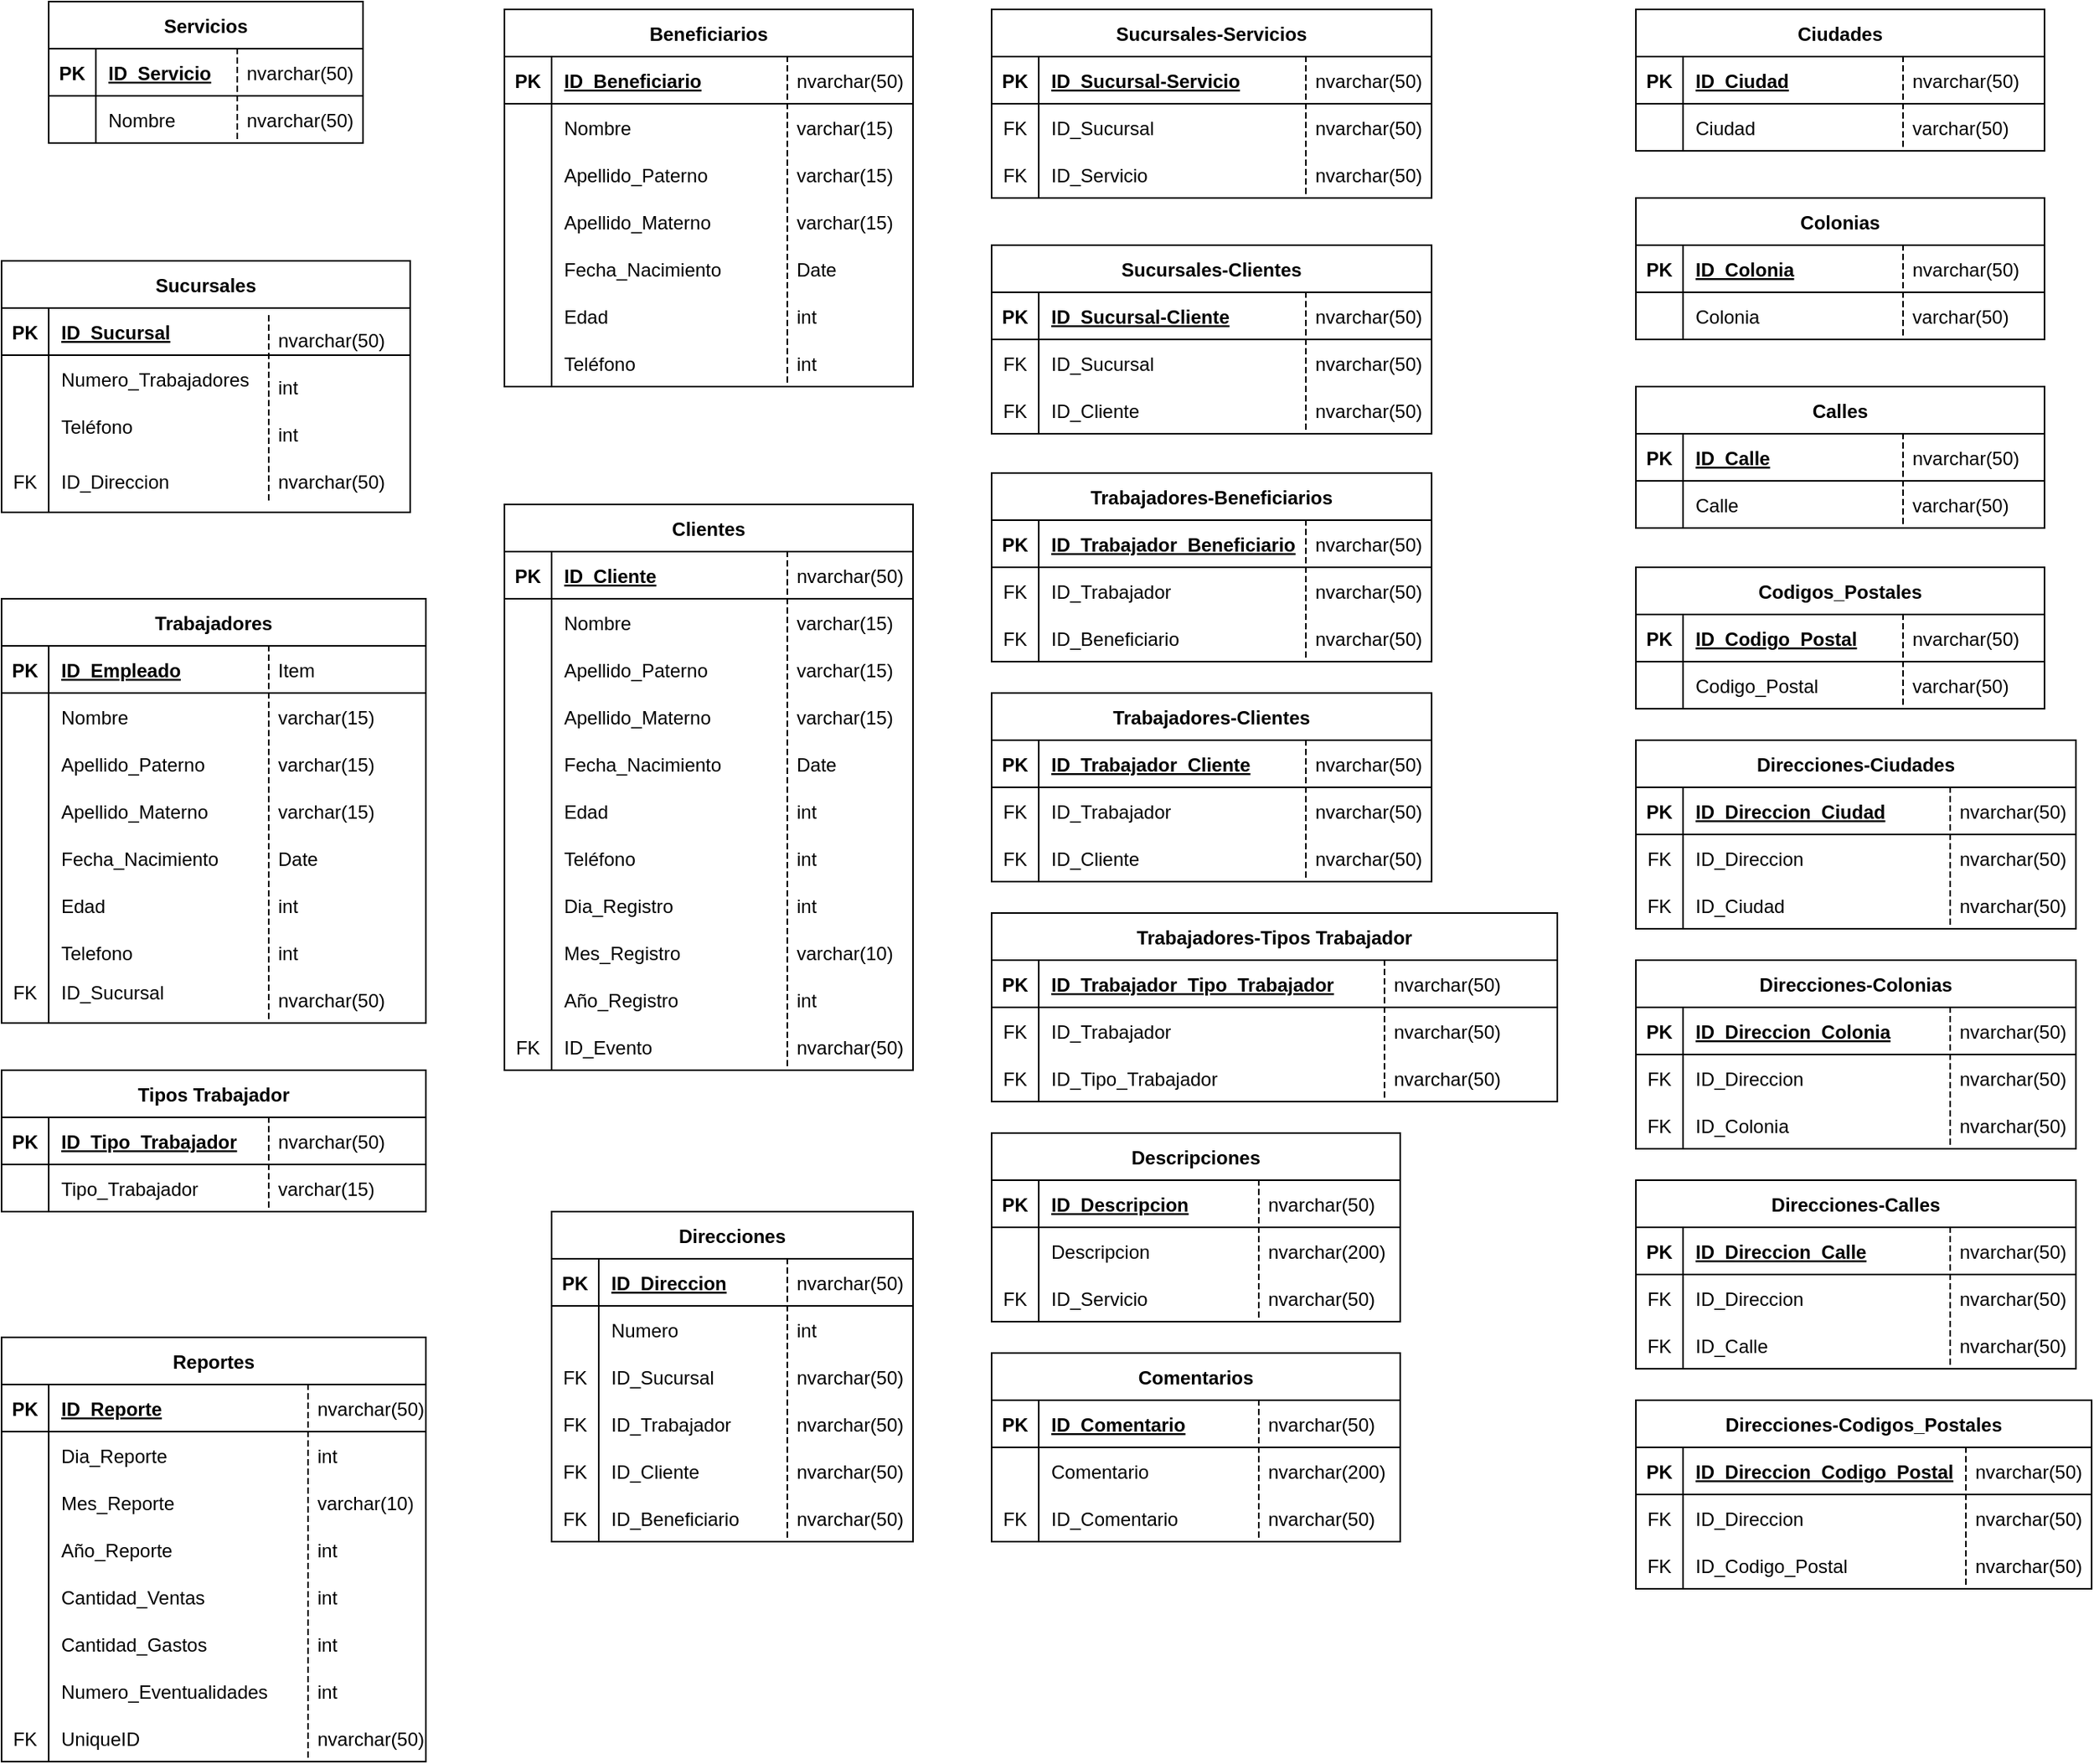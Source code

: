 <mxfile version="20.3.0"><diagram id="Mj8AoKGHTgP1rLhlfoA5" name="Página-1"><mxGraphModel dx="354" dy="554" grid="1" gridSize="10" guides="1" tooltips="1" connect="1" arrows="1" fold="1" page="1" pageScale="1" pageWidth="3000" pageHeight="2000" math="0" shadow="0"><root><mxCell id="0"/><mxCell id="1" parent="0"/><mxCell id="6wpFqZrPpumRzbOzkoDf-1" value="Servicios" style="shape=table;startSize=30;container=1;collapsible=1;childLayout=tableLayout;fixedRows=1;rowLines=0;fontStyle=1;align=center;resizeLast=1;" vertex="1" parent="1"><mxGeometry x="190" y="140" width="200" height="90" as="geometry"><mxRectangle x="360" y="160" width="70" height="30" as="alternateBounds"/></mxGeometry></mxCell><mxCell id="6wpFqZrPpumRzbOzkoDf-2" value="" style="shape=tableRow;horizontal=0;startSize=0;swimlaneHead=0;swimlaneBody=0;fillColor=none;collapsible=0;dropTarget=0;points=[[0,0.5],[1,0.5]];portConstraint=eastwest;top=0;left=0;right=0;bottom=1;" vertex="1" parent="6wpFqZrPpumRzbOzkoDf-1"><mxGeometry y="30" width="200" height="30" as="geometry"/></mxCell><mxCell id="6wpFqZrPpumRzbOzkoDf-3" value="PK" style="shape=partialRectangle;connectable=0;fillColor=none;top=0;left=0;bottom=0;right=0;fontStyle=1;overflow=hidden;" vertex="1" parent="6wpFqZrPpumRzbOzkoDf-2"><mxGeometry width="30" height="30" as="geometry"><mxRectangle width="30" height="30" as="alternateBounds"/></mxGeometry></mxCell><mxCell id="6wpFqZrPpumRzbOzkoDf-4" value="ID_Servicio" style="shape=partialRectangle;connectable=0;fillColor=none;top=0;left=0;bottom=0;right=0;align=left;spacingLeft=6;fontStyle=5;overflow=hidden;" vertex="1" parent="6wpFqZrPpumRzbOzkoDf-2"><mxGeometry x="30" width="170" height="30" as="geometry"><mxRectangle width="170" height="30" as="alternateBounds"/></mxGeometry></mxCell><mxCell id="6wpFqZrPpumRzbOzkoDf-5" value="" style="shape=tableRow;horizontal=0;startSize=0;swimlaneHead=0;swimlaneBody=0;fillColor=none;collapsible=0;dropTarget=0;points=[[0,0.5],[1,0.5]];portConstraint=eastwest;top=0;left=0;right=0;bottom=0;" vertex="1" parent="6wpFqZrPpumRzbOzkoDf-1"><mxGeometry y="60" width="200" height="30" as="geometry"/></mxCell><mxCell id="6wpFqZrPpumRzbOzkoDf-6" value="" style="shape=partialRectangle;connectable=0;fillColor=none;top=0;left=0;bottom=0;right=0;editable=1;overflow=hidden;" vertex="1" parent="6wpFqZrPpumRzbOzkoDf-5"><mxGeometry width="30" height="30" as="geometry"><mxRectangle width="30" height="30" as="alternateBounds"/></mxGeometry></mxCell><mxCell id="6wpFqZrPpumRzbOzkoDf-7" value="Nombre" style="shape=partialRectangle;connectable=0;fillColor=none;top=0;left=0;bottom=0;right=0;align=left;spacingLeft=6;overflow=hidden;" vertex="1" parent="6wpFqZrPpumRzbOzkoDf-5"><mxGeometry x="30" width="170" height="30" as="geometry"><mxRectangle width="170" height="30" as="alternateBounds"/></mxGeometry></mxCell><mxCell id="6wpFqZrPpumRzbOzkoDf-14" value="nvarchar(50)" style="shape=partialRectangle;fillColor=none;align=left;verticalAlign=middle;strokeColor=none;spacingLeft=34;rotatable=0;points=[[0,0.5],[1,0.5]];portConstraint=eastwest;dropTarget=0;" vertex="1" parent="1"><mxGeometry x="280" y="170" width="90" height="30" as="geometry"/></mxCell><mxCell id="6wpFqZrPpumRzbOzkoDf-15" value="" style="shape=partialRectangle;top=0;left=0;bottom=0;fillColor=none;stokeWidth=1;dashed=1;align=left;verticalAlign=middle;spacingLeft=4;spacingRight=4;overflow=hidden;rotatable=0;points=[];portConstraint=eastwest;part=1;" vertex="1" connectable="0" parent="6wpFqZrPpumRzbOzkoDf-14"><mxGeometry width="30" height="30" as="geometry"/></mxCell><mxCell id="6wpFqZrPpumRzbOzkoDf-16" value="Clientes" style="shape=table;startSize=30;container=1;collapsible=1;childLayout=tableLayout;fixedRows=1;rowLines=0;fontStyle=1;align=center;resizeLast=1;" vertex="1" parent="1"><mxGeometry x="480" y="460" width="260" height="360" as="geometry"><mxRectangle x="360" y="160" width="70" height="30" as="alternateBounds"/></mxGeometry></mxCell><mxCell id="6wpFqZrPpumRzbOzkoDf-17" value="" style="shape=tableRow;horizontal=0;startSize=0;swimlaneHead=0;swimlaneBody=0;fillColor=none;collapsible=0;dropTarget=0;points=[[0,0.5],[1,0.5]];portConstraint=eastwest;top=0;left=0;right=0;bottom=1;" vertex="1" parent="6wpFqZrPpumRzbOzkoDf-16"><mxGeometry y="30" width="260" height="30" as="geometry"/></mxCell><mxCell id="6wpFqZrPpumRzbOzkoDf-18" value="PK" style="shape=partialRectangle;connectable=0;fillColor=none;top=0;left=0;bottom=0;right=0;fontStyle=1;overflow=hidden;" vertex="1" parent="6wpFqZrPpumRzbOzkoDf-17"><mxGeometry width="30" height="30" as="geometry"><mxRectangle width="30" height="30" as="alternateBounds"/></mxGeometry></mxCell><mxCell id="6wpFqZrPpumRzbOzkoDf-19" value="ID_Cliente" style="shape=partialRectangle;connectable=0;fillColor=none;top=0;left=0;bottom=0;right=0;align=left;spacingLeft=6;fontStyle=5;overflow=hidden;" vertex="1" parent="6wpFqZrPpumRzbOzkoDf-17"><mxGeometry x="30" width="230" height="30" as="geometry"><mxRectangle width="230" height="30" as="alternateBounds"/></mxGeometry></mxCell><mxCell id="6wpFqZrPpumRzbOzkoDf-20" value="" style="shape=tableRow;horizontal=0;startSize=0;swimlaneHead=0;swimlaneBody=0;fillColor=none;collapsible=0;dropTarget=0;points=[[0,0.5],[1,0.5]];portConstraint=eastwest;top=0;left=0;right=0;bottom=0;" vertex="1" parent="6wpFqZrPpumRzbOzkoDf-16"><mxGeometry y="60" width="260" height="30" as="geometry"/></mxCell><mxCell id="6wpFqZrPpumRzbOzkoDf-21" value="" style="shape=partialRectangle;connectable=0;fillColor=none;top=0;left=0;bottom=0;right=0;editable=1;overflow=hidden;" vertex="1" parent="6wpFqZrPpumRzbOzkoDf-20"><mxGeometry width="30" height="30" as="geometry"><mxRectangle width="30" height="30" as="alternateBounds"/></mxGeometry></mxCell><mxCell id="6wpFqZrPpumRzbOzkoDf-22" value="Nombre" style="shape=partialRectangle;connectable=0;fillColor=none;top=0;left=0;bottom=0;right=0;align=left;spacingLeft=6;overflow=hidden;" vertex="1" parent="6wpFqZrPpumRzbOzkoDf-20"><mxGeometry x="30" width="230" height="30" as="geometry"><mxRectangle width="230" height="30" as="alternateBounds"/></mxGeometry></mxCell><mxCell id="6wpFqZrPpumRzbOzkoDf-23" value="" style="shape=tableRow;horizontal=0;startSize=0;swimlaneHead=0;swimlaneBody=0;fillColor=none;collapsible=0;dropTarget=0;points=[[0,0.5],[1,0.5]];portConstraint=eastwest;top=0;left=0;right=0;bottom=0;" vertex="1" parent="6wpFqZrPpumRzbOzkoDf-16"><mxGeometry y="90" width="260" height="30" as="geometry"/></mxCell><mxCell id="6wpFqZrPpumRzbOzkoDf-24" value="" style="shape=partialRectangle;connectable=0;fillColor=none;top=0;left=0;bottom=0;right=0;editable=1;overflow=hidden;" vertex="1" parent="6wpFqZrPpumRzbOzkoDf-23"><mxGeometry width="30" height="30" as="geometry"><mxRectangle width="30" height="30" as="alternateBounds"/></mxGeometry></mxCell><mxCell id="6wpFqZrPpumRzbOzkoDf-25" value="Apellido_Paterno" style="shape=partialRectangle;connectable=0;fillColor=none;top=0;left=0;bottom=0;right=0;align=left;spacingLeft=6;overflow=hidden;" vertex="1" parent="6wpFqZrPpumRzbOzkoDf-23"><mxGeometry x="30" width="230" height="30" as="geometry"><mxRectangle width="230" height="30" as="alternateBounds"/></mxGeometry></mxCell><mxCell id="6wpFqZrPpumRzbOzkoDf-26" value="" style="shape=tableRow;horizontal=0;startSize=0;swimlaneHead=0;swimlaneBody=0;fillColor=none;collapsible=0;dropTarget=0;points=[[0,0.5],[1,0.5]];portConstraint=eastwest;top=0;left=0;right=0;bottom=0;" vertex="1" parent="6wpFqZrPpumRzbOzkoDf-16"><mxGeometry y="120" width="260" height="30" as="geometry"/></mxCell><mxCell id="6wpFqZrPpumRzbOzkoDf-27" value="" style="shape=partialRectangle;connectable=0;fillColor=none;top=0;left=0;bottom=0;right=0;editable=1;overflow=hidden;" vertex="1" parent="6wpFqZrPpumRzbOzkoDf-26"><mxGeometry width="30" height="30" as="geometry"><mxRectangle width="30" height="30" as="alternateBounds"/></mxGeometry></mxCell><mxCell id="6wpFqZrPpumRzbOzkoDf-28" value="Apellido_Materno" style="shape=partialRectangle;connectable=0;fillColor=none;top=0;left=0;bottom=0;right=0;align=left;spacingLeft=6;overflow=hidden;" vertex="1" parent="6wpFqZrPpumRzbOzkoDf-26"><mxGeometry x="30" width="230" height="30" as="geometry"><mxRectangle width="230" height="30" as="alternateBounds"/></mxGeometry></mxCell><mxCell id="6wpFqZrPpumRzbOzkoDf-275" value="" style="shape=tableRow;horizontal=0;startSize=0;swimlaneHead=0;swimlaneBody=0;fillColor=none;collapsible=0;dropTarget=0;points=[[0,0.5],[1,0.5]];portConstraint=eastwest;top=0;left=0;right=0;bottom=0;" vertex="1" parent="6wpFqZrPpumRzbOzkoDf-16"><mxGeometry y="150" width="260" height="30" as="geometry"/></mxCell><mxCell id="6wpFqZrPpumRzbOzkoDf-276" value="" style="shape=partialRectangle;connectable=0;fillColor=none;top=0;left=0;bottom=0;right=0;editable=1;overflow=hidden;" vertex="1" parent="6wpFqZrPpumRzbOzkoDf-275"><mxGeometry width="30" height="30" as="geometry"><mxRectangle width="30" height="30" as="alternateBounds"/></mxGeometry></mxCell><mxCell id="6wpFqZrPpumRzbOzkoDf-277" value="Fecha_Nacimiento" style="shape=partialRectangle;connectable=0;fillColor=none;top=0;left=0;bottom=0;right=0;align=left;spacingLeft=6;overflow=hidden;" vertex="1" parent="6wpFqZrPpumRzbOzkoDf-275"><mxGeometry x="30" width="230" height="30" as="geometry"><mxRectangle width="230" height="30" as="alternateBounds"/></mxGeometry></mxCell><mxCell id="6wpFqZrPpumRzbOzkoDf-271" value="" style="shape=tableRow;horizontal=0;startSize=0;swimlaneHead=0;swimlaneBody=0;fillColor=none;collapsible=0;dropTarget=0;points=[[0,0.5],[1,0.5]];portConstraint=eastwest;top=0;left=0;right=0;bottom=0;" vertex="1" parent="6wpFqZrPpumRzbOzkoDf-16"><mxGeometry y="180" width="260" height="30" as="geometry"/></mxCell><mxCell id="6wpFqZrPpumRzbOzkoDf-272" value="" style="shape=partialRectangle;connectable=0;fillColor=none;top=0;left=0;bottom=0;right=0;editable=1;overflow=hidden;" vertex="1" parent="6wpFqZrPpumRzbOzkoDf-271"><mxGeometry width="30" height="30" as="geometry"><mxRectangle width="30" height="30" as="alternateBounds"/></mxGeometry></mxCell><mxCell id="6wpFqZrPpumRzbOzkoDf-273" value="Edad" style="shape=partialRectangle;connectable=0;fillColor=none;top=0;left=0;bottom=0;right=0;align=left;spacingLeft=6;overflow=hidden;" vertex="1" parent="6wpFqZrPpumRzbOzkoDf-271"><mxGeometry x="30" width="230" height="30" as="geometry"><mxRectangle width="230" height="30" as="alternateBounds"/></mxGeometry></mxCell><mxCell id="6wpFqZrPpumRzbOzkoDf-279" value="" style="shape=tableRow;horizontal=0;startSize=0;swimlaneHead=0;swimlaneBody=0;fillColor=none;collapsible=0;dropTarget=0;points=[[0,0.5],[1,0.5]];portConstraint=eastwest;top=0;left=0;right=0;bottom=0;" vertex="1" parent="6wpFqZrPpumRzbOzkoDf-16"><mxGeometry y="210" width="260" height="30" as="geometry"/></mxCell><mxCell id="6wpFqZrPpumRzbOzkoDf-280" value="" style="shape=partialRectangle;connectable=0;fillColor=none;top=0;left=0;bottom=0;right=0;editable=1;overflow=hidden;" vertex="1" parent="6wpFqZrPpumRzbOzkoDf-279"><mxGeometry width="30" height="30" as="geometry"><mxRectangle width="30" height="30" as="alternateBounds"/></mxGeometry></mxCell><mxCell id="6wpFqZrPpumRzbOzkoDf-281" value="Teléfono" style="shape=partialRectangle;connectable=0;fillColor=none;top=0;left=0;bottom=0;right=0;align=left;spacingLeft=6;overflow=hidden;" vertex="1" parent="6wpFqZrPpumRzbOzkoDf-279"><mxGeometry x="30" width="230" height="30" as="geometry"><mxRectangle width="230" height="30" as="alternateBounds"/></mxGeometry></mxCell><mxCell id="6wpFqZrPpumRzbOzkoDf-287" value="" style="shape=tableRow;horizontal=0;startSize=0;swimlaneHead=0;swimlaneBody=0;fillColor=none;collapsible=0;dropTarget=0;points=[[0,0.5],[1,0.5]];portConstraint=eastwest;top=0;left=0;right=0;bottom=0;" vertex="1" parent="6wpFqZrPpumRzbOzkoDf-16"><mxGeometry y="240" width="260" height="30" as="geometry"/></mxCell><mxCell id="6wpFqZrPpumRzbOzkoDf-288" value="" style="shape=partialRectangle;connectable=0;fillColor=none;top=0;left=0;bottom=0;right=0;editable=1;overflow=hidden;" vertex="1" parent="6wpFqZrPpumRzbOzkoDf-287"><mxGeometry width="30" height="30" as="geometry"><mxRectangle width="30" height="30" as="alternateBounds"/></mxGeometry></mxCell><mxCell id="6wpFqZrPpumRzbOzkoDf-289" value="Dia_Registro" style="shape=partialRectangle;connectable=0;fillColor=none;top=0;left=0;bottom=0;right=0;align=left;spacingLeft=6;overflow=hidden;" vertex="1" parent="6wpFqZrPpumRzbOzkoDf-287"><mxGeometry x="30" width="230" height="30" as="geometry"><mxRectangle width="230" height="30" as="alternateBounds"/></mxGeometry></mxCell><mxCell id="6wpFqZrPpumRzbOzkoDf-283" value="" style="shape=tableRow;horizontal=0;startSize=0;swimlaneHead=0;swimlaneBody=0;fillColor=none;collapsible=0;dropTarget=0;points=[[0,0.5],[1,0.5]];portConstraint=eastwest;top=0;left=0;right=0;bottom=0;" vertex="1" parent="6wpFqZrPpumRzbOzkoDf-16"><mxGeometry y="270" width="260" height="30" as="geometry"/></mxCell><mxCell id="6wpFqZrPpumRzbOzkoDf-284" value="" style="shape=partialRectangle;connectable=0;fillColor=none;top=0;left=0;bottom=0;right=0;editable=1;overflow=hidden;" vertex="1" parent="6wpFqZrPpumRzbOzkoDf-283"><mxGeometry width="30" height="30" as="geometry"><mxRectangle width="30" height="30" as="alternateBounds"/></mxGeometry></mxCell><mxCell id="6wpFqZrPpumRzbOzkoDf-285" value="Mes_Registro" style="shape=partialRectangle;connectable=0;fillColor=none;top=0;left=0;bottom=0;right=0;align=left;spacingLeft=6;overflow=hidden;" vertex="1" parent="6wpFqZrPpumRzbOzkoDf-283"><mxGeometry x="30" width="230" height="30" as="geometry"><mxRectangle width="230" height="30" as="alternateBounds"/></mxGeometry></mxCell><mxCell id="6wpFqZrPpumRzbOzkoDf-291" value="" style="shape=tableRow;horizontal=0;startSize=0;swimlaneHead=0;swimlaneBody=0;fillColor=none;collapsible=0;dropTarget=0;points=[[0,0.5],[1,0.5]];portConstraint=eastwest;top=0;left=0;right=0;bottom=0;" vertex="1" parent="6wpFqZrPpumRzbOzkoDf-16"><mxGeometry y="300" width="260" height="30" as="geometry"/></mxCell><mxCell id="6wpFqZrPpumRzbOzkoDf-292" value="" style="shape=partialRectangle;connectable=0;fillColor=none;top=0;left=0;bottom=0;right=0;editable=1;overflow=hidden;" vertex="1" parent="6wpFqZrPpumRzbOzkoDf-291"><mxGeometry width="30" height="30" as="geometry"><mxRectangle width="30" height="30" as="alternateBounds"/></mxGeometry></mxCell><mxCell id="6wpFqZrPpumRzbOzkoDf-293" value="Año_Registro" style="shape=partialRectangle;connectable=0;fillColor=none;top=0;left=0;bottom=0;right=0;align=left;spacingLeft=6;overflow=hidden;" vertex="1" parent="6wpFqZrPpumRzbOzkoDf-291"><mxGeometry x="30" width="230" height="30" as="geometry"><mxRectangle width="230" height="30" as="alternateBounds"/></mxGeometry></mxCell><mxCell id="6wpFqZrPpumRzbOzkoDf-295" value="" style="shape=tableRow;horizontal=0;startSize=0;swimlaneHead=0;swimlaneBody=0;fillColor=none;collapsible=0;dropTarget=0;points=[[0,0.5],[1,0.5]];portConstraint=eastwest;top=0;left=0;right=0;bottom=0;" vertex="1" parent="6wpFqZrPpumRzbOzkoDf-16"><mxGeometry y="330" width="260" height="30" as="geometry"/></mxCell><mxCell id="6wpFqZrPpumRzbOzkoDf-296" value="FK" style="shape=partialRectangle;connectable=0;fillColor=none;top=0;left=0;bottom=0;right=0;fontStyle=0;overflow=hidden;" vertex="1" parent="6wpFqZrPpumRzbOzkoDf-295"><mxGeometry width="30" height="30" as="geometry"><mxRectangle width="30" height="30" as="alternateBounds"/></mxGeometry></mxCell><mxCell id="6wpFqZrPpumRzbOzkoDf-297" value="ID_Evento" style="shape=partialRectangle;connectable=0;fillColor=none;top=0;left=0;bottom=0;right=0;align=left;spacingLeft=6;fontStyle=0;overflow=hidden;" vertex="1" parent="6wpFqZrPpumRzbOzkoDf-295"><mxGeometry x="30" width="230" height="30" as="geometry"><mxRectangle width="230" height="30" as="alternateBounds"/></mxGeometry></mxCell><mxCell id="6wpFqZrPpumRzbOzkoDf-29" value="Sucursales" style="shape=table;startSize=30;container=1;collapsible=1;childLayout=tableLayout;fixedRows=1;rowLines=0;fontStyle=1;align=center;resizeLast=1;" vertex="1" parent="1"><mxGeometry x="160" y="305" width="260" height="160" as="geometry"><mxRectangle x="360" y="160" width="70" height="30" as="alternateBounds"/></mxGeometry></mxCell><mxCell id="6wpFqZrPpumRzbOzkoDf-30" value="" style="shape=tableRow;horizontal=0;startSize=0;swimlaneHead=0;swimlaneBody=0;fillColor=none;collapsible=0;dropTarget=0;points=[[0,0.5],[1,0.5]];portConstraint=eastwest;top=0;left=0;right=0;bottom=1;" vertex="1" parent="6wpFqZrPpumRzbOzkoDf-29"><mxGeometry y="30" width="260" height="30" as="geometry"/></mxCell><mxCell id="6wpFqZrPpumRzbOzkoDf-31" value="PK" style="shape=partialRectangle;connectable=0;fillColor=none;top=0;left=0;bottom=0;right=0;fontStyle=1;overflow=hidden;" vertex="1" parent="6wpFqZrPpumRzbOzkoDf-30"><mxGeometry width="30" height="30" as="geometry"><mxRectangle width="30" height="30" as="alternateBounds"/></mxGeometry></mxCell><mxCell id="6wpFqZrPpumRzbOzkoDf-32" value="ID_Sucursal" style="shape=partialRectangle;connectable=0;fillColor=none;top=0;left=0;bottom=0;right=0;align=left;spacingLeft=6;fontStyle=5;overflow=hidden;" vertex="1" parent="6wpFqZrPpumRzbOzkoDf-30"><mxGeometry x="30" width="230" height="30" as="geometry"><mxRectangle width="230" height="30" as="alternateBounds"/></mxGeometry></mxCell><mxCell id="6wpFqZrPpumRzbOzkoDf-33" value="" style="shape=tableRow;horizontal=0;startSize=0;swimlaneHead=0;swimlaneBody=0;fillColor=none;collapsible=0;dropTarget=0;points=[[0,0.5],[1,0.5]];portConstraint=eastwest;top=0;left=0;right=0;bottom=0;" vertex="1" parent="6wpFqZrPpumRzbOzkoDf-29"><mxGeometry y="60" width="260" height="30" as="geometry"/></mxCell><mxCell id="6wpFqZrPpumRzbOzkoDf-34" value="" style="shape=partialRectangle;connectable=0;fillColor=none;top=0;left=0;bottom=0;right=0;editable=1;overflow=hidden;" vertex="1" parent="6wpFqZrPpumRzbOzkoDf-33"><mxGeometry width="30" height="30" as="geometry"><mxRectangle width="30" height="30" as="alternateBounds"/></mxGeometry></mxCell><mxCell id="6wpFqZrPpumRzbOzkoDf-35" value="Numero_Trabajadores" style="shape=partialRectangle;connectable=0;fillColor=none;top=0;left=0;bottom=0;right=0;align=left;spacingLeft=6;overflow=hidden;" vertex="1" parent="6wpFqZrPpumRzbOzkoDf-33"><mxGeometry x="30" width="230" height="30" as="geometry"><mxRectangle width="230" height="30" as="alternateBounds"/></mxGeometry></mxCell><mxCell id="6wpFqZrPpumRzbOzkoDf-36" value="" style="shape=tableRow;horizontal=0;startSize=0;swimlaneHead=0;swimlaneBody=0;fillColor=none;collapsible=0;dropTarget=0;points=[[0,0.5],[1,0.5]];portConstraint=eastwest;top=0;left=0;right=0;bottom=0;" vertex="1" parent="6wpFqZrPpumRzbOzkoDf-29"><mxGeometry y="90" width="260" height="30" as="geometry"/></mxCell><mxCell id="6wpFqZrPpumRzbOzkoDf-37" value="" style="shape=partialRectangle;connectable=0;fillColor=none;top=0;left=0;bottom=0;right=0;editable=1;overflow=hidden;" vertex="1" parent="6wpFqZrPpumRzbOzkoDf-36"><mxGeometry width="30" height="30" as="geometry"><mxRectangle width="30" height="30" as="alternateBounds"/></mxGeometry></mxCell><mxCell id="6wpFqZrPpumRzbOzkoDf-38" value="Teléfono" style="shape=partialRectangle;connectable=0;fillColor=none;top=0;left=0;bottom=0;right=0;align=left;spacingLeft=6;overflow=hidden;" vertex="1" parent="6wpFqZrPpumRzbOzkoDf-36"><mxGeometry x="30" width="230" height="30" as="geometry"><mxRectangle width="230" height="30" as="alternateBounds"/></mxGeometry></mxCell><mxCell id="6wpFqZrPpumRzbOzkoDf-53" value="" style="shape=tableRow;horizontal=0;startSize=0;swimlaneHead=0;swimlaneBody=0;fillColor=none;collapsible=0;dropTarget=0;points=[[0,0.5],[1,0.5]];portConstraint=eastwest;top=0;left=0;right=0;bottom=0;" vertex="1" parent="6wpFqZrPpumRzbOzkoDf-29"><mxGeometry y="120" width="260" height="40" as="geometry"/></mxCell><mxCell id="6wpFqZrPpumRzbOzkoDf-54" value="FK" style="shape=partialRectangle;connectable=0;fillColor=none;top=0;left=0;bottom=0;right=0;fontStyle=0;overflow=hidden;" vertex="1" parent="6wpFqZrPpumRzbOzkoDf-53"><mxGeometry width="30" height="40" as="geometry"><mxRectangle width="30" height="40" as="alternateBounds"/></mxGeometry></mxCell><mxCell id="6wpFqZrPpumRzbOzkoDf-55" value="ID_Direccion" style="shape=partialRectangle;connectable=0;fillColor=none;top=0;left=0;bottom=0;right=0;align=left;spacingLeft=6;fontStyle=0;overflow=hidden;" vertex="1" parent="6wpFqZrPpumRzbOzkoDf-53"><mxGeometry x="30" width="230" height="40" as="geometry"><mxRectangle width="230" height="40" as="alternateBounds"/></mxGeometry></mxCell><mxCell id="6wpFqZrPpumRzbOzkoDf-43" value="nvarchar(50)" style="shape=partialRectangle;fillColor=none;align=left;verticalAlign=middle;strokeColor=none;spacingLeft=34;rotatable=0;points=[[0,0.5],[1,0.5]];portConstraint=eastwest;dropTarget=0;" vertex="1" parent="1"><mxGeometry x="280" y="200" width="90" height="30" as="geometry"/></mxCell><mxCell id="6wpFqZrPpumRzbOzkoDf-44" value="" style="shape=partialRectangle;top=0;left=0;bottom=0;fillColor=none;stokeWidth=1;dashed=1;align=left;verticalAlign=middle;spacingLeft=4;spacingRight=4;overflow=hidden;rotatable=0;points=[];portConstraint=eastwest;part=1;" vertex="1" connectable="0" parent="6wpFqZrPpumRzbOzkoDf-43"><mxGeometry width="30" height="30" as="geometry"/></mxCell><mxCell id="6wpFqZrPpumRzbOzkoDf-45" value="" style="line;strokeWidth=1;rotatable=0;dashed=0;labelPosition=right;align=left;verticalAlign=middle;spacingTop=0;spacingLeft=6;points=[];portConstraint=eastwest;" vertex="1" parent="1"><mxGeometry x="190" y="220" width="200" height="20" as="geometry"/></mxCell><mxCell id="6wpFqZrPpumRzbOzkoDf-56" value="nvarchar(50)" style="shape=partialRectangle;fillColor=none;align=left;verticalAlign=middle;strokeColor=none;spacingLeft=34;rotatable=0;points=[[0,0.5],[1,0.5]];portConstraint=eastwest;dropTarget=0;" vertex="1" parent="1"><mxGeometry x="300" y="340" width="90" height="30" as="geometry"/></mxCell><mxCell id="6wpFqZrPpumRzbOzkoDf-57" value="" style="shape=partialRectangle;top=0;left=0;bottom=0;fillColor=none;stokeWidth=1;dashed=1;align=left;verticalAlign=middle;spacingLeft=4;spacingRight=4;overflow=hidden;rotatable=0;points=[];portConstraint=eastwest;part=1;" vertex="1" connectable="0" parent="6wpFqZrPpumRzbOzkoDf-56"><mxGeometry width="30" height="30" as="geometry"/></mxCell><mxCell id="6wpFqZrPpumRzbOzkoDf-58" value="int" style="shape=partialRectangle;fillColor=none;align=left;verticalAlign=middle;strokeColor=none;spacingLeft=34;rotatable=0;points=[[0,0.5],[1,0.5]];portConstraint=eastwest;dropTarget=0;" vertex="1" parent="1"><mxGeometry x="300" y="370" width="90" height="30" as="geometry"/></mxCell><mxCell id="6wpFqZrPpumRzbOzkoDf-59" value="" style="shape=partialRectangle;top=0;left=0;bottom=0;fillColor=none;stokeWidth=1;dashed=1;align=left;verticalAlign=middle;spacingLeft=4;spacingRight=4;overflow=hidden;rotatable=0;points=[];portConstraint=eastwest;part=1;" vertex="1" connectable="0" parent="6wpFqZrPpumRzbOzkoDf-58"><mxGeometry width="30" height="30" as="geometry"/></mxCell><mxCell id="6wpFqZrPpumRzbOzkoDf-60" value="int" style="shape=partialRectangle;fillColor=none;align=left;verticalAlign=middle;strokeColor=none;spacingLeft=34;rotatable=0;points=[[0,0.5],[1,0.5]];portConstraint=eastwest;dropTarget=0;" vertex="1" parent="1"><mxGeometry x="300" y="400" width="90" height="30" as="geometry"/></mxCell><mxCell id="6wpFqZrPpumRzbOzkoDf-61" value="" style="shape=partialRectangle;top=0;left=0;bottom=0;fillColor=none;stokeWidth=1;dashed=1;align=left;verticalAlign=middle;spacingLeft=4;spacingRight=4;overflow=hidden;rotatable=0;points=[];portConstraint=eastwest;part=1;" vertex="1" connectable="0" parent="6wpFqZrPpumRzbOzkoDf-60"><mxGeometry width="30" height="30" as="geometry"/></mxCell><mxCell id="6wpFqZrPpumRzbOzkoDf-62" value="nvarchar(50)" style="shape=partialRectangle;fillColor=none;align=left;verticalAlign=middle;strokeColor=none;spacingLeft=34;rotatable=0;points=[[0,0.5],[1,0.5]];portConstraint=eastwest;dropTarget=0;" vertex="1" parent="1"><mxGeometry x="300" y="430" width="90" height="30" as="geometry"/></mxCell><mxCell id="6wpFqZrPpumRzbOzkoDf-63" value="" style="shape=partialRectangle;top=0;left=0;bottom=0;fillColor=none;stokeWidth=1;dashed=1;align=left;verticalAlign=middle;spacingLeft=4;spacingRight=4;overflow=hidden;rotatable=0;points=[];portConstraint=eastwest;part=1;" vertex="1" connectable="0" parent="6wpFqZrPpumRzbOzkoDf-62"><mxGeometry width="30" height="30" as="geometry"/></mxCell><mxCell id="6wpFqZrPpumRzbOzkoDf-64" value="Trabajadores" style="shape=table;startSize=30;container=1;collapsible=1;childLayout=tableLayout;fixedRows=1;rowLines=0;fontStyle=1;align=center;resizeLast=1;" vertex="1" parent="1"><mxGeometry x="160" y="520" width="270" height="270" as="geometry"/></mxCell><mxCell id="6wpFqZrPpumRzbOzkoDf-65" value="" style="shape=tableRow;horizontal=0;startSize=0;swimlaneHead=0;swimlaneBody=0;fillColor=none;collapsible=0;dropTarget=0;points=[[0,0.5],[1,0.5]];portConstraint=eastwest;top=0;left=0;right=0;bottom=1;" vertex="1" parent="6wpFqZrPpumRzbOzkoDf-64"><mxGeometry y="30" width="270" height="30" as="geometry"/></mxCell><mxCell id="6wpFqZrPpumRzbOzkoDf-66" value="PK" style="shape=partialRectangle;connectable=0;fillColor=none;top=0;left=0;bottom=0;right=0;fontStyle=1;overflow=hidden;" vertex="1" parent="6wpFqZrPpumRzbOzkoDf-65"><mxGeometry width="30" height="30" as="geometry"><mxRectangle width="30" height="30" as="alternateBounds"/></mxGeometry></mxCell><mxCell id="6wpFqZrPpumRzbOzkoDf-67" value="ID_Empleado" style="shape=partialRectangle;connectable=0;fillColor=none;top=0;left=0;bottom=0;right=0;align=left;spacingLeft=6;fontStyle=5;overflow=hidden;" vertex="1" parent="6wpFqZrPpumRzbOzkoDf-65"><mxGeometry x="30" width="240" height="30" as="geometry"><mxRectangle width="240" height="30" as="alternateBounds"/></mxGeometry></mxCell><mxCell id="6wpFqZrPpumRzbOzkoDf-68" value="" style="shape=tableRow;horizontal=0;startSize=0;swimlaneHead=0;swimlaneBody=0;fillColor=none;collapsible=0;dropTarget=0;points=[[0,0.5],[1,0.5]];portConstraint=eastwest;top=0;left=0;right=0;bottom=0;" vertex="1" parent="6wpFqZrPpumRzbOzkoDf-64"><mxGeometry y="60" width="270" height="30" as="geometry"/></mxCell><mxCell id="6wpFqZrPpumRzbOzkoDf-69" value="" style="shape=partialRectangle;connectable=0;fillColor=none;top=0;left=0;bottom=0;right=0;editable=1;overflow=hidden;" vertex="1" parent="6wpFqZrPpumRzbOzkoDf-68"><mxGeometry width="30" height="30" as="geometry"><mxRectangle width="30" height="30" as="alternateBounds"/></mxGeometry></mxCell><mxCell id="6wpFqZrPpumRzbOzkoDf-70" value="Nombre" style="shape=partialRectangle;connectable=0;fillColor=none;top=0;left=0;bottom=0;right=0;align=left;spacingLeft=6;overflow=hidden;" vertex="1" parent="6wpFqZrPpumRzbOzkoDf-68"><mxGeometry x="30" width="240" height="30" as="geometry"><mxRectangle width="240" height="30" as="alternateBounds"/></mxGeometry></mxCell><mxCell id="6wpFqZrPpumRzbOzkoDf-71" value="" style="shape=tableRow;horizontal=0;startSize=0;swimlaneHead=0;swimlaneBody=0;fillColor=none;collapsible=0;dropTarget=0;points=[[0,0.5],[1,0.5]];portConstraint=eastwest;top=0;left=0;right=0;bottom=0;" vertex="1" parent="6wpFqZrPpumRzbOzkoDf-64"><mxGeometry y="90" width="270" height="30" as="geometry"/></mxCell><mxCell id="6wpFqZrPpumRzbOzkoDf-72" value="" style="shape=partialRectangle;connectable=0;fillColor=none;top=0;left=0;bottom=0;right=0;editable=1;overflow=hidden;" vertex="1" parent="6wpFqZrPpumRzbOzkoDf-71"><mxGeometry width="30" height="30" as="geometry"><mxRectangle width="30" height="30" as="alternateBounds"/></mxGeometry></mxCell><mxCell id="6wpFqZrPpumRzbOzkoDf-73" value="Apellido_Paterno" style="shape=partialRectangle;connectable=0;fillColor=none;top=0;left=0;bottom=0;right=0;align=left;spacingLeft=6;overflow=hidden;" vertex="1" parent="6wpFqZrPpumRzbOzkoDf-71"><mxGeometry x="30" width="240" height="30" as="geometry"><mxRectangle width="240" height="30" as="alternateBounds"/></mxGeometry></mxCell><mxCell id="6wpFqZrPpumRzbOzkoDf-74" value="" style="shape=tableRow;horizontal=0;startSize=0;swimlaneHead=0;swimlaneBody=0;fillColor=none;collapsible=0;dropTarget=0;points=[[0,0.5],[1,0.5]];portConstraint=eastwest;top=0;left=0;right=0;bottom=0;" vertex="1" parent="6wpFqZrPpumRzbOzkoDf-64"><mxGeometry y="120" width="270" height="30" as="geometry"/></mxCell><mxCell id="6wpFqZrPpumRzbOzkoDf-75" value="" style="shape=partialRectangle;connectable=0;fillColor=none;top=0;left=0;bottom=0;right=0;editable=1;overflow=hidden;" vertex="1" parent="6wpFqZrPpumRzbOzkoDf-74"><mxGeometry width="30" height="30" as="geometry"><mxRectangle width="30" height="30" as="alternateBounds"/></mxGeometry></mxCell><mxCell id="6wpFqZrPpumRzbOzkoDf-76" value="Apellido_Materno" style="shape=partialRectangle;connectable=0;fillColor=none;top=0;left=0;bottom=0;right=0;align=left;spacingLeft=6;overflow=hidden;" vertex="1" parent="6wpFqZrPpumRzbOzkoDf-74"><mxGeometry x="30" width="240" height="30" as="geometry"><mxRectangle width="240" height="30" as="alternateBounds"/></mxGeometry></mxCell><mxCell id="6wpFqZrPpumRzbOzkoDf-83" value="" style="shape=tableRow;horizontal=0;startSize=0;swimlaneHead=0;swimlaneBody=0;fillColor=none;collapsible=0;dropTarget=0;points=[[0,0.5],[1,0.5]];portConstraint=eastwest;top=0;left=0;right=0;bottom=0;" vertex="1" parent="6wpFqZrPpumRzbOzkoDf-64"><mxGeometry y="150" width="270" height="80" as="geometry"/></mxCell><mxCell id="6wpFqZrPpumRzbOzkoDf-84" value="" style="shape=partialRectangle;connectable=0;fillColor=none;top=0;left=0;bottom=0;right=0;editable=1;overflow=hidden;" vertex="1" parent="6wpFqZrPpumRzbOzkoDf-83"><mxGeometry width="30" height="80" as="geometry"><mxRectangle width="30" height="80" as="alternateBounds"/></mxGeometry></mxCell><mxCell id="6wpFqZrPpumRzbOzkoDf-85" value="" style="shape=partialRectangle;connectable=0;fillColor=none;top=0;left=0;bottom=0;right=0;align=left;spacingLeft=6;overflow=hidden;" vertex="1" parent="6wpFqZrPpumRzbOzkoDf-83"><mxGeometry x="30" width="240" height="80" as="geometry"><mxRectangle width="240" height="80" as="alternateBounds"/></mxGeometry></mxCell><mxCell id="6wpFqZrPpumRzbOzkoDf-95" value="" style="shape=tableRow;horizontal=0;startSize=0;swimlaneHead=0;swimlaneBody=0;fillColor=none;collapsible=0;dropTarget=0;points=[[0,0.5],[1,0.5]];portConstraint=eastwest;top=0;left=0;right=0;bottom=0;" vertex="1" parent="6wpFqZrPpumRzbOzkoDf-64"><mxGeometry y="230" width="270" height="40" as="geometry"/></mxCell><mxCell id="6wpFqZrPpumRzbOzkoDf-96" value="FK" style="shape=partialRectangle;connectable=0;fillColor=none;top=0;left=0;bottom=0;right=0;fontStyle=0;overflow=hidden;" vertex="1" parent="6wpFqZrPpumRzbOzkoDf-95"><mxGeometry width="30" height="40" as="geometry"><mxRectangle width="30" height="40" as="alternateBounds"/></mxGeometry></mxCell><mxCell id="6wpFqZrPpumRzbOzkoDf-97" value="ID_Sucursal" style="shape=partialRectangle;connectable=0;fillColor=none;top=0;left=0;bottom=0;right=0;align=left;spacingLeft=6;fontStyle=0;overflow=hidden;" vertex="1" parent="6wpFqZrPpumRzbOzkoDf-95"><mxGeometry x="30" width="240" height="40" as="geometry"><mxRectangle width="240" height="40" as="alternateBounds"/></mxGeometry></mxCell><mxCell id="6wpFqZrPpumRzbOzkoDf-86" value="" style="shape=tableRow;horizontal=0;startSize=0;swimlaneHead=0;swimlaneBody=0;fillColor=none;collapsible=0;dropTarget=0;points=[[0,0.5],[1,0.5]];portConstraint=eastwest;top=0;left=0;right=0;bottom=0;" vertex="1" parent="1"><mxGeometry x="160" y="690" width="180" height="30" as="geometry"/></mxCell><mxCell id="6wpFqZrPpumRzbOzkoDf-87" value="" style="shape=partialRectangle;connectable=0;fillColor=none;top=0;left=0;bottom=0;right=0;editable=1;overflow=hidden;" vertex="1" parent="6wpFqZrPpumRzbOzkoDf-86"><mxGeometry width="30" height="30" as="geometry"><mxRectangle width="30" height="30" as="alternateBounds"/></mxGeometry></mxCell><mxCell id="6wpFqZrPpumRzbOzkoDf-89" value="Fecha_Nacimiento" style="shape=partialRectangle;connectable=0;fillColor=none;top=0;left=0;bottom=0;right=0;align=left;spacingLeft=6;overflow=hidden;" vertex="1" parent="1"><mxGeometry x="190" y="670" width="150" height="30" as="geometry"><mxRectangle width="150" height="30" as="alternateBounds"/></mxGeometry></mxCell><mxCell id="6wpFqZrPpumRzbOzkoDf-92" value="Edad" style="shape=partialRectangle;connectable=0;fillColor=none;top=0;left=0;bottom=0;right=0;align=left;spacingLeft=6;overflow=hidden;" vertex="1" parent="1"><mxGeometry x="190" y="700" width="150" height="30" as="geometry"><mxRectangle width="150" height="30" as="alternateBounds"/></mxGeometry></mxCell><mxCell id="6wpFqZrPpumRzbOzkoDf-93" value="Telefono" style="shape=partialRectangle;connectable=0;fillColor=none;top=0;left=0;bottom=0;right=0;align=left;spacingLeft=6;overflow=hidden;" vertex="1" parent="1"><mxGeometry x="190" y="730" width="150" height="30" as="geometry"><mxRectangle width="150" height="30" as="alternateBounds"/></mxGeometry></mxCell><mxCell id="6wpFqZrPpumRzbOzkoDf-98" value="Item" style="shape=partialRectangle;fillColor=none;align=left;verticalAlign=middle;strokeColor=none;spacingLeft=34;rotatable=0;points=[[0,0.5],[1,0.5]];portConstraint=eastwest;dropTarget=0;" vertex="1" parent="1"><mxGeometry x="300" y="550" width="90" height="30" as="geometry"/></mxCell><mxCell id="6wpFqZrPpumRzbOzkoDf-99" value="" style="shape=partialRectangle;top=0;left=0;bottom=0;fillColor=none;stokeWidth=1;dashed=1;align=left;verticalAlign=middle;spacingLeft=4;spacingRight=4;overflow=hidden;rotatable=0;points=[];portConstraint=eastwest;part=1;" vertex="1" connectable="0" parent="6wpFqZrPpumRzbOzkoDf-98"><mxGeometry width="30" height="30" as="geometry"/></mxCell><mxCell id="6wpFqZrPpumRzbOzkoDf-100" value="varchar(15)" style="shape=partialRectangle;fillColor=none;align=left;verticalAlign=middle;strokeColor=none;spacingLeft=34;rotatable=0;points=[[0,0.5],[1,0.5]];portConstraint=eastwest;dropTarget=0;" vertex="1" parent="1"><mxGeometry x="300" y="580" width="90" height="30" as="geometry"/></mxCell><mxCell id="6wpFqZrPpumRzbOzkoDf-101" value="" style="shape=partialRectangle;top=0;left=0;bottom=0;fillColor=none;stokeWidth=1;dashed=1;align=left;verticalAlign=middle;spacingLeft=4;spacingRight=4;overflow=hidden;rotatable=0;points=[];portConstraint=eastwest;part=1;" vertex="1" connectable="0" parent="6wpFqZrPpumRzbOzkoDf-100"><mxGeometry width="30" height="30" as="geometry"/></mxCell><mxCell id="6wpFqZrPpumRzbOzkoDf-102" value="varchar(15)" style="shape=partialRectangle;fillColor=none;align=left;verticalAlign=middle;strokeColor=none;spacingLeft=34;rotatable=0;points=[[0,0.5],[1,0.5]];portConstraint=eastwest;dropTarget=0;" vertex="1" parent="1"><mxGeometry x="300" y="610" width="90" height="30" as="geometry"/></mxCell><mxCell id="6wpFqZrPpumRzbOzkoDf-103" value="" style="shape=partialRectangle;top=0;left=0;bottom=0;fillColor=none;stokeWidth=1;dashed=1;align=left;verticalAlign=middle;spacingLeft=4;spacingRight=4;overflow=hidden;rotatable=0;points=[];portConstraint=eastwest;part=1;" vertex="1" connectable="0" parent="6wpFqZrPpumRzbOzkoDf-102"><mxGeometry width="30" height="30" as="geometry"/></mxCell><mxCell id="6wpFqZrPpumRzbOzkoDf-104" value="varchar(15)" style="shape=partialRectangle;fillColor=none;align=left;verticalAlign=middle;strokeColor=none;spacingLeft=34;rotatable=0;points=[[0,0.5],[1,0.5]];portConstraint=eastwest;dropTarget=0;" vertex="1" parent="1"><mxGeometry x="300" y="640" width="90" height="30" as="geometry"/></mxCell><mxCell id="6wpFqZrPpumRzbOzkoDf-105" value="" style="shape=partialRectangle;top=0;left=0;bottom=0;fillColor=none;stokeWidth=1;dashed=1;align=left;verticalAlign=middle;spacingLeft=4;spacingRight=4;overflow=hidden;rotatable=0;points=[];portConstraint=eastwest;part=1;" vertex="1" connectable="0" parent="6wpFqZrPpumRzbOzkoDf-104"><mxGeometry width="30" height="30" as="geometry"/></mxCell><mxCell id="6wpFqZrPpumRzbOzkoDf-106" value="Date" style="shape=partialRectangle;fillColor=none;align=left;verticalAlign=middle;strokeColor=none;spacingLeft=34;rotatable=0;points=[[0,0.5],[1,0.5]];portConstraint=eastwest;dropTarget=0;" vertex="1" parent="1"><mxGeometry x="300" y="670" width="90" height="30" as="geometry"/></mxCell><mxCell id="6wpFqZrPpumRzbOzkoDf-107" value="" style="shape=partialRectangle;top=0;left=0;bottom=0;fillColor=none;stokeWidth=1;dashed=1;align=left;verticalAlign=middle;spacingLeft=4;spacingRight=4;overflow=hidden;rotatable=0;points=[];portConstraint=eastwest;part=1;" vertex="1" connectable="0" parent="6wpFqZrPpumRzbOzkoDf-106"><mxGeometry width="30" height="30" as="geometry"/></mxCell><mxCell id="6wpFqZrPpumRzbOzkoDf-108" value="int" style="shape=partialRectangle;fillColor=none;align=left;verticalAlign=middle;strokeColor=none;spacingLeft=34;rotatable=0;points=[[0,0.5],[1,0.5]];portConstraint=eastwest;dropTarget=0;" vertex="1" parent="1"><mxGeometry x="300" y="700" width="90" height="30" as="geometry"/></mxCell><mxCell id="6wpFqZrPpumRzbOzkoDf-109" value="" style="shape=partialRectangle;top=0;left=0;bottom=0;fillColor=none;stokeWidth=1;dashed=1;align=left;verticalAlign=middle;spacingLeft=4;spacingRight=4;overflow=hidden;rotatable=0;points=[];portConstraint=eastwest;part=1;" vertex="1" connectable="0" parent="6wpFqZrPpumRzbOzkoDf-108"><mxGeometry width="30" height="30" as="geometry"/></mxCell><mxCell id="6wpFqZrPpumRzbOzkoDf-110" value="int" style="shape=partialRectangle;fillColor=none;align=left;verticalAlign=middle;strokeColor=none;spacingLeft=34;rotatable=0;points=[[0,0.5],[1,0.5]];portConstraint=eastwest;dropTarget=0;" vertex="1" parent="1"><mxGeometry x="300" y="730" width="90" height="30" as="geometry"/></mxCell><mxCell id="6wpFqZrPpumRzbOzkoDf-111" value="" style="shape=partialRectangle;top=0;left=0;bottom=0;fillColor=none;stokeWidth=1;dashed=1;align=left;verticalAlign=middle;spacingLeft=4;spacingRight=4;overflow=hidden;rotatable=0;points=[];portConstraint=eastwest;part=1;" vertex="1" connectable="0" parent="6wpFqZrPpumRzbOzkoDf-110"><mxGeometry width="30" height="30" as="geometry"/></mxCell><mxCell id="6wpFqZrPpumRzbOzkoDf-112" value="nvarchar(50)" style="shape=partialRectangle;fillColor=none;align=left;verticalAlign=middle;strokeColor=none;spacingLeft=34;rotatable=0;points=[[0,0.5],[1,0.5]];portConstraint=eastwest;dropTarget=0;" vertex="1" parent="1"><mxGeometry x="300" y="760" width="90" height="30" as="geometry"/></mxCell><mxCell id="6wpFqZrPpumRzbOzkoDf-113" value="" style="shape=partialRectangle;top=0;left=0;bottom=0;fillColor=none;stokeWidth=1;dashed=1;align=left;verticalAlign=middle;spacingLeft=4;spacingRight=4;overflow=hidden;rotatable=0;points=[];portConstraint=eastwest;part=1;" vertex="1" connectable="0" parent="6wpFqZrPpumRzbOzkoDf-112"><mxGeometry width="30" height="30" as="geometry"/></mxCell><mxCell id="6wpFqZrPpumRzbOzkoDf-114" value="Tipos Trabajador" style="shape=table;startSize=30;container=1;collapsible=1;childLayout=tableLayout;fixedRows=1;rowLines=0;fontStyle=1;align=center;resizeLast=1;" vertex="1" parent="1"><mxGeometry x="160" y="820" width="270" height="90" as="geometry"/></mxCell><mxCell id="6wpFqZrPpumRzbOzkoDf-115" value="" style="shape=tableRow;horizontal=0;startSize=0;swimlaneHead=0;swimlaneBody=0;fillColor=none;collapsible=0;dropTarget=0;points=[[0,0.5],[1,0.5]];portConstraint=eastwest;top=0;left=0;right=0;bottom=1;" vertex="1" parent="6wpFqZrPpumRzbOzkoDf-114"><mxGeometry y="30" width="270" height="30" as="geometry"/></mxCell><mxCell id="6wpFqZrPpumRzbOzkoDf-116" value="PK" style="shape=partialRectangle;connectable=0;fillColor=none;top=0;left=0;bottom=0;right=0;fontStyle=1;overflow=hidden;" vertex="1" parent="6wpFqZrPpumRzbOzkoDf-115"><mxGeometry width="30" height="30" as="geometry"><mxRectangle width="30" height="30" as="alternateBounds"/></mxGeometry></mxCell><mxCell id="6wpFqZrPpumRzbOzkoDf-117" value="ID_Tipo_Trabajador" style="shape=partialRectangle;connectable=0;fillColor=none;top=0;left=0;bottom=0;right=0;align=left;spacingLeft=6;fontStyle=5;overflow=hidden;" vertex="1" parent="6wpFqZrPpumRzbOzkoDf-115"><mxGeometry x="30" width="240" height="30" as="geometry"><mxRectangle width="240" height="30" as="alternateBounds"/></mxGeometry></mxCell><mxCell id="6wpFqZrPpumRzbOzkoDf-118" value="" style="shape=tableRow;horizontal=0;startSize=0;swimlaneHead=0;swimlaneBody=0;fillColor=none;collapsible=0;dropTarget=0;points=[[0,0.5],[1,0.5]];portConstraint=eastwest;top=0;left=0;right=0;bottom=0;" vertex="1" parent="6wpFqZrPpumRzbOzkoDf-114"><mxGeometry y="60" width="270" height="30" as="geometry"/></mxCell><mxCell id="6wpFqZrPpumRzbOzkoDf-119" value="" style="shape=partialRectangle;connectable=0;fillColor=none;top=0;left=0;bottom=0;right=0;editable=1;overflow=hidden;" vertex="1" parent="6wpFqZrPpumRzbOzkoDf-118"><mxGeometry width="30" height="30" as="geometry"><mxRectangle width="30" height="30" as="alternateBounds"/></mxGeometry></mxCell><mxCell id="6wpFqZrPpumRzbOzkoDf-120" value="Tipo_Trabajador" style="shape=partialRectangle;connectable=0;fillColor=none;top=0;left=0;bottom=0;right=0;align=left;spacingLeft=6;overflow=hidden;" vertex="1" parent="6wpFqZrPpumRzbOzkoDf-118"><mxGeometry x="30" width="240" height="30" as="geometry"><mxRectangle width="240" height="30" as="alternateBounds"/></mxGeometry></mxCell><mxCell id="6wpFqZrPpumRzbOzkoDf-127" value="varchar(15)" style="shape=partialRectangle;fillColor=none;align=left;verticalAlign=middle;strokeColor=none;spacingLeft=34;rotatable=0;points=[[0,0.5],[1,0.5]];portConstraint=eastwest;dropTarget=0;" vertex="1" parent="1"><mxGeometry x="300" y="880" width="90" height="30" as="geometry"/></mxCell><mxCell id="6wpFqZrPpumRzbOzkoDf-128" value="" style="shape=partialRectangle;top=0;left=0;bottom=0;fillColor=none;stokeWidth=1;dashed=1;align=left;verticalAlign=middle;spacingLeft=4;spacingRight=4;overflow=hidden;rotatable=0;points=[];portConstraint=eastwest;part=1;" vertex="1" connectable="0" parent="6wpFqZrPpumRzbOzkoDf-127"><mxGeometry width="30" height="30" as="geometry"/></mxCell><mxCell id="6wpFqZrPpumRzbOzkoDf-129" value="nvarchar(50)" style="shape=partialRectangle;fillColor=none;align=left;verticalAlign=middle;strokeColor=none;spacingLeft=34;rotatable=0;points=[[0,0.5],[1,0.5]];portConstraint=eastwest;dropTarget=0;" vertex="1" parent="1"><mxGeometry x="300" y="850" width="90" height="30" as="geometry"/></mxCell><mxCell id="6wpFqZrPpumRzbOzkoDf-130" value="" style="shape=partialRectangle;top=0;left=0;bottom=0;fillColor=none;stokeWidth=1;dashed=1;align=left;verticalAlign=middle;spacingLeft=4;spacingRight=4;overflow=hidden;rotatable=0;points=[];portConstraint=eastwest;part=1;" vertex="1" connectable="0" parent="6wpFqZrPpumRzbOzkoDf-129"><mxGeometry width="30" height="30" as="geometry"/></mxCell><mxCell id="6wpFqZrPpumRzbOzkoDf-131" value="Reportes" style="shape=table;startSize=30;container=1;collapsible=1;childLayout=tableLayout;fixedRows=1;rowLines=0;fontStyle=1;align=center;resizeLast=1;" vertex="1" parent="1"><mxGeometry x="160" y="990" width="270" height="270" as="geometry"/></mxCell><mxCell id="6wpFqZrPpumRzbOzkoDf-132" value="" style="shape=tableRow;horizontal=0;startSize=0;swimlaneHead=0;swimlaneBody=0;fillColor=none;collapsible=0;dropTarget=0;points=[[0,0.5],[1,0.5]];portConstraint=eastwest;top=0;left=0;right=0;bottom=1;" vertex="1" parent="6wpFqZrPpumRzbOzkoDf-131"><mxGeometry y="30" width="270" height="30" as="geometry"/></mxCell><mxCell id="6wpFqZrPpumRzbOzkoDf-133" value="PK" style="shape=partialRectangle;connectable=0;fillColor=none;top=0;left=0;bottom=0;right=0;fontStyle=1;overflow=hidden;" vertex="1" parent="6wpFqZrPpumRzbOzkoDf-132"><mxGeometry width="30" height="30" as="geometry"><mxRectangle width="30" height="30" as="alternateBounds"/></mxGeometry></mxCell><mxCell id="6wpFqZrPpumRzbOzkoDf-134" value="ID_Reporte" style="shape=partialRectangle;connectable=0;fillColor=none;top=0;left=0;bottom=0;right=0;align=left;spacingLeft=6;fontStyle=5;overflow=hidden;" vertex="1" parent="6wpFqZrPpumRzbOzkoDf-132"><mxGeometry x="30" width="240" height="30" as="geometry"><mxRectangle width="240" height="30" as="alternateBounds"/></mxGeometry></mxCell><mxCell id="6wpFqZrPpumRzbOzkoDf-135" value="" style="shape=tableRow;horizontal=0;startSize=0;swimlaneHead=0;swimlaneBody=0;fillColor=none;collapsible=0;dropTarget=0;points=[[0,0.5],[1,0.5]];portConstraint=eastwest;top=0;left=0;right=0;bottom=0;" vertex="1" parent="6wpFqZrPpumRzbOzkoDf-131"><mxGeometry y="60" width="270" height="30" as="geometry"/></mxCell><mxCell id="6wpFqZrPpumRzbOzkoDf-136" value="" style="shape=partialRectangle;connectable=0;fillColor=none;top=0;left=0;bottom=0;right=0;editable=1;overflow=hidden;" vertex="1" parent="6wpFqZrPpumRzbOzkoDf-135"><mxGeometry width="30" height="30" as="geometry"><mxRectangle width="30" height="30" as="alternateBounds"/></mxGeometry></mxCell><mxCell id="6wpFqZrPpumRzbOzkoDf-137" value="Dia_Reporte" style="shape=partialRectangle;connectable=0;fillColor=none;top=0;left=0;bottom=0;right=0;align=left;spacingLeft=6;overflow=hidden;" vertex="1" parent="6wpFqZrPpumRzbOzkoDf-135"><mxGeometry x="30" width="240" height="30" as="geometry"><mxRectangle width="240" height="30" as="alternateBounds"/></mxGeometry></mxCell><mxCell id="6wpFqZrPpumRzbOzkoDf-138" value="" style="shape=tableRow;horizontal=0;startSize=0;swimlaneHead=0;swimlaneBody=0;fillColor=none;collapsible=0;dropTarget=0;points=[[0,0.5],[1,0.5]];portConstraint=eastwest;top=0;left=0;right=0;bottom=0;" vertex="1" parent="6wpFqZrPpumRzbOzkoDf-131"><mxGeometry y="90" width="270" height="30" as="geometry"/></mxCell><mxCell id="6wpFqZrPpumRzbOzkoDf-139" value="" style="shape=partialRectangle;connectable=0;fillColor=none;top=0;left=0;bottom=0;right=0;editable=1;overflow=hidden;" vertex="1" parent="6wpFqZrPpumRzbOzkoDf-138"><mxGeometry width="30" height="30" as="geometry"><mxRectangle width="30" height="30" as="alternateBounds"/></mxGeometry></mxCell><mxCell id="6wpFqZrPpumRzbOzkoDf-140" value="Mes_Reporte" style="shape=partialRectangle;connectable=0;fillColor=none;top=0;left=0;bottom=0;right=0;align=left;spacingLeft=6;overflow=hidden;" vertex="1" parent="6wpFqZrPpumRzbOzkoDf-138"><mxGeometry x="30" width="240" height="30" as="geometry"><mxRectangle width="240" height="30" as="alternateBounds"/></mxGeometry></mxCell><mxCell id="6wpFqZrPpumRzbOzkoDf-141" value="" style="shape=tableRow;horizontal=0;startSize=0;swimlaneHead=0;swimlaneBody=0;fillColor=none;collapsible=0;dropTarget=0;points=[[0,0.5],[1,0.5]];portConstraint=eastwest;top=0;left=0;right=0;bottom=0;" vertex="1" parent="6wpFqZrPpumRzbOzkoDf-131"><mxGeometry y="120" width="270" height="30" as="geometry"/></mxCell><mxCell id="6wpFqZrPpumRzbOzkoDf-142" value="" style="shape=partialRectangle;connectable=0;fillColor=none;top=0;left=0;bottom=0;right=0;editable=1;overflow=hidden;" vertex="1" parent="6wpFqZrPpumRzbOzkoDf-141"><mxGeometry width="30" height="30" as="geometry"><mxRectangle width="30" height="30" as="alternateBounds"/></mxGeometry></mxCell><mxCell id="6wpFqZrPpumRzbOzkoDf-143" value="Año_Reporte" style="shape=partialRectangle;connectable=0;fillColor=none;top=0;left=0;bottom=0;right=0;align=left;spacingLeft=6;overflow=hidden;" vertex="1" parent="6wpFqZrPpumRzbOzkoDf-141"><mxGeometry x="30" width="240" height="30" as="geometry"><mxRectangle width="240" height="30" as="alternateBounds"/></mxGeometry></mxCell><mxCell id="6wpFqZrPpumRzbOzkoDf-190" value="" style="shape=tableRow;horizontal=0;startSize=0;swimlaneHead=0;swimlaneBody=0;fillColor=none;collapsible=0;dropTarget=0;points=[[0,0.5],[1,0.5]];portConstraint=eastwest;top=0;left=0;right=0;bottom=0;" vertex="1" parent="6wpFqZrPpumRzbOzkoDf-131"><mxGeometry y="150" width="270" height="30" as="geometry"/></mxCell><mxCell id="6wpFqZrPpumRzbOzkoDf-191" value="" style="shape=partialRectangle;connectable=0;fillColor=none;top=0;left=0;bottom=0;right=0;editable=1;overflow=hidden;" vertex="1" parent="6wpFqZrPpumRzbOzkoDf-190"><mxGeometry width="30" height="30" as="geometry"><mxRectangle width="30" height="30" as="alternateBounds"/></mxGeometry></mxCell><mxCell id="6wpFqZrPpumRzbOzkoDf-192" value="Cantidad_Ventas" style="shape=partialRectangle;connectable=0;fillColor=none;top=0;left=0;bottom=0;right=0;align=left;spacingLeft=6;overflow=hidden;" vertex="1" parent="6wpFqZrPpumRzbOzkoDf-190"><mxGeometry x="30" width="240" height="30" as="geometry"><mxRectangle width="240" height="30" as="alternateBounds"/></mxGeometry></mxCell><mxCell id="6wpFqZrPpumRzbOzkoDf-186" value="" style="shape=tableRow;horizontal=0;startSize=0;swimlaneHead=0;swimlaneBody=0;fillColor=none;collapsible=0;dropTarget=0;points=[[0,0.5],[1,0.5]];portConstraint=eastwest;top=0;left=0;right=0;bottom=0;" vertex="1" parent="6wpFqZrPpumRzbOzkoDf-131"><mxGeometry y="180" width="270" height="30" as="geometry"/></mxCell><mxCell id="6wpFqZrPpumRzbOzkoDf-187" value="" style="shape=partialRectangle;connectable=0;fillColor=none;top=0;left=0;bottom=0;right=0;editable=1;overflow=hidden;" vertex="1" parent="6wpFqZrPpumRzbOzkoDf-186"><mxGeometry width="30" height="30" as="geometry"><mxRectangle width="30" height="30" as="alternateBounds"/></mxGeometry></mxCell><mxCell id="6wpFqZrPpumRzbOzkoDf-188" value="Cantidad_Gastos" style="shape=partialRectangle;connectable=0;fillColor=none;top=0;left=0;bottom=0;right=0;align=left;spacingLeft=6;overflow=hidden;" vertex="1" parent="6wpFqZrPpumRzbOzkoDf-186"><mxGeometry x="30" width="240" height="30" as="geometry"><mxRectangle width="240" height="30" as="alternateBounds"/></mxGeometry></mxCell><mxCell id="6wpFqZrPpumRzbOzkoDf-182" value="" style="shape=tableRow;horizontal=0;startSize=0;swimlaneHead=0;swimlaneBody=0;fillColor=none;collapsible=0;dropTarget=0;points=[[0,0.5],[1,0.5]];portConstraint=eastwest;top=0;left=0;right=0;bottom=0;" vertex="1" parent="6wpFqZrPpumRzbOzkoDf-131"><mxGeometry y="210" width="270" height="30" as="geometry"/></mxCell><mxCell id="6wpFqZrPpumRzbOzkoDf-183" value="" style="shape=partialRectangle;connectable=0;fillColor=none;top=0;left=0;bottom=0;right=0;editable=1;overflow=hidden;" vertex="1" parent="6wpFqZrPpumRzbOzkoDf-182"><mxGeometry width="30" height="30" as="geometry"><mxRectangle width="30" height="30" as="alternateBounds"/></mxGeometry></mxCell><mxCell id="6wpFqZrPpumRzbOzkoDf-184" value="Numero_Eventualidades" style="shape=partialRectangle;connectable=0;fillColor=none;top=0;left=0;bottom=0;right=0;align=left;spacingLeft=6;overflow=hidden;" vertex="1" parent="6wpFqZrPpumRzbOzkoDf-182"><mxGeometry x="30" width="240" height="30" as="geometry"><mxRectangle width="240" height="30" as="alternateBounds"/></mxGeometry></mxCell><mxCell id="6wpFqZrPpumRzbOzkoDf-194" value="" style="shape=tableRow;horizontal=0;startSize=0;swimlaneHead=0;swimlaneBody=0;fillColor=none;collapsible=0;dropTarget=0;points=[[0,0.5],[1,0.5]];portConstraint=eastwest;top=0;left=0;right=0;bottom=0;" vertex="1" parent="6wpFqZrPpumRzbOzkoDf-131"><mxGeometry y="240" width="270" height="30" as="geometry"/></mxCell><mxCell id="6wpFqZrPpumRzbOzkoDf-195" value="FK" style="shape=partialRectangle;connectable=0;fillColor=none;top=0;left=0;bottom=0;right=0;fontStyle=0;overflow=hidden;" vertex="1" parent="6wpFqZrPpumRzbOzkoDf-194"><mxGeometry width="30" height="30" as="geometry"><mxRectangle width="30" height="30" as="alternateBounds"/></mxGeometry></mxCell><mxCell id="6wpFqZrPpumRzbOzkoDf-196" value="UniqueID" style="shape=partialRectangle;connectable=0;fillColor=none;top=0;left=0;bottom=0;right=0;align=left;spacingLeft=6;fontStyle=0;overflow=hidden;" vertex="1" parent="6wpFqZrPpumRzbOzkoDf-194"><mxGeometry x="30" width="240" height="30" as="geometry"><mxRectangle width="240" height="30" as="alternateBounds"/></mxGeometry></mxCell><mxCell id="6wpFqZrPpumRzbOzkoDf-149" value="" style="shape=table;startSize=0;container=1;collapsible=1;childLayout=tableLayout;fixedRows=1;rowLines=0;fontStyle=0;align=center;resizeLast=1;strokeColor=none;fillColor=none;collapsible=0;" vertex="1" parent="1"><mxGeometry x="380" y="1150" width="180" height="30" as="geometry"/></mxCell><mxCell id="6wpFqZrPpumRzbOzkoDf-150" value="" style="shape=tableRow;horizontal=0;startSize=0;swimlaneHead=0;swimlaneBody=0;fillColor=none;collapsible=0;dropTarget=0;points=[[0,0.5],[1,0.5]];portConstraint=eastwest;top=0;left=0;right=0;bottom=0;" vertex="1" parent="6wpFqZrPpumRzbOzkoDf-149"><mxGeometry width="180" height="30" as="geometry"/></mxCell><mxCell id="6wpFqZrPpumRzbOzkoDf-151" value="" style="shape=partialRectangle;connectable=0;fillColor=none;top=0;left=0;bottom=0;right=0;editable=1;overflow=hidden;" vertex="1" parent="6wpFqZrPpumRzbOzkoDf-150"><mxGeometry width="30" height="30" as="geometry"><mxRectangle width="30" height="30" as="alternateBounds"/></mxGeometry></mxCell><mxCell id="6wpFqZrPpumRzbOzkoDf-152" value="" style="shape=partialRectangle;connectable=0;fillColor=none;top=0;left=0;bottom=0;right=0;align=left;spacingLeft=6;overflow=hidden;" vertex="1" parent="6wpFqZrPpumRzbOzkoDf-150"><mxGeometry x="30" width="150" height="30" as="geometry"><mxRectangle width="150" height="30" as="alternateBounds"/></mxGeometry></mxCell><mxCell id="6wpFqZrPpumRzbOzkoDf-199" value="nvarchar(50)" style="shape=partialRectangle;fillColor=none;align=left;verticalAlign=middle;strokeColor=none;spacingLeft=34;rotatable=0;points=[[0,0.5],[1,0.5]];portConstraint=eastwest;dropTarget=0;" vertex="1" parent="1"><mxGeometry x="325" y="1230" width="90" height="30" as="geometry"/></mxCell><mxCell id="6wpFqZrPpumRzbOzkoDf-200" value="" style="shape=partialRectangle;top=0;left=0;bottom=0;fillColor=none;stokeWidth=1;dashed=1;align=left;verticalAlign=middle;spacingLeft=4;spacingRight=4;overflow=hidden;rotatable=0;points=[];portConstraint=eastwest;part=1;" vertex="1" connectable="0" parent="6wpFqZrPpumRzbOzkoDf-199"><mxGeometry width="30" height="30" as="geometry"/></mxCell><mxCell id="6wpFqZrPpumRzbOzkoDf-201" value="int" style="shape=partialRectangle;fillColor=none;align=left;verticalAlign=middle;strokeColor=none;spacingLeft=34;rotatable=0;points=[[0,0.5],[1,0.5]];portConstraint=eastwest;dropTarget=0;" vertex="1" parent="1"><mxGeometry x="325" y="1200" width="90" height="30" as="geometry"/></mxCell><mxCell id="6wpFqZrPpumRzbOzkoDf-202" value="" style="shape=partialRectangle;top=0;left=0;bottom=0;fillColor=none;stokeWidth=1;dashed=1;align=left;verticalAlign=middle;spacingLeft=4;spacingRight=4;overflow=hidden;rotatable=0;points=[];portConstraint=eastwest;part=1;" vertex="1" connectable="0" parent="6wpFqZrPpumRzbOzkoDf-201"><mxGeometry width="30" height="30" as="geometry"/></mxCell><mxCell id="6wpFqZrPpumRzbOzkoDf-203" value="int" style="shape=partialRectangle;fillColor=none;align=left;verticalAlign=middle;strokeColor=none;spacingLeft=34;rotatable=0;points=[[0,0.5],[1,0.5]];portConstraint=eastwest;dropTarget=0;" vertex="1" parent="1"><mxGeometry x="325" y="1170" width="90" height="30" as="geometry"/></mxCell><mxCell id="6wpFqZrPpumRzbOzkoDf-204" value="" style="shape=partialRectangle;top=0;left=0;bottom=0;fillColor=none;stokeWidth=1;dashed=1;align=left;verticalAlign=middle;spacingLeft=4;spacingRight=4;overflow=hidden;rotatable=0;points=[];portConstraint=eastwest;part=1;" vertex="1" connectable="0" parent="6wpFqZrPpumRzbOzkoDf-203"><mxGeometry width="30" height="30" as="geometry"/></mxCell><mxCell id="6wpFqZrPpumRzbOzkoDf-205" value="int" style="shape=partialRectangle;fillColor=none;align=left;verticalAlign=middle;strokeColor=none;spacingLeft=34;rotatable=0;points=[[0,0.5],[1,0.5]];portConstraint=eastwest;dropTarget=0;" vertex="1" parent="1"><mxGeometry x="325" y="1140" width="90" height="30" as="geometry"/></mxCell><mxCell id="6wpFqZrPpumRzbOzkoDf-206" value="" style="shape=partialRectangle;top=0;left=0;bottom=0;fillColor=none;stokeWidth=1;dashed=1;align=left;verticalAlign=middle;spacingLeft=4;spacingRight=4;overflow=hidden;rotatable=0;points=[];portConstraint=eastwest;part=1;" vertex="1" connectable="0" parent="6wpFqZrPpumRzbOzkoDf-205"><mxGeometry width="30" height="30" as="geometry"/></mxCell><mxCell id="6wpFqZrPpumRzbOzkoDf-207" value="int" style="shape=partialRectangle;fillColor=none;align=left;verticalAlign=middle;strokeColor=none;spacingLeft=34;rotatable=0;points=[[0,0.5],[1,0.5]];portConstraint=eastwest;dropTarget=0;" vertex="1" parent="1"><mxGeometry x="325" y="1110" width="90" height="30" as="geometry"/></mxCell><mxCell id="6wpFqZrPpumRzbOzkoDf-208" value="" style="shape=partialRectangle;top=0;left=0;bottom=0;fillColor=none;stokeWidth=1;dashed=1;align=left;verticalAlign=middle;spacingLeft=4;spacingRight=4;overflow=hidden;rotatable=0;points=[];portConstraint=eastwest;part=1;" vertex="1" connectable="0" parent="6wpFqZrPpumRzbOzkoDf-207"><mxGeometry width="30" height="30" as="geometry"/></mxCell><mxCell id="6wpFqZrPpumRzbOzkoDf-209" value="varchar(10)" style="shape=partialRectangle;fillColor=none;align=left;verticalAlign=middle;strokeColor=none;spacingLeft=34;rotatable=0;points=[[0,0.5],[1,0.5]];portConstraint=eastwest;dropTarget=0;" vertex="1" parent="1"><mxGeometry x="325" y="1080" width="90" height="30" as="geometry"/></mxCell><mxCell id="6wpFqZrPpumRzbOzkoDf-210" value="" style="shape=partialRectangle;top=0;left=0;bottom=0;fillColor=none;stokeWidth=1;dashed=1;align=left;verticalAlign=middle;spacingLeft=4;spacingRight=4;overflow=hidden;rotatable=0;points=[];portConstraint=eastwest;part=1;" vertex="1" connectable="0" parent="6wpFqZrPpumRzbOzkoDf-209"><mxGeometry width="30" height="30" as="geometry"/></mxCell><mxCell id="6wpFqZrPpumRzbOzkoDf-211" value="int" style="shape=partialRectangle;fillColor=none;align=left;verticalAlign=middle;strokeColor=none;spacingLeft=34;rotatable=0;points=[[0,0.5],[1,0.5]];portConstraint=eastwest;dropTarget=0;" vertex="1" parent="1"><mxGeometry x="325" y="1050" width="90" height="30" as="geometry"/></mxCell><mxCell id="6wpFqZrPpumRzbOzkoDf-212" value="" style="shape=partialRectangle;top=0;left=0;bottom=0;fillColor=none;stokeWidth=1;dashed=1;align=left;verticalAlign=middle;spacingLeft=4;spacingRight=4;overflow=hidden;rotatable=0;points=[];portConstraint=eastwest;part=1;" vertex="1" connectable="0" parent="6wpFqZrPpumRzbOzkoDf-211"><mxGeometry width="30" height="30" as="geometry"/></mxCell><mxCell id="6wpFqZrPpumRzbOzkoDf-213" value="nvarchar(50)" style="shape=partialRectangle;fillColor=none;align=left;verticalAlign=middle;strokeColor=none;spacingLeft=34;rotatable=0;points=[[0,0.5],[1,0.5]];portConstraint=eastwest;dropTarget=0;" vertex="1" parent="1"><mxGeometry x="325" y="1020" width="90" height="30" as="geometry"/></mxCell><mxCell id="6wpFqZrPpumRzbOzkoDf-214" value="" style="shape=partialRectangle;top=0;left=0;bottom=0;fillColor=none;stokeWidth=1;dashed=1;align=left;verticalAlign=middle;spacingLeft=4;spacingRight=4;overflow=hidden;rotatable=0;points=[];portConstraint=eastwest;part=1;" vertex="1" connectable="0" parent="6wpFqZrPpumRzbOzkoDf-213"><mxGeometry width="30" height="30" as="geometry"/></mxCell><mxCell id="6wpFqZrPpumRzbOzkoDf-216" value="Beneficiarios" style="shape=table;startSize=30;container=1;collapsible=1;childLayout=tableLayout;fixedRows=1;rowLines=0;fontStyle=1;align=center;resizeLast=1;" vertex="1" parent="1"><mxGeometry x="480" y="145" width="260" height="240" as="geometry"/></mxCell><mxCell id="6wpFqZrPpumRzbOzkoDf-217" value="" style="shape=tableRow;horizontal=0;startSize=0;swimlaneHead=0;swimlaneBody=0;fillColor=none;collapsible=0;dropTarget=0;points=[[0,0.5],[1,0.5]];portConstraint=eastwest;top=0;left=0;right=0;bottom=1;" vertex="1" parent="6wpFqZrPpumRzbOzkoDf-216"><mxGeometry y="30" width="260" height="30" as="geometry"/></mxCell><mxCell id="6wpFqZrPpumRzbOzkoDf-218" value="PK" style="shape=partialRectangle;connectable=0;fillColor=none;top=0;left=0;bottom=0;right=0;fontStyle=1;overflow=hidden;" vertex="1" parent="6wpFqZrPpumRzbOzkoDf-217"><mxGeometry width="30.0" height="30" as="geometry"><mxRectangle width="30.0" height="30" as="alternateBounds"/></mxGeometry></mxCell><mxCell id="6wpFqZrPpumRzbOzkoDf-219" value="ID_Beneficiario" style="shape=partialRectangle;connectable=0;fillColor=none;top=0;left=0;bottom=0;right=0;align=left;spacingLeft=6;fontStyle=5;overflow=hidden;" vertex="1" parent="6wpFqZrPpumRzbOzkoDf-217"><mxGeometry x="30.0" width="230.0" height="30" as="geometry"><mxRectangle width="230.0" height="30" as="alternateBounds"/></mxGeometry></mxCell><mxCell id="6wpFqZrPpumRzbOzkoDf-220" value="" style="shape=tableRow;horizontal=0;startSize=0;swimlaneHead=0;swimlaneBody=0;fillColor=none;collapsible=0;dropTarget=0;points=[[0,0.5],[1,0.5]];portConstraint=eastwest;top=0;left=0;right=0;bottom=0;" vertex="1" parent="6wpFqZrPpumRzbOzkoDf-216"><mxGeometry y="60" width="260" height="30" as="geometry"/></mxCell><mxCell id="6wpFqZrPpumRzbOzkoDf-221" value="" style="shape=partialRectangle;connectable=0;fillColor=none;top=0;left=0;bottom=0;right=0;editable=1;overflow=hidden;" vertex="1" parent="6wpFqZrPpumRzbOzkoDf-220"><mxGeometry width="30.0" height="30" as="geometry"><mxRectangle width="30.0" height="30" as="alternateBounds"/></mxGeometry></mxCell><mxCell id="6wpFqZrPpumRzbOzkoDf-222" value="Nombre" style="shape=partialRectangle;connectable=0;fillColor=none;top=0;left=0;bottom=0;right=0;align=left;spacingLeft=6;overflow=hidden;" vertex="1" parent="6wpFqZrPpumRzbOzkoDf-220"><mxGeometry x="30.0" width="230.0" height="30" as="geometry"><mxRectangle width="230.0" height="30" as="alternateBounds"/></mxGeometry></mxCell><mxCell id="6wpFqZrPpumRzbOzkoDf-223" value="" style="shape=tableRow;horizontal=0;startSize=0;swimlaneHead=0;swimlaneBody=0;fillColor=none;collapsible=0;dropTarget=0;points=[[0,0.5],[1,0.5]];portConstraint=eastwest;top=0;left=0;right=0;bottom=0;" vertex="1" parent="6wpFqZrPpumRzbOzkoDf-216"><mxGeometry y="90" width="260" height="30" as="geometry"/></mxCell><mxCell id="6wpFqZrPpumRzbOzkoDf-224" value="" style="shape=partialRectangle;connectable=0;fillColor=none;top=0;left=0;bottom=0;right=0;editable=1;overflow=hidden;" vertex="1" parent="6wpFqZrPpumRzbOzkoDf-223"><mxGeometry width="30.0" height="30" as="geometry"><mxRectangle width="30.0" height="30" as="alternateBounds"/></mxGeometry></mxCell><mxCell id="6wpFqZrPpumRzbOzkoDf-225" value="Apellido_Paterno" style="shape=partialRectangle;connectable=0;fillColor=none;top=0;left=0;bottom=0;right=0;align=left;spacingLeft=6;overflow=hidden;" vertex="1" parent="6wpFqZrPpumRzbOzkoDf-223"><mxGeometry x="30.0" width="230.0" height="30" as="geometry"><mxRectangle width="230.0" height="30" as="alternateBounds"/></mxGeometry></mxCell><mxCell id="6wpFqZrPpumRzbOzkoDf-226" value="" style="shape=tableRow;horizontal=0;startSize=0;swimlaneHead=0;swimlaneBody=0;fillColor=none;collapsible=0;dropTarget=0;points=[[0,0.5],[1,0.5]];portConstraint=eastwest;top=0;left=0;right=0;bottom=0;" vertex="1" parent="6wpFqZrPpumRzbOzkoDf-216"><mxGeometry y="120" width="260" height="30" as="geometry"/></mxCell><mxCell id="6wpFqZrPpumRzbOzkoDf-227" value="" style="shape=partialRectangle;connectable=0;fillColor=none;top=0;left=0;bottom=0;right=0;editable=1;overflow=hidden;" vertex="1" parent="6wpFqZrPpumRzbOzkoDf-226"><mxGeometry width="30.0" height="30" as="geometry"><mxRectangle width="30.0" height="30" as="alternateBounds"/></mxGeometry></mxCell><mxCell id="6wpFqZrPpumRzbOzkoDf-228" value="Apellido_Materno" style="shape=partialRectangle;connectable=0;fillColor=none;top=0;left=0;bottom=0;right=0;align=left;spacingLeft=6;overflow=hidden;" vertex="1" parent="6wpFqZrPpumRzbOzkoDf-226"><mxGeometry x="30.0" width="230.0" height="30" as="geometry"><mxRectangle width="230.0" height="30" as="alternateBounds"/></mxGeometry></mxCell><mxCell id="6wpFqZrPpumRzbOzkoDf-231" value="" style="shape=tableRow;horizontal=0;startSize=0;swimlaneHead=0;swimlaneBody=0;fillColor=none;collapsible=0;dropTarget=0;points=[[0,0.5],[1,0.5]];portConstraint=eastwest;top=0;left=0;right=0;bottom=0;" vertex="1" parent="6wpFqZrPpumRzbOzkoDf-216"><mxGeometry y="150" width="260" height="30" as="geometry"/></mxCell><mxCell id="6wpFqZrPpumRzbOzkoDf-232" value="" style="shape=partialRectangle;connectable=0;fillColor=none;top=0;left=0;bottom=0;right=0;editable=1;overflow=hidden;" vertex="1" parent="6wpFqZrPpumRzbOzkoDf-231"><mxGeometry width="30.0" height="30" as="geometry"><mxRectangle width="30.0" height="30" as="alternateBounds"/></mxGeometry></mxCell><mxCell id="6wpFqZrPpumRzbOzkoDf-233" value="Fecha_Nacimiento" style="shape=partialRectangle;connectable=0;fillColor=none;top=0;left=0;bottom=0;right=0;align=left;spacingLeft=6;overflow=hidden;" vertex="1" parent="6wpFqZrPpumRzbOzkoDf-231"><mxGeometry x="30.0" width="230.0" height="30" as="geometry"><mxRectangle width="230.0" height="30" as="alternateBounds"/></mxGeometry></mxCell><mxCell id="6wpFqZrPpumRzbOzkoDf-235" value="" style="shape=tableRow;horizontal=0;startSize=0;swimlaneHead=0;swimlaneBody=0;fillColor=none;collapsible=0;dropTarget=0;points=[[0,0.5],[1,0.5]];portConstraint=eastwest;top=0;left=0;right=0;bottom=0;" vertex="1" parent="6wpFqZrPpumRzbOzkoDf-216"><mxGeometry y="180" width="260" height="30" as="geometry"/></mxCell><mxCell id="6wpFqZrPpumRzbOzkoDf-236" value="" style="shape=partialRectangle;connectable=0;fillColor=none;top=0;left=0;bottom=0;right=0;editable=1;overflow=hidden;" vertex="1" parent="6wpFqZrPpumRzbOzkoDf-235"><mxGeometry width="30.0" height="30" as="geometry"><mxRectangle width="30.0" height="30" as="alternateBounds"/></mxGeometry></mxCell><mxCell id="6wpFqZrPpumRzbOzkoDf-237" value="Edad" style="shape=partialRectangle;connectable=0;fillColor=none;top=0;left=0;bottom=0;right=0;align=left;spacingLeft=6;overflow=hidden;" vertex="1" parent="6wpFqZrPpumRzbOzkoDf-235"><mxGeometry x="30.0" width="230.0" height="30" as="geometry"><mxRectangle width="230.0" height="30" as="alternateBounds"/></mxGeometry></mxCell><mxCell id="6wpFqZrPpumRzbOzkoDf-243" value="" style="shape=tableRow;horizontal=0;startSize=0;swimlaneHead=0;swimlaneBody=0;fillColor=none;collapsible=0;dropTarget=0;points=[[0,0.5],[1,0.5]];portConstraint=eastwest;top=0;left=0;right=0;bottom=0;" vertex="1" parent="6wpFqZrPpumRzbOzkoDf-216"><mxGeometry y="210" width="260" height="30" as="geometry"/></mxCell><mxCell id="6wpFqZrPpumRzbOzkoDf-244" value="" style="shape=partialRectangle;connectable=0;fillColor=none;top=0;left=0;bottom=0;right=0;editable=1;overflow=hidden;" vertex="1" parent="6wpFqZrPpumRzbOzkoDf-243"><mxGeometry width="30.0" height="30" as="geometry"><mxRectangle width="30.0" height="30" as="alternateBounds"/></mxGeometry></mxCell><mxCell id="6wpFqZrPpumRzbOzkoDf-245" value="Teléfono" style="shape=partialRectangle;connectable=0;fillColor=none;top=0;left=0;bottom=0;right=0;align=left;spacingLeft=6;overflow=hidden;" vertex="1" parent="6wpFqZrPpumRzbOzkoDf-243"><mxGeometry x="30.0" width="230.0" height="30" as="geometry"><mxRectangle width="230.0" height="30" as="alternateBounds"/></mxGeometry></mxCell><mxCell id="6wpFqZrPpumRzbOzkoDf-246" value="nvarchar(50)" style="shape=partialRectangle;fillColor=none;align=left;verticalAlign=middle;strokeColor=none;spacingLeft=34;rotatable=0;points=[[0,0.5],[1,0.5]];portConstraint=eastwest;dropTarget=0;" vertex="1" parent="1"><mxGeometry x="630" y="175" width="90" height="30" as="geometry"/></mxCell><mxCell id="6wpFqZrPpumRzbOzkoDf-247" value="" style="shape=partialRectangle;top=0;left=0;bottom=0;fillColor=none;stokeWidth=1;dashed=1;align=left;verticalAlign=middle;spacingLeft=4;spacingRight=4;overflow=hidden;rotatable=0;points=[];portConstraint=eastwest;part=1;" vertex="1" connectable="0" parent="6wpFqZrPpumRzbOzkoDf-246"><mxGeometry width="30" height="30" as="geometry"/></mxCell><mxCell id="6wpFqZrPpumRzbOzkoDf-248" value="varchar(15)" style="shape=partialRectangle;fillColor=none;align=left;verticalAlign=middle;strokeColor=none;spacingLeft=34;rotatable=0;points=[[0,0.5],[1,0.5]];portConstraint=eastwest;dropTarget=0;" vertex="1" parent="1"><mxGeometry x="630" y="205" width="90" height="30" as="geometry"/></mxCell><mxCell id="6wpFqZrPpumRzbOzkoDf-249" value="" style="shape=partialRectangle;top=0;left=0;bottom=0;fillColor=none;stokeWidth=1;dashed=1;align=left;verticalAlign=middle;spacingLeft=4;spacingRight=4;overflow=hidden;rotatable=0;points=[];portConstraint=eastwest;part=1;" vertex="1" connectable="0" parent="6wpFqZrPpumRzbOzkoDf-248"><mxGeometry width="30" height="30" as="geometry"/></mxCell><mxCell id="6wpFqZrPpumRzbOzkoDf-250" value="varchar(15)" style="shape=partialRectangle;fillColor=none;align=left;verticalAlign=middle;strokeColor=none;spacingLeft=34;rotatable=0;points=[[0,0.5],[1,0.5]];portConstraint=eastwest;dropTarget=0;" vertex="1" parent="1"><mxGeometry x="630" y="235" width="90" height="30" as="geometry"/></mxCell><mxCell id="6wpFqZrPpumRzbOzkoDf-251" value="" style="shape=partialRectangle;top=0;left=0;bottom=0;fillColor=none;stokeWidth=1;dashed=1;align=left;verticalAlign=middle;spacingLeft=4;spacingRight=4;overflow=hidden;rotatable=0;points=[];portConstraint=eastwest;part=1;" vertex="1" connectable="0" parent="6wpFqZrPpumRzbOzkoDf-250"><mxGeometry width="30" height="30" as="geometry"/></mxCell><mxCell id="6wpFqZrPpumRzbOzkoDf-252" value="varchar(15)" style="shape=partialRectangle;fillColor=none;align=left;verticalAlign=middle;strokeColor=none;spacingLeft=34;rotatable=0;points=[[0,0.5],[1,0.5]];portConstraint=eastwest;dropTarget=0;" vertex="1" parent="1"><mxGeometry x="630" y="265" width="90" height="30" as="geometry"/></mxCell><mxCell id="6wpFqZrPpumRzbOzkoDf-253" value="" style="shape=partialRectangle;top=0;left=0;bottom=0;fillColor=none;stokeWidth=1;dashed=1;align=left;verticalAlign=middle;spacingLeft=4;spacingRight=4;overflow=hidden;rotatable=0;points=[];portConstraint=eastwest;part=1;" vertex="1" connectable="0" parent="6wpFqZrPpumRzbOzkoDf-252"><mxGeometry width="30" height="30" as="geometry"/></mxCell><mxCell id="6wpFqZrPpumRzbOzkoDf-254" value="Date" style="shape=partialRectangle;fillColor=none;align=left;verticalAlign=middle;strokeColor=none;spacingLeft=34;rotatable=0;points=[[0,0.5],[1,0.5]];portConstraint=eastwest;dropTarget=0;" vertex="1" parent="1"><mxGeometry x="630" y="295" width="90" height="30" as="geometry"/></mxCell><mxCell id="6wpFqZrPpumRzbOzkoDf-255" value="" style="shape=partialRectangle;top=0;left=0;bottom=0;fillColor=none;stokeWidth=1;dashed=1;align=left;verticalAlign=middle;spacingLeft=4;spacingRight=4;overflow=hidden;rotatable=0;points=[];portConstraint=eastwest;part=1;" vertex="1" connectable="0" parent="6wpFqZrPpumRzbOzkoDf-254"><mxGeometry width="30" height="30" as="geometry"/></mxCell><mxCell id="6wpFqZrPpumRzbOzkoDf-256" value="int" style="shape=partialRectangle;fillColor=none;align=left;verticalAlign=middle;strokeColor=none;spacingLeft=34;rotatable=0;points=[[0,0.5],[1,0.5]];portConstraint=eastwest;dropTarget=0;" vertex="1" parent="1"><mxGeometry x="630" y="325" width="90" height="30" as="geometry"/></mxCell><mxCell id="6wpFqZrPpumRzbOzkoDf-257" value="" style="shape=partialRectangle;top=0;left=0;bottom=0;fillColor=none;stokeWidth=1;dashed=1;align=left;verticalAlign=middle;spacingLeft=4;spacingRight=4;overflow=hidden;rotatable=0;points=[];portConstraint=eastwest;part=1;" vertex="1" connectable="0" parent="6wpFqZrPpumRzbOzkoDf-256"><mxGeometry width="30" height="30" as="geometry"/></mxCell><mxCell id="6wpFqZrPpumRzbOzkoDf-258" value="int" style="shape=partialRectangle;fillColor=none;align=left;verticalAlign=middle;strokeColor=none;spacingLeft=34;rotatable=0;points=[[0,0.5],[1,0.5]];portConstraint=eastwest;dropTarget=0;" vertex="1" parent="1"><mxGeometry x="630" y="355" width="90" height="30" as="geometry"/></mxCell><mxCell id="6wpFqZrPpumRzbOzkoDf-259" value="" style="shape=partialRectangle;top=0;left=0;bottom=0;fillColor=none;stokeWidth=1;dashed=1;align=left;verticalAlign=middle;spacingLeft=4;spacingRight=4;overflow=hidden;rotatable=0;points=[];portConstraint=eastwest;part=1;" vertex="1" connectable="0" parent="6wpFqZrPpumRzbOzkoDf-258"><mxGeometry width="30" height="30" as="geometry"/></mxCell><mxCell id="6wpFqZrPpumRzbOzkoDf-298" value="nvarchar(50)" style="shape=partialRectangle;fillColor=none;align=left;verticalAlign=middle;strokeColor=none;spacingLeft=34;rotatable=0;points=[[0,0.5],[1,0.5]];portConstraint=eastwest;dropTarget=0;" vertex="1" parent="1"><mxGeometry x="630" y="790" width="90" height="30" as="geometry"/></mxCell><mxCell id="6wpFqZrPpumRzbOzkoDf-299" value="" style="shape=partialRectangle;top=0;left=0;bottom=0;fillColor=none;stokeWidth=1;dashed=1;align=left;verticalAlign=middle;spacingLeft=4;spacingRight=4;overflow=hidden;rotatable=0;points=[];portConstraint=eastwest;part=1;" vertex="1" connectable="0" parent="6wpFqZrPpumRzbOzkoDf-298"><mxGeometry width="30" height="30" as="geometry"/></mxCell><mxCell id="6wpFqZrPpumRzbOzkoDf-300" value="int" style="shape=partialRectangle;fillColor=none;align=left;verticalAlign=middle;strokeColor=none;spacingLeft=34;rotatable=0;points=[[0,0.5],[1,0.5]];portConstraint=eastwest;dropTarget=0;" vertex="1" parent="1"><mxGeometry x="630" y="760" width="90" height="30" as="geometry"/></mxCell><mxCell id="6wpFqZrPpumRzbOzkoDf-301" value="" style="shape=partialRectangle;top=0;left=0;bottom=0;fillColor=none;stokeWidth=1;dashed=1;align=left;verticalAlign=middle;spacingLeft=4;spacingRight=4;overflow=hidden;rotatable=0;points=[];portConstraint=eastwest;part=1;" vertex="1" connectable="0" parent="6wpFqZrPpumRzbOzkoDf-300"><mxGeometry width="30" height="30" as="geometry"/></mxCell><mxCell id="6wpFqZrPpumRzbOzkoDf-302" value="varchar(10)" style="shape=partialRectangle;fillColor=none;align=left;verticalAlign=middle;strokeColor=none;spacingLeft=34;rotatable=0;points=[[0,0.5],[1,0.5]];portConstraint=eastwest;dropTarget=0;" vertex="1" parent="1"><mxGeometry x="630" y="730" width="90" height="30" as="geometry"/></mxCell><mxCell id="6wpFqZrPpumRzbOzkoDf-303" value="" style="shape=partialRectangle;top=0;left=0;bottom=0;fillColor=none;stokeWidth=1;dashed=1;align=left;verticalAlign=middle;spacingLeft=4;spacingRight=4;overflow=hidden;rotatable=0;points=[];portConstraint=eastwest;part=1;" vertex="1" connectable="0" parent="6wpFqZrPpumRzbOzkoDf-302"><mxGeometry width="30" height="30" as="geometry"/></mxCell><mxCell id="6wpFqZrPpumRzbOzkoDf-304" value="int" style="shape=partialRectangle;fillColor=none;align=left;verticalAlign=middle;strokeColor=none;spacingLeft=34;rotatable=0;points=[[0,0.5],[1,0.5]];portConstraint=eastwest;dropTarget=0;" vertex="1" parent="1"><mxGeometry x="630" y="700" width="90" height="30" as="geometry"/></mxCell><mxCell id="6wpFqZrPpumRzbOzkoDf-305" value="" style="shape=partialRectangle;top=0;left=0;bottom=0;fillColor=none;stokeWidth=1;dashed=1;align=left;verticalAlign=middle;spacingLeft=4;spacingRight=4;overflow=hidden;rotatable=0;points=[];portConstraint=eastwest;part=1;" vertex="1" connectable="0" parent="6wpFqZrPpumRzbOzkoDf-304"><mxGeometry width="30" height="30" as="geometry"/></mxCell><mxCell id="6wpFqZrPpumRzbOzkoDf-306" value="int" style="shape=partialRectangle;fillColor=none;align=left;verticalAlign=middle;strokeColor=none;spacingLeft=34;rotatable=0;points=[[0,0.5],[1,0.5]];portConstraint=eastwest;dropTarget=0;" vertex="1" parent="1"><mxGeometry x="630" y="670" width="90" height="30" as="geometry"/></mxCell><mxCell id="6wpFqZrPpumRzbOzkoDf-307" value="" style="shape=partialRectangle;top=0;left=0;bottom=0;fillColor=none;stokeWidth=1;dashed=1;align=left;verticalAlign=middle;spacingLeft=4;spacingRight=4;overflow=hidden;rotatable=0;points=[];portConstraint=eastwest;part=1;" vertex="1" connectable="0" parent="6wpFqZrPpumRzbOzkoDf-306"><mxGeometry width="30" height="30" as="geometry"/></mxCell><mxCell id="6wpFqZrPpumRzbOzkoDf-308" value="int" style="shape=partialRectangle;fillColor=none;align=left;verticalAlign=middle;strokeColor=none;spacingLeft=34;rotatable=0;points=[[0,0.5],[1,0.5]];portConstraint=eastwest;dropTarget=0;" vertex="1" parent="1"><mxGeometry x="630" y="640" width="90" height="30" as="geometry"/></mxCell><mxCell id="6wpFqZrPpumRzbOzkoDf-309" value="" style="shape=partialRectangle;top=0;left=0;bottom=0;fillColor=none;stokeWidth=1;dashed=1;align=left;verticalAlign=middle;spacingLeft=4;spacingRight=4;overflow=hidden;rotatable=0;points=[];portConstraint=eastwest;part=1;" vertex="1" connectable="0" parent="6wpFqZrPpumRzbOzkoDf-308"><mxGeometry width="30" height="30" as="geometry"/></mxCell><mxCell id="6wpFqZrPpumRzbOzkoDf-310" value="Date" style="shape=partialRectangle;fillColor=none;align=left;verticalAlign=middle;strokeColor=none;spacingLeft=34;rotatable=0;points=[[0,0.5],[1,0.5]];portConstraint=eastwest;dropTarget=0;" vertex="1" parent="1"><mxGeometry x="630" y="610" width="90" height="30" as="geometry"/></mxCell><mxCell id="6wpFqZrPpumRzbOzkoDf-311" value="" style="shape=partialRectangle;top=0;left=0;bottom=0;fillColor=none;stokeWidth=1;dashed=1;align=left;verticalAlign=middle;spacingLeft=4;spacingRight=4;overflow=hidden;rotatable=0;points=[];portConstraint=eastwest;part=1;" vertex="1" connectable="0" parent="6wpFqZrPpumRzbOzkoDf-310"><mxGeometry width="30" height="30" as="geometry"/></mxCell><mxCell id="6wpFqZrPpumRzbOzkoDf-312" value="varchar(15)" style="shape=partialRectangle;fillColor=none;align=left;verticalAlign=middle;strokeColor=none;spacingLeft=34;rotatable=0;points=[[0,0.5],[1,0.5]];portConstraint=eastwest;dropTarget=0;" vertex="1" parent="1"><mxGeometry x="630" y="580" width="90" height="30" as="geometry"/></mxCell><mxCell id="6wpFqZrPpumRzbOzkoDf-313" value="" style="shape=partialRectangle;top=0;left=0;bottom=0;fillColor=none;stokeWidth=1;dashed=1;align=left;verticalAlign=middle;spacingLeft=4;spacingRight=4;overflow=hidden;rotatable=0;points=[];portConstraint=eastwest;part=1;" vertex="1" connectable="0" parent="6wpFqZrPpumRzbOzkoDf-312"><mxGeometry width="30" height="30" as="geometry"/></mxCell><mxCell id="6wpFqZrPpumRzbOzkoDf-314" value="varchar(15)" style="shape=partialRectangle;fillColor=none;align=left;verticalAlign=middle;strokeColor=none;spacingLeft=34;rotatable=0;points=[[0,0.5],[1,0.5]];portConstraint=eastwest;dropTarget=0;" vertex="1" parent="1"><mxGeometry x="630" y="550" width="90" height="30" as="geometry"/></mxCell><mxCell id="6wpFqZrPpumRzbOzkoDf-315" value="" style="shape=partialRectangle;top=0;left=0;bottom=0;fillColor=none;stokeWidth=1;dashed=1;align=left;verticalAlign=middle;spacingLeft=4;spacingRight=4;overflow=hidden;rotatable=0;points=[];portConstraint=eastwest;part=1;" vertex="1" connectable="0" parent="6wpFqZrPpumRzbOzkoDf-314"><mxGeometry width="30" height="30" as="geometry"/></mxCell><mxCell id="6wpFqZrPpumRzbOzkoDf-316" value="varchar(15)" style="shape=partialRectangle;fillColor=none;align=left;verticalAlign=middle;strokeColor=none;spacingLeft=34;rotatable=0;points=[[0,0.5],[1,0.5]];portConstraint=eastwest;dropTarget=0;" vertex="1" parent="1"><mxGeometry x="630" y="520" width="90" height="30" as="geometry"/></mxCell><mxCell id="6wpFqZrPpumRzbOzkoDf-317" value="" style="shape=partialRectangle;top=0;left=0;bottom=0;fillColor=none;stokeWidth=1;dashed=1;align=left;verticalAlign=middle;spacingLeft=4;spacingRight=4;overflow=hidden;rotatable=0;points=[];portConstraint=eastwest;part=1;" vertex="1" connectable="0" parent="6wpFqZrPpumRzbOzkoDf-316"><mxGeometry width="30" height="30" as="geometry"/></mxCell><mxCell id="6wpFqZrPpumRzbOzkoDf-318" value="nvarchar(50)" style="shape=partialRectangle;fillColor=none;align=left;verticalAlign=middle;strokeColor=none;spacingLeft=34;rotatable=0;points=[[0,0.5],[1,0.5]];portConstraint=eastwest;dropTarget=0;" vertex="1" parent="1"><mxGeometry x="630" y="490" width="90" height="30" as="geometry"/></mxCell><mxCell id="6wpFqZrPpumRzbOzkoDf-319" value="" style="shape=partialRectangle;top=0;left=0;bottom=0;fillColor=none;stokeWidth=1;dashed=1;align=left;verticalAlign=middle;spacingLeft=4;spacingRight=4;overflow=hidden;rotatable=0;points=[];portConstraint=eastwest;part=1;" vertex="1" connectable="0" parent="6wpFqZrPpumRzbOzkoDf-318"><mxGeometry width="30" height="30" as="geometry"/></mxCell><mxCell id="6wpFqZrPpumRzbOzkoDf-376" value="Direcciones" style="shape=table;startSize=30;container=1;collapsible=1;childLayout=tableLayout;fixedRows=1;rowLines=0;fontStyle=1;align=center;resizeLast=1;" vertex="1" parent="1"><mxGeometry x="510" y="910" width="230" height="210" as="geometry"/></mxCell><mxCell id="6wpFqZrPpumRzbOzkoDf-377" value="" style="shape=tableRow;horizontal=0;startSize=0;swimlaneHead=0;swimlaneBody=0;fillColor=none;collapsible=0;dropTarget=0;points=[[0,0.5],[1,0.5]];portConstraint=eastwest;top=0;left=0;right=0;bottom=1;" vertex="1" parent="6wpFqZrPpumRzbOzkoDf-376"><mxGeometry y="30" width="230" height="30" as="geometry"/></mxCell><mxCell id="6wpFqZrPpumRzbOzkoDf-378" value="PK" style="shape=partialRectangle;connectable=0;fillColor=none;top=0;left=0;bottom=0;right=0;fontStyle=1;overflow=hidden;" vertex="1" parent="6wpFqZrPpumRzbOzkoDf-377"><mxGeometry width="30" height="30" as="geometry"><mxRectangle width="30" height="30" as="alternateBounds"/></mxGeometry></mxCell><mxCell id="6wpFqZrPpumRzbOzkoDf-379" value="ID_Direccion" style="shape=partialRectangle;connectable=0;fillColor=none;top=0;left=0;bottom=0;right=0;align=left;spacingLeft=6;fontStyle=5;overflow=hidden;" vertex="1" parent="6wpFqZrPpumRzbOzkoDf-377"><mxGeometry x="30" width="200" height="30" as="geometry"><mxRectangle width="200" height="30" as="alternateBounds"/></mxGeometry></mxCell><mxCell id="6wpFqZrPpumRzbOzkoDf-390" value="" style="shape=tableRow;horizontal=0;startSize=0;swimlaneHead=0;swimlaneBody=0;fillColor=none;collapsible=0;dropTarget=0;points=[[0,0.5],[1,0.5]];portConstraint=eastwest;top=0;left=0;right=0;bottom=0;" vertex="1" parent="6wpFqZrPpumRzbOzkoDf-376"><mxGeometry y="60" width="230" height="30" as="geometry"/></mxCell><mxCell id="6wpFqZrPpumRzbOzkoDf-391" value="" style="shape=partialRectangle;connectable=0;fillColor=none;top=0;left=0;bottom=0;right=0;editable=1;overflow=hidden;" vertex="1" parent="6wpFqZrPpumRzbOzkoDf-390"><mxGeometry width="30" height="30" as="geometry"><mxRectangle width="30" height="30" as="alternateBounds"/></mxGeometry></mxCell><mxCell id="6wpFqZrPpumRzbOzkoDf-392" value="Numero" style="shape=partialRectangle;connectable=0;fillColor=none;top=0;left=0;bottom=0;right=0;align=left;spacingLeft=6;overflow=hidden;" vertex="1" parent="6wpFqZrPpumRzbOzkoDf-390"><mxGeometry x="30" width="200" height="30" as="geometry"><mxRectangle width="200" height="30" as="alternateBounds"/></mxGeometry></mxCell><mxCell id="6wpFqZrPpumRzbOzkoDf-402" value="" style="shape=tableRow;horizontal=0;startSize=0;swimlaneHead=0;swimlaneBody=0;fillColor=none;collapsible=0;dropTarget=0;points=[[0,0.5],[1,0.5]];portConstraint=eastwest;top=0;left=0;right=0;bottom=0;" vertex="1" parent="6wpFqZrPpumRzbOzkoDf-376"><mxGeometry y="90" width="230" height="30" as="geometry"/></mxCell><mxCell id="6wpFqZrPpumRzbOzkoDf-403" value="FK" style="shape=partialRectangle;connectable=0;fillColor=none;top=0;left=0;bottom=0;right=0;fontStyle=0;overflow=hidden;" vertex="1" parent="6wpFqZrPpumRzbOzkoDf-402"><mxGeometry width="30" height="30" as="geometry"><mxRectangle width="30" height="30" as="alternateBounds"/></mxGeometry></mxCell><mxCell id="6wpFqZrPpumRzbOzkoDf-404" value="ID_Sucursal" style="shape=partialRectangle;connectable=0;fillColor=none;top=0;left=0;bottom=0;right=0;align=left;spacingLeft=6;fontStyle=0;overflow=hidden;" vertex="1" parent="6wpFqZrPpumRzbOzkoDf-402"><mxGeometry x="30" width="200" height="30" as="geometry"><mxRectangle width="200" height="30" as="alternateBounds"/></mxGeometry></mxCell><mxCell id="6wpFqZrPpumRzbOzkoDf-406" value="" style="shape=tableRow;horizontal=0;startSize=0;swimlaneHead=0;swimlaneBody=0;fillColor=none;collapsible=0;dropTarget=0;points=[[0,0.5],[1,0.5]];portConstraint=eastwest;top=0;left=0;right=0;bottom=0;" vertex="1" parent="6wpFqZrPpumRzbOzkoDf-376"><mxGeometry y="120" width="230" height="30" as="geometry"/></mxCell><mxCell id="6wpFqZrPpumRzbOzkoDf-407" value="FK" style="shape=partialRectangle;connectable=0;fillColor=none;top=0;left=0;bottom=0;right=0;fontStyle=0;overflow=hidden;" vertex="1" parent="6wpFqZrPpumRzbOzkoDf-406"><mxGeometry width="30" height="30" as="geometry"><mxRectangle width="30" height="30" as="alternateBounds"/></mxGeometry></mxCell><mxCell id="6wpFqZrPpumRzbOzkoDf-408" value="ID_Trabajador" style="shape=partialRectangle;connectable=0;fillColor=none;top=0;left=0;bottom=0;right=0;align=left;spacingLeft=6;fontStyle=0;overflow=hidden;" vertex="1" parent="6wpFqZrPpumRzbOzkoDf-406"><mxGeometry x="30" width="200" height="30" as="geometry"><mxRectangle width="200" height="30" as="alternateBounds"/></mxGeometry></mxCell><mxCell id="6wpFqZrPpumRzbOzkoDf-398" value="" style="shape=tableRow;horizontal=0;startSize=0;swimlaneHead=0;swimlaneBody=0;fillColor=none;collapsible=0;dropTarget=0;points=[[0,0.5],[1,0.5]];portConstraint=eastwest;top=0;left=0;right=0;bottom=0;" vertex="1" parent="6wpFqZrPpumRzbOzkoDf-376"><mxGeometry y="150" width="230" height="30" as="geometry"/></mxCell><mxCell id="6wpFqZrPpumRzbOzkoDf-399" value="FK" style="shape=partialRectangle;connectable=0;fillColor=none;top=0;left=0;bottom=0;right=0;fontStyle=0;overflow=hidden;" vertex="1" parent="6wpFqZrPpumRzbOzkoDf-398"><mxGeometry width="30" height="30" as="geometry"><mxRectangle width="30" height="30" as="alternateBounds"/></mxGeometry></mxCell><mxCell id="6wpFqZrPpumRzbOzkoDf-400" value="ID_Cliente" style="shape=partialRectangle;connectable=0;fillColor=none;top=0;left=0;bottom=0;right=0;align=left;spacingLeft=6;fontStyle=0;overflow=hidden;" vertex="1" parent="6wpFqZrPpumRzbOzkoDf-398"><mxGeometry x="30" width="200" height="30" as="geometry"><mxRectangle width="200" height="30" as="alternateBounds"/></mxGeometry></mxCell><mxCell id="6wpFqZrPpumRzbOzkoDf-394" value="" style="shape=tableRow;horizontal=0;startSize=0;swimlaneHead=0;swimlaneBody=0;fillColor=none;collapsible=0;dropTarget=0;points=[[0,0.5],[1,0.5]];portConstraint=eastwest;top=0;left=0;right=0;bottom=0;" vertex="1" parent="6wpFqZrPpumRzbOzkoDf-376"><mxGeometry y="180" width="230" height="30" as="geometry"/></mxCell><mxCell id="6wpFqZrPpumRzbOzkoDf-395" value="FK" style="shape=partialRectangle;connectable=0;fillColor=none;top=0;left=0;bottom=0;right=0;fontStyle=0;overflow=hidden;" vertex="1" parent="6wpFqZrPpumRzbOzkoDf-394"><mxGeometry width="30" height="30" as="geometry"><mxRectangle width="30" height="30" as="alternateBounds"/></mxGeometry></mxCell><mxCell id="6wpFqZrPpumRzbOzkoDf-396" value="ID_Beneficiario" style="shape=partialRectangle;connectable=0;fillColor=none;top=0;left=0;bottom=0;right=0;align=left;spacingLeft=6;fontStyle=0;overflow=hidden;" vertex="1" parent="6wpFqZrPpumRzbOzkoDf-394"><mxGeometry x="30" width="200" height="30" as="geometry"><mxRectangle width="200" height="30" as="alternateBounds"/></mxGeometry></mxCell><mxCell id="6wpFqZrPpumRzbOzkoDf-409" value="Sucursales-Servicios" style="shape=table;startSize=30;container=1;collapsible=1;childLayout=tableLayout;fixedRows=1;rowLines=0;fontStyle=1;align=center;resizeLast=1;" vertex="1" parent="1"><mxGeometry x="790" y="145" width="280" height="120" as="geometry"/></mxCell><mxCell id="6wpFqZrPpumRzbOzkoDf-410" value="" style="shape=tableRow;horizontal=0;startSize=0;swimlaneHead=0;swimlaneBody=0;fillColor=none;collapsible=0;dropTarget=0;points=[[0,0.5],[1,0.5]];portConstraint=eastwest;top=0;left=0;right=0;bottom=1;" vertex="1" parent="6wpFqZrPpumRzbOzkoDf-409"><mxGeometry y="30" width="280" height="30" as="geometry"/></mxCell><mxCell id="6wpFqZrPpumRzbOzkoDf-411" value="PK" style="shape=partialRectangle;connectable=0;fillColor=none;top=0;left=0;bottom=0;right=0;fontStyle=1;overflow=hidden;" vertex="1" parent="6wpFqZrPpumRzbOzkoDf-410"><mxGeometry width="30" height="30" as="geometry"><mxRectangle width="30" height="30" as="alternateBounds"/></mxGeometry></mxCell><mxCell id="6wpFqZrPpumRzbOzkoDf-412" value="ID_Sucursal-Servicio" style="shape=partialRectangle;connectable=0;fillColor=none;top=0;left=0;bottom=0;right=0;align=left;spacingLeft=6;fontStyle=5;overflow=hidden;" vertex="1" parent="6wpFqZrPpumRzbOzkoDf-410"><mxGeometry x="30" width="250" height="30" as="geometry"><mxRectangle width="250" height="30" as="alternateBounds"/></mxGeometry></mxCell><mxCell id="6wpFqZrPpumRzbOzkoDf-427" value="" style="shape=tableRow;horizontal=0;startSize=0;swimlaneHead=0;swimlaneBody=0;fillColor=none;collapsible=0;dropTarget=0;points=[[0,0.5],[1,0.5]];portConstraint=eastwest;top=0;left=0;right=0;bottom=0;" vertex="1" parent="6wpFqZrPpumRzbOzkoDf-409"><mxGeometry y="60" width="280" height="30" as="geometry"/></mxCell><mxCell id="6wpFqZrPpumRzbOzkoDf-428" value="FK" style="shape=partialRectangle;connectable=0;fillColor=none;top=0;left=0;bottom=0;right=0;fontStyle=0;overflow=hidden;" vertex="1" parent="6wpFqZrPpumRzbOzkoDf-427"><mxGeometry width="30" height="30" as="geometry"><mxRectangle width="30" height="30" as="alternateBounds"/></mxGeometry></mxCell><mxCell id="6wpFqZrPpumRzbOzkoDf-429" value="ID_Sucursal" style="shape=partialRectangle;connectable=0;fillColor=none;top=0;left=0;bottom=0;right=0;align=left;spacingLeft=6;fontStyle=0;overflow=hidden;" vertex="1" parent="6wpFqZrPpumRzbOzkoDf-427"><mxGeometry x="30" width="250" height="30" as="geometry"><mxRectangle width="250" height="30" as="alternateBounds"/></mxGeometry></mxCell><mxCell id="6wpFqZrPpumRzbOzkoDf-423" value="" style="shape=tableRow;horizontal=0;startSize=0;swimlaneHead=0;swimlaneBody=0;fillColor=none;collapsible=0;dropTarget=0;points=[[0,0.5],[1,0.5]];portConstraint=eastwest;top=0;left=0;right=0;bottom=0;" vertex="1" parent="6wpFqZrPpumRzbOzkoDf-409"><mxGeometry y="90" width="280" height="30" as="geometry"/></mxCell><mxCell id="6wpFqZrPpumRzbOzkoDf-424" value="FK" style="shape=partialRectangle;connectable=0;fillColor=none;top=0;left=0;bottom=0;right=0;fontStyle=0;overflow=hidden;" vertex="1" parent="6wpFqZrPpumRzbOzkoDf-423"><mxGeometry width="30" height="30" as="geometry"><mxRectangle width="30" height="30" as="alternateBounds"/></mxGeometry></mxCell><mxCell id="6wpFqZrPpumRzbOzkoDf-425" value="ID_Servicio" style="shape=partialRectangle;connectable=0;fillColor=none;top=0;left=0;bottom=0;right=0;align=left;spacingLeft=6;fontStyle=0;overflow=hidden;" vertex="1" parent="6wpFqZrPpumRzbOzkoDf-423"><mxGeometry x="30" width="250" height="30" as="geometry"><mxRectangle width="250" height="30" as="alternateBounds"/></mxGeometry></mxCell><mxCell id="6wpFqZrPpumRzbOzkoDf-430" value="nvarchar(50)" style="shape=partialRectangle;fillColor=none;align=left;verticalAlign=middle;strokeColor=none;spacingLeft=34;rotatable=0;points=[[0,0.5],[1,0.5]];portConstraint=eastwest;dropTarget=0;" vertex="1" parent="1"><mxGeometry x="960" y="175" width="90" height="30" as="geometry"/></mxCell><mxCell id="6wpFqZrPpumRzbOzkoDf-431" value="" style="shape=partialRectangle;top=0;left=0;bottom=0;fillColor=none;stokeWidth=1;dashed=1;align=left;verticalAlign=middle;spacingLeft=4;spacingRight=4;overflow=hidden;rotatable=0;points=[];portConstraint=eastwest;part=1;" vertex="1" connectable="0" parent="6wpFqZrPpumRzbOzkoDf-430"><mxGeometry width="30" height="30" as="geometry"/></mxCell><mxCell id="6wpFqZrPpumRzbOzkoDf-432" value="nvarchar(50)" style="shape=partialRectangle;fillColor=none;align=left;verticalAlign=middle;strokeColor=none;spacingLeft=34;rotatable=0;points=[[0,0.5],[1,0.5]];portConstraint=eastwest;dropTarget=0;" vertex="1" parent="1"><mxGeometry x="960" y="205" width="90" height="30" as="geometry"/></mxCell><mxCell id="6wpFqZrPpumRzbOzkoDf-433" value="" style="shape=partialRectangle;top=0;left=0;bottom=0;fillColor=none;stokeWidth=1;dashed=1;align=left;verticalAlign=middle;spacingLeft=4;spacingRight=4;overflow=hidden;rotatable=0;points=[];portConstraint=eastwest;part=1;" vertex="1" connectable="0" parent="6wpFqZrPpumRzbOzkoDf-432"><mxGeometry width="30" height="30" as="geometry"/></mxCell><mxCell id="6wpFqZrPpumRzbOzkoDf-434" value="nvarchar(50)" style="shape=partialRectangle;fillColor=none;align=left;verticalAlign=middle;strokeColor=none;spacingLeft=34;rotatable=0;points=[[0,0.5],[1,0.5]];portConstraint=eastwest;dropTarget=0;" vertex="1" parent="1"><mxGeometry x="960" y="235" width="90" height="30" as="geometry"/></mxCell><mxCell id="6wpFqZrPpumRzbOzkoDf-435" value="" style="shape=partialRectangle;top=0;left=0;bottom=0;fillColor=none;stokeWidth=1;dashed=1;align=left;verticalAlign=middle;spacingLeft=4;spacingRight=4;overflow=hidden;rotatable=0;points=[];portConstraint=eastwest;part=1;" vertex="1" connectable="0" parent="6wpFqZrPpumRzbOzkoDf-434"><mxGeometry width="30" height="30" as="geometry"/></mxCell><mxCell id="6wpFqZrPpumRzbOzkoDf-436" value="Sucursales-Clientes" style="shape=table;startSize=30;container=1;collapsible=1;childLayout=tableLayout;fixedRows=1;rowLines=0;fontStyle=1;align=center;resizeLast=1;" vertex="1" parent="1"><mxGeometry x="790" y="295" width="280" height="120" as="geometry"/></mxCell><mxCell id="6wpFqZrPpumRzbOzkoDf-437" value="" style="shape=tableRow;horizontal=0;startSize=0;swimlaneHead=0;swimlaneBody=0;fillColor=none;collapsible=0;dropTarget=0;points=[[0,0.5],[1,0.5]];portConstraint=eastwest;top=0;left=0;right=0;bottom=1;" vertex="1" parent="6wpFqZrPpumRzbOzkoDf-436"><mxGeometry y="30" width="280" height="30" as="geometry"/></mxCell><mxCell id="6wpFqZrPpumRzbOzkoDf-438" value="PK" style="shape=partialRectangle;connectable=0;fillColor=none;top=0;left=0;bottom=0;right=0;fontStyle=1;overflow=hidden;" vertex="1" parent="6wpFqZrPpumRzbOzkoDf-437"><mxGeometry width="30" height="30" as="geometry"><mxRectangle width="30" height="30" as="alternateBounds"/></mxGeometry></mxCell><mxCell id="6wpFqZrPpumRzbOzkoDf-439" value="ID_Sucursal-Cliente" style="shape=partialRectangle;connectable=0;fillColor=none;top=0;left=0;bottom=0;right=0;align=left;spacingLeft=6;fontStyle=5;overflow=hidden;" vertex="1" parent="6wpFqZrPpumRzbOzkoDf-437"><mxGeometry x="30" width="250" height="30" as="geometry"><mxRectangle width="250" height="30" as="alternateBounds"/></mxGeometry></mxCell><mxCell id="6wpFqZrPpumRzbOzkoDf-440" value="" style="shape=tableRow;horizontal=0;startSize=0;swimlaneHead=0;swimlaneBody=0;fillColor=none;collapsible=0;dropTarget=0;points=[[0,0.5],[1,0.5]];portConstraint=eastwest;top=0;left=0;right=0;bottom=0;" vertex="1" parent="6wpFqZrPpumRzbOzkoDf-436"><mxGeometry y="60" width="280" height="30" as="geometry"/></mxCell><mxCell id="6wpFqZrPpumRzbOzkoDf-441" value="FK" style="shape=partialRectangle;connectable=0;fillColor=none;top=0;left=0;bottom=0;right=0;fontStyle=0;overflow=hidden;" vertex="1" parent="6wpFqZrPpumRzbOzkoDf-440"><mxGeometry width="30" height="30" as="geometry"><mxRectangle width="30" height="30" as="alternateBounds"/></mxGeometry></mxCell><mxCell id="6wpFqZrPpumRzbOzkoDf-442" value="ID_Sucursal" style="shape=partialRectangle;connectable=0;fillColor=none;top=0;left=0;bottom=0;right=0;align=left;spacingLeft=6;fontStyle=0;overflow=hidden;" vertex="1" parent="6wpFqZrPpumRzbOzkoDf-440"><mxGeometry x="30" width="250" height="30" as="geometry"><mxRectangle width="250" height="30" as="alternateBounds"/></mxGeometry></mxCell><mxCell id="6wpFqZrPpumRzbOzkoDf-443" value="" style="shape=tableRow;horizontal=0;startSize=0;swimlaneHead=0;swimlaneBody=0;fillColor=none;collapsible=0;dropTarget=0;points=[[0,0.5],[1,0.5]];portConstraint=eastwest;top=0;left=0;right=0;bottom=0;" vertex="1" parent="6wpFqZrPpumRzbOzkoDf-436"><mxGeometry y="90" width="280" height="30" as="geometry"/></mxCell><mxCell id="6wpFqZrPpumRzbOzkoDf-444" value="FK" style="shape=partialRectangle;connectable=0;fillColor=none;top=0;left=0;bottom=0;right=0;fontStyle=0;overflow=hidden;" vertex="1" parent="6wpFqZrPpumRzbOzkoDf-443"><mxGeometry width="30" height="30" as="geometry"><mxRectangle width="30" height="30" as="alternateBounds"/></mxGeometry></mxCell><mxCell id="6wpFqZrPpumRzbOzkoDf-445" value="ID_Cliente" style="shape=partialRectangle;connectable=0;fillColor=none;top=0;left=0;bottom=0;right=0;align=left;spacingLeft=6;fontStyle=0;overflow=hidden;" vertex="1" parent="6wpFqZrPpumRzbOzkoDf-443"><mxGeometry x="30" width="250" height="30" as="geometry"><mxRectangle width="250" height="30" as="alternateBounds"/></mxGeometry></mxCell><mxCell id="6wpFqZrPpumRzbOzkoDf-446" value="nvarchar(50)" style="shape=partialRectangle;fillColor=none;align=left;verticalAlign=middle;strokeColor=none;spacingLeft=34;rotatable=0;points=[[0,0.5],[1,0.5]];portConstraint=eastwest;dropTarget=0;" vertex="1" parent="1"><mxGeometry x="960" y="325" width="90" height="30" as="geometry"/></mxCell><mxCell id="6wpFqZrPpumRzbOzkoDf-447" value="" style="shape=partialRectangle;top=0;left=0;bottom=0;fillColor=none;stokeWidth=1;dashed=1;align=left;verticalAlign=middle;spacingLeft=4;spacingRight=4;overflow=hidden;rotatable=0;points=[];portConstraint=eastwest;part=1;" vertex="1" connectable="0" parent="6wpFqZrPpumRzbOzkoDf-446"><mxGeometry width="30" height="30" as="geometry"/></mxCell><mxCell id="6wpFqZrPpumRzbOzkoDf-448" value="nvarchar(50)" style="shape=partialRectangle;fillColor=none;align=left;verticalAlign=middle;strokeColor=none;spacingLeft=34;rotatable=0;points=[[0,0.5],[1,0.5]];portConstraint=eastwest;dropTarget=0;" vertex="1" parent="1"><mxGeometry x="960" y="355" width="90" height="30" as="geometry"/></mxCell><mxCell id="6wpFqZrPpumRzbOzkoDf-449" value="" style="shape=partialRectangle;top=0;left=0;bottom=0;fillColor=none;stokeWidth=1;dashed=1;align=left;verticalAlign=middle;spacingLeft=4;spacingRight=4;overflow=hidden;rotatable=0;points=[];portConstraint=eastwest;part=1;" vertex="1" connectable="0" parent="6wpFqZrPpumRzbOzkoDf-448"><mxGeometry width="30" height="30" as="geometry"/></mxCell><mxCell id="6wpFqZrPpumRzbOzkoDf-450" value="nvarchar(50)" style="shape=partialRectangle;fillColor=none;align=left;verticalAlign=middle;strokeColor=none;spacingLeft=34;rotatable=0;points=[[0,0.5],[1,0.5]];portConstraint=eastwest;dropTarget=0;" vertex="1" parent="1"><mxGeometry x="960" y="385" width="90" height="30" as="geometry"/></mxCell><mxCell id="6wpFqZrPpumRzbOzkoDf-451" value="" style="shape=partialRectangle;top=0;left=0;bottom=0;fillColor=none;stokeWidth=1;dashed=1;align=left;verticalAlign=middle;spacingLeft=4;spacingRight=4;overflow=hidden;rotatable=0;points=[];portConstraint=eastwest;part=1;" vertex="1" connectable="0" parent="6wpFqZrPpumRzbOzkoDf-450"><mxGeometry width="30" height="30" as="geometry"/></mxCell><mxCell id="6wpFqZrPpumRzbOzkoDf-452" value="Trabajadores-Beneficiarios" style="shape=table;startSize=30;container=1;collapsible=1;childLayout=tableLayout;fixedRows=1;rowLines=0;fontStyle=1;align=center;resizeLast=1;" vertex="1" parent="1"><mxGeometry x="790" y="440" width="280" height="120" as="geometry"/></mxCell><mxCell id="6wpFqZrPpumRzbOzkoDf-453" value="" style="shape=tableRow;horizontal=0;startSize=0;swimlaneHead=0;swimlaneBody=0;fillColor=none;collapsible=0;dropTarget=0;points=[[0,0.5],[1,0.5]];portConstraint=eastwest;top=0;left=0;right=0;bottom=1;" vertex="1" parent="6wpFqZrPpumRzbOzkoDf-452"><mxGeometry y="30" width="280" height="30" as="geometry"/></mxCell><mxCell id="6wpFqZrPpumRzbOzkoDf-454" value="PK" style="shape=partialRectangle;connectable=0;fillColor=none;top=0;left=0;bottom=0;right=0;fontStyle=1;overflow=hidden;" vertex="1" parent="6wpFqZrPpumRzbOzkoDf-453"><mxGeometry width="30" height="30" as="geometry"><mxRectangle width="30" height="30" as="alternateBounds"/></mxGeometry></mxCell><mxCell id="6wpFqZrPpumRzbOzkoDf-455" value="ID_Trabajador_Beneficiario" style="shape=partialRectangle;connectable=0;fillColor=none;top=0;left=0;bottom=0;right=0;align=left;spacingLeft=6;fontStyle=5;overflow=hidden;" vertex="1" parent="6wpFqZrPpumRzbOzkoDf-453"><mxGeometry x="30" width="250" height="30" as="geometry"><mxRectangle width="250" height="30" as="alternateBounds"/></mxGeometry></mxCell><mxCell id="6wpFqZrPpumRzbOzkoDf-456" value="" style="shape=tableRow;horizontal=0;startSize=0;swimlaneHead=0;swimlaneBody=0;fillColor=none;collapsible=0;dropTarget=0;points=[[0,0.5],[1,0.5]];portConstraint=eastwest;top=0;left=0;right=0;bottom=0;" vertex="1" parent="6wpFqZrPpumRzbOzkoDf-452"><mxGeometry y="60" width="280" height="30" as="geometry"/></mxCell><mxCell id="6wpFqZrPpumRzbOzkoDf-457" value="FK" style="shape=partialRectangle;connectable=0;fillColor=none;top=0;left=0;bottom=0;right=0;fontStyle=0;overflow=hidden;" vertex="1" parent="6wpFqZrPpumRzbOzkoDf-456"><mxGeometry width="30" height="30" as="geometry"><mxRectangle width="30" height="30" as="alternateBounds"/></mxGeometry></mxCell><mxCell id="6wpFqZrPpumRzbOzkoDf-458" value="ID_Trabajador" style="shape=partialRectangle;connectable=0;fillColor=none;top=0;left=0;bottom=0;right=0;align=left;spacingLeft=6;fontStyle=0;overflow=hidden;" vertex="1" parent="6wpFqZrPpumRzbOzkoDf-456"><mxGeometry x="30" width="250" height="30" as="geometry"><mxRectangle width="250" height="30" as="alternateBounds"/></mxGeometry></mxCell><mxCell id="6wpFqZrPpumRzbOzkoDf-459" value="" style="shape=tableRow;horizontal=0;startSize=0;swimlaneHead=0;swimlaneBody=0;fillColor=none;collapsible=0;dropTarget=0;points=[[0,0.5],[1,0.5]];portConstraint=eastwest;top=0;left=0;right=0;bottom=0;" vertex="1" parent="6wpFqZrPpumRzbOzkoDf-452"><mxGeometry y="90" width="280" height="30" as="geometry"/></mxCell><mxCell id="6wpFqZrPpumRzbOzkoDf-460" value="FK" style="shape=partialRectangle;connectable=0;fillColor=none;top=0;left=0;bottom=0;right=0;fontStyle=0;overflow=hidden;" vertex="1" parent="6wpFqZrPpumRzbOzkoDf-459"><mxGeometry width="30" height="30" as="geometry"><mxRectangle width="30" height="30" as="alternateBounds"/></mxGeometry></mxCell><mxCell id="6wpFqZrPpumRzbOzkoDf-461" value="ID_Beneficiario" style="shape=partialRectangle;connectable=0;fillColor=none;top=0;left=0;bottom=0;right=0;align=left;spacingLeft=6;fontStyle=0;overflow=hidden;" vertex="1" parent="6wpFqZrPpumRzbOzkoDf-459"><mxGeometry x="30" width="250" height="30" as="geometry"><mxRectangle width="250" height="30" as="alternateBounds"/></mxGeometry></mxCell><mxCell id="6wpFqZrPpumRzbOzkoDf-462" value="nvarchar(50)" style="shape=partialRectangle;fillColor=none;align=left;verticalAlign=middle;strokeColor=none;spacingLeft=34;rotatable=0;points=[[0,0.5],[1,0.5]];portConstraint=eastwest;dropTarget=0;" vertex="1" parent="1"><mxGeometry x="960" y="470" width="90" height="30" as="geometry"/></mxCell><mxCell id="6wpFqZrPpumRzbOzkoDf-463" value="" style="shape=partialRectangle;top=0;left=0;bottom=0;fillColor=none;stokeWidth=1;dashed=1;align=left;verticalAlign=middle;spacingLeft=4;spacingRight=4;overflow=hidden;rotatable=0;points=[];portConstraint=eastwest;part=1;" vertex="1" connectable="0" parent="6wpFqZrPpumRzbOzkoDf-462"><mxGeometry width="30" height="30" as="geometry"/></mxCell><mxCell id="6wpFqZrPpumRzbOzkoDf-464" value="nvarchar(50)" style="shape=partialRectangle;fillColor=none;align=left;verticalAlign=middle;strokeColor=none;spacingLeft=34;rotatable=0;points=[[0,0.5],[1,0.5]];portConstraint=eastwest;dropTarget=0;" vertex="1" parent="1"><mxGeometry x="960" y="500" width="90" height="30" as="geometry"/></mxCell><mxCell id="6wpFqZrPpumRzbOzkoDf-465" value="" style="shape=partialRectangle;top=0;left=0;bottom=0;fillColor=none;stokeWidth=1;dashed=1;align=left;verticalAlign=middle;spacingLeft=4;spacingRight=4;overflow=hidden;rotatable=0;points=[];portConstraint=eastwest;part=1;" vertex="1" connectable="0" parent="6wpFqZrPpumRzbOzkoDf-464"><mxGeometry width="30" height="30" as="geometry"/></mxCell><mxCell id="6wpFqZrPpumRzbOzkoDf-466" value="nvarchar(50)" style="shape=partialRectangle;fillColor=none;align=left;verticalAlign=middle;strokeColor=none;spacingLeft=34;rotatable=0;points=[[0,0.5],[1,0.5]];portConstraint=eastwest;dropTarget=0;" vertex="1" parent="1"><mxGeometry x="960" y="530" width="90" height="30" as="geometry"/></mxCell><mxCell id="6wpFqZrPpumRzbOzkoDf-467" value="" style="shape=partialRectangle;top=0;left=0;bottom=0;fillColor=none;stokeWidth=1;dashed=1;align=left;verticalAlign=middle;spacingLeft=4;spacingRight=4;overflow=hidden;rotatable=0;points=[];portConstraint=eastwest;part=1;" vertex="1" connectable="0" parent="6wpFqZrPpumRzbOzkoDf-466"><mxGeometry width="30" height="30" as="geometry"/></mxCell><mxCell id="6wpFqZrPpumRzbOzkoDf-468" value="Trabajadores-Clientes" style="shape=table;startSize=30;container=1;collapsible=1;childLayout=tableLayout;fixedRows=1;rowLines=0;fontStyle=1;align=center;resizeLast=1;" vertex="1" parent="1"><mxGeometry x="790" y="580" width="280" height="120" as="geometry"/></mxCell><mxCell id="6wpFqZrPpumRzbOzkoDf-469" value="" style="shape=tableRow;horizontal=0;startSize=0;swimlaneHead=0;swimlaneBody=0;fillColor=none;collapsible=0;dropTarget=0;points=[[0,0.5],[1,0.5]];portConstraint=eastwest;top=0;left=0;right=0;bottom=1;" vertex="1" parent="6wpFqZrPpumRzbOzkoDf-468"><mxGeometry y="30" width="280" height="30" as="geometry"/></mxCell><mxCell id="6wpFqZrPpumRzbOzkoDf-470" value="PK" style="shape=partialRectangle;connectable=0;fillColor=none;top=0;left=0;bottom=0;right=0;fontStyle=1;overflow=hidden;" vertex="1" parent="6wpFqZrPpumRzbOzkoDf-469"><mxGeometry width="30" height="30" as="geometry"><mxRectangle width="30" height="30" as="alternateBounds"/></mxGeometry></mxCell><mxCell id="6wpFqZrPpumRzbOzkoDf-471" value="ID_Trabajador_Cliente" style="shape=partialRectangle;connectable=0;fillColor=none;top=0;left=0;bottom=0;right=0;align=left;spacingLeft=6;fontStyle=5;overflow=hidden;" vertex="1" parent="6wpFqZrPpumRzbOzkoDf-469"><mxGeometry x="30" width="250" height="30" as="geometry"><mxRectangle width="250" height="30" as="alternateBounds"/></mxGeometry></mxCell><mxCell id="6wpFqZrPpumRzbOzkoDf-472" value="" style="shape=tableRow;horizontal=0;startSize=0;swimlaneHead=0;swimlaneBody=0;fillColor=none;collapsible=0;dropTarget=0;points=[[0,0.5],[1,0.5]];portConstraint=eastwest;top=0;left=0;right=0;bottom=0;" vertex="1" parent="6wpFqZrPpumRzbOzkoDf-468"><mxGeometry y="60" width="280" height="30" as="geometry"/></mxCell><mxCell id="6wpFqZrPpumRzbOzkoDf-473" value="FK" style="shape=partialRectangle;connectable=0;fillColor=none;top=0;left=0;bottom=0;right=0;fontStyle=0;overflow=hidden;" vertex="1" parent="6wpFqZrPpumRzbOzkoDf-472"><mxGeometry width="30" height="30" as="geometry"><mxRectangle width="30" height="30" as="alternateBounds"/></mxGeometry></mxCell><mxCell id="6wpFqZrPpumRzbOzkoDf-474" value="ID_Trabajador" style="shape=partialRectangle;connectable=0;fillColor=none;top=0;left=0;bottom=0;right=0;align=left;spacingLeft=6;fontStyle=0;overflow=hidden;" vertex="1" parent="6wpFqZrPpumRzbOzkoDf-472"><mxGeometry x="30" width="250" height="30" as="geometry"><mxRectangle width="250" height="30" as="alternateBounds"/></mxGeometry></mxCell><mxCell id="6wpFqZrPpumRzbOzkoDf-475" value="" style="shape=tableRow;horizontal=0;startSize=0;swimlaneHead=0;swimlaneBody=0;fillColor=none;collapsible=0;dropTarget=0;points=[[0,0.5],[1,0.5]];portConstraint=eastwest;top=0;left=0;right=0;bottom=0;" vertex="1" parent="6wpFqZrPpumRzbOzkoDf-468"><mxGeometry y="90" width="280" height="30" as="geometry"/></mxCell><mxCell id="6wpFqZrPpumRzbOzkoDf-476" value="FK" style="shape=partialRectangle;connectable=0;fillColor=none;top=0;left=0;bottom=0;right=0;fontStyle=0;overflow=hidden;" vertex="1" parent="6wpFqZrPpumRzbOzkoDf-475"><mxGeometry width="30" height="30" as="geometry"><mxRectangle width="30" height="30" as="alternateBounds"/></mxGeometry></mxCell><mxCell id="6wpFqZrPpumRzbOzkoDf-477" value="ID_Cliente" style="shape=partialRectangle;connectable=0;fillColor=none;top=0;left=0;bottom=0;right=0;align=left;spacingLeft=6;fontStyle=0;overflow=hidden;" vertex="1" parent="6wpFqZrPpumRzbOzkoDf-475"><mxGeometry x="30" width="250" height="30" as="geometry"><mxRectangle width="250" height="30" as="alternateBounds"/></mxGeometry></mxCell><mxCell id="6wpFqZrPpumRzbOzkoDf-478" value="nvarchar(50)" style="shape=partialRectangle;fillColor=none;align=left;verticalAlign=middle;strokeColor=none;spacingLeft=34;rotatable=0;points=[[0,0.5],[1,0.5]];portConstraint=eastwest;dropTarget=0;" vertex="1" parent="1"><mxGeometry x="960" y="610" width="90" height="30" as="geometry"/></mxCell><mxCell id="6wpFqZrPpumRzbOzkoDf-479" value="" style="shape=partialRectangle;top=0;left=0;bottom=0;fillColor=none;stokeWidth=1;dashed=1;align=left;verticalAlign=middle;spacingLeft=4;spacingRight=4;overflow=hidden;rotatable=0;points=[];portConstraint=eastwest;part=1;" vertex="1" connectable="0" parent="6wpFqZrPpumRzbOzkoDf-478"><mxGeometry width="30" height="30" as="geometry"/></mxCell><mxCell id="6wpFqZrPpumRzbOzkoDf-480" value="nvarchar(50)" style="shape=partialRectangle;fillColor=none;align=left;verticalAlign=middle;strokeColor=none;spacingLeft=34;rotatable=0;points=[[0,0.5],[1,0.5]];portConstraint=eastwest;dropTarget=0;" vertex="1" parent="1"><mxGeometry x="960" y="640" width="90" height="30" as="geometry"/></mxCell><mxCell id="6wpFqZrPpumRzbOzkoDf-481" value="" style="shape=partialRectangle;top=0;left=0;bottom=0;fillColor=none;stokeWidth=1;dashed=1;align=left;verticalAlign=middle;spacingLeft=4;spacingRight=4;overflow=hidden;rotatable=0;points=[];portConstraint=eastwest;part=1;" vertex="1" connectable="0" parent="6wpFqZrPpumRzbOzkoDf-480"><mxGeometry width="30" height="30" as="geometry"/></mxCell><mxCell id="6wpFqZrPpumRzbOzkoDf-482" value="nvarchar(50)" style="shape=partialRectangle;fillColor=none;align=left;verticalAlign=middle;strokeColor=none;spacingLeft=34;rotatable=0;points=[[0,0.5],[1,0.5]];portConstraint=eastwest;dropTarget=0;" vertex="1" parent="1"><mxGeometry x="960" y="670" width="90" height="30" as="geometry"/></mxCell><mxCell id="6wpFqZrPpumRzbOzkoDf-483" value="" style="shape=partialRectangle;top=0;left=0;bottom=0;fillColor=none;stokeWidth=1;dashed=1;align=left;verticalAlign=middle;spacingLeft=4;spacingRight=4;overflow=hidden;rotatable=0;points=[];portConstraint=eastwest;part=1;" vertex="1" connectable="0" parent="6wpFqZrPpumRzbOzkoDf-482"><mxGeometry width="30" height="30" as="geometry"/></mxCell><mxCell id="6wpFqZrPpumRzbOzkoDf-484" value="Trabajadores-Tipos Trabajador" style="shape=table;startSize=30;container=1;collapsible=1;childLayout=tableLayout;fixedRows=1;rowLines=0;fontStyle=1;align=center;resizeLast=1;" vertex="1" parent="1"><mxGeometry x="790" y="720" width="360" height="120" as="geometry"/></mxCell><mxCell id="6wpFqZrPpumRzbOzkoDf-485" value="" style="shape=tableRow;horizontal=0;startSize=0;swimlaneHead=0;swimlaneBody=0;fillColor=none;collapsible=0;dropTarget=0;points=[[0,0.5],[1,0.5]];portConstraint=eastwest;top=0;left=0;right=0;bottom=1;" vertex="1" parent="6wpFqZrPpumRzbOzkoDf-484"><mxGeometry y="30" width="360" height="30" as="geometry"/></mxCell><mxCell id="6wpFqZrPpumRzbOzkoDf-486" value="PK" style="shape=partialRectangle;connectable=0;fillColor=none;top=0;left=0;bottom=0;right=0;fontStyle=1;overflow=hidden;" vertex="1" parent="6wpFqZrPpumRzbOzkoDf-485"><mxGeometry width="30" height="30" as="geometry"><mxRectangle width="30" height="30" as="alternateBounds"/></mxGeometry></mxCell><mxCell id="6wpFqZrPpumRzbOzkoDf-487" value="ID_Trabajador_Tipo_Trabajador" style="shape=partialRectangle;connectable=0;fillColor=none;top=0;left=0;bottom=0;right=0;align=left;spacingLeft=6;fontStyle=5;overflow=hidden;" vertex="1" parent="6wpFqZrPpumRzbOzkoDf-485"><mxGeometry x="30" width="330" height="30" as="geometry"><mxRectangle width="330" height="30" as="alternateBounds"/></mxGeometry></mxCell><mxCell id="6wpFqZrPpumRzbOzkoDf-488" value="" style="shape=tableRow;horizontal=0;startSize=0;swimlaneHead=0;swimlaneBody=0;fillColor=none;collapsible=0;dropTarget=0;points=[[0,0.5],[1,0.5]];portConstraint=eastwest;top=0;left=0;right=0;bottom=0;" vertex="1" parent="6wpFqZrPpumRzbOzkoDf-484"><mxGeometry y="60" width="360" height="30" as="geometry"/></mxCell><mxCell id="6wpFqZrPpumRzbOzkoDf-489" value="FK" style="shape=partialRectangle;connectable=0;fillColor=none;top=0;left=0;bottom=0;right=0;fontStyle=0;overflow=hidden;" vertex="1" parent="6wpFqZrPpumRzbOzkoDf-488"><mxGeometry width="30" height="30" as="geometry"><mxRectangle width="30" height="30" as="alternateBounds"/></mxGeometry></mxCell><mxCell id="6wpFqZrPpumRzbOzkoDf-490" value="ID_Trabajador" style="shape=partialRectangle;connectable=0;fillColor=none;top=0;left=0;bottom=0;right=0;align=left;spacingLeft=6;fontStyle=0;overflow=hidden;" vertex="1" parent="6wpFqZrPpumRzbOzkoDf-488"><mxGeometry x="30" width="330" height="30" as="geometry"><mxRectangle width="330" height="30" as="alternateBounds"/></mxGeometry></mxCell><mxCell id="6wpFqZrPpumRzbOzkoDf-491" value="" style="shape=tableRow;horizontal=0;startSize=0;swimlaneHead=0;swimlaneBody=0;fillColor=none;collapsible=0;dropTarget=0;points=[[0,0.5],[1,0.5]];portConstraint=eastwest;top=0;left=0;right=0;bottom=0;" vertex="1" parent="6wpFqZrPpumRzbOzkoDf-484"><mxGeometry y="90" width="360" height="30" as="geometry"/></mxCell><mxCell id="6wpFqZrPpumRzbOzkoDf-492" value="FK" style="shape=partialRectangle;connectable=0;fillColor=none;top=0;left=0;bottom=0;right=0;fontStyle=0;overflow=hidden;" vertex="1" parent="6wpFqZrPpumRzbOzkoDf-491"><mxGeometry width="30" height="30" as="geometry"><mxRectangle width="30" height="30" as="alternateBounds"/></mxGeometry></mxCell><mxCell id="6wpFqZrPpumRzbOzkoDf-493" value="ID_Tipo_Trabajador" style="shape=partialRectangle;connectable=0;fillColor=none;top=0;left=0;bottom=0;right=0;align=left;spacingLeft=6;fontStyle=0;overflow=hidden;" vertex="1" parent="6wpFqZrPpumRzbOzkoDf-491"><mxGeometry x="30" width="330" height="30" as="geometry"><mxRectangle width="330" height="30" as="alternateBounds"/></mxGeometry></mxCell><mxCell id="6wpFqZrPpumRzbOzkoDf-494" value="nvarchar(50)" style="shape=partialRectangle;fillColor=none;align=left;verticalAlign=middle;strokeColor=none;spacingLeft=34;rotatable=0;points=[[0,0.5],[1,0.5]];portConstraint=eastwest;dropTarget=0;" vertex="1" parent="1"><mxGeometry x="1010" y="750" width="90" height="30" as="geometry"/></mxCell><mxCell id="6wpFqZrPpumRzbOzkoDf-495" value="" style="shape=partialRectangle;top=0;left=0;bottom=0;fillColor=none;stokeWidth=1;dashed=1;align=left;verticalAlign=middle;spacingLeft=4;spacingRight=4;overflow=hidden;rotatable=0;points=[];portConstraint=eastwest;part=1;" vertex="1" connectable="0" parent="6wpFqZrPpumRzbOzkoDf-494"><mxGeometry width="30" height="30" as="geometry"/></mxCell><mxCell id="6wpFqZrPpumRzbOzkoDf-496" value="nvarchar(50)" style="shape=partialRectangle;fillColor=none;align=left;verticalAlign=middle;strokeColor=none;spacingLeft=34;rotatable=0;points=[[0,0.5],[1,0.5]];portConstraint=eastwest;dropTarget=0;" vertex="1" parent="1"><mxGeometry x="1010" y="780" width="90" height="30" as="geometry"/></mxCell><mxCell id="6wpFqZrPpumRzbOzkoDf-497" value="" style="shape=partialRectangle;top=0;left=0;bottom=0;fillColor=none;stokeWidth=1;dashed=1;align=left;verticalAlign=middle;spacingLeft=4;spacingRight=4;overflow=hidden;rotatable=0;points=[];portConstraint=eastwest;part=1;" vertex="1" connectable="0" parent="6wpFqZrPpumRzbOzkoDf-496"><mxGeometry width="30" height="30" as="geometry"/></mxCell><mxCell id="6wpFqZrPpumRzbOzkoDf-498" value="nvarchar(50)" style="shape=partialRectangle;fillColor=none;align=left;verticalAlign=middle;strokeColor=none;spacingLeft=34;rotatable=0;points=[[0,0.5],[1,0.5]];portConstraint=eastwest;dropTarget=0;" vertex="1" parent="1"><mxGeometry x="1010" y="810" width="90" height="30" as="geometry"/></mxCell><mxCell id="6wpFqZrPpumRzbOzkoDf-499" value="" style="shape=partialRectangle;top=0;left=0;bottom=0;fillColor=none;stokeWidth=1;dashed=1;align=left;verticalAlign=middle;spacingLeft=4;spacingRight=4;overflow=hidden;rotatable=0;points=[];portConstraint=eastwest;part=1;" vertex="1" connectable="0" parent="6wpFqZrPpumRzbOzkoDf-498"><mxGeometry width="30" height="30" as="geometry"/></mxCell><mxCell id="6wpFqZrPpumRzbOzkoDf-500" value="Descripciones" style="shape=table;startSize=30;container=1;collapsible=1;childLayout=tableLayout;fixedRows=1;rowLines=0;fontStyle=1;align=center;resizeLast=1;" vertex="1" parent="1"><mxGeometry x="790" y="860" width="260" height="120" as="geometry"/></mxCell><mxCell id="6wpFqZrPpumRzbOzkoDf-501" value="" style="shape=tableRow;horizontal=0;startSize=0;swimlaneHead=0;swimlaneBody=0;fillColor=none;collapsible=0;dropTarget=0;points=[[0,0.5],[1,0.5]];portConstraint=eastwest;top=0;left=0;right=0;bottom=1;" vertex="1" parent="6wpFqZrPpumRzbOzkoDf-500"><mxGeometry y="30" width="260" height="30" as="geometry"/></mxCell><mxCell id="6wpFqZrPpumRzbOzkoDf-502" value="PK" style="shape=partialRectangle;connectable=0;fillColor=none;top=0;left=0;bottom=0;right=0;fontStyle=1;overflow=hidden;" vertex="1" parent="6wpFqZrPpumRzbOzkoDf-501"><mxGeometry width="30" height="30" as="geometry"><mxRectangle width="30" height="30" as="alternateBounds"/></mxGeometry></mxCell><mxCell id="6wpFqZrPpumRzbOzkoDf-503" value="ID_Descripcion" style="shape=partialRectangle;connectable=0;fillColor=none;top=0;left=0;bottom=0;right=0;align=left;spacingLeft=6;fontStyle=5;overflow=hidden;" vertex="1" parent="6wpFqZrPpumRzbOzkoDf-501"><mxGeometry x="30" width="230" height="30" as="geometry"><mxRectangle width="230" height="30" as="alternateBounds"/></mxGeometry></mxCell><mxCell id="6wpFqZrPpumRzbOzkoDf-504" value="" style="shape=tableRow;horizontal=0;startSize=0;swimlaneHead=0;swimlaneBody=0;fillColor=none;collapsible=0;dropTarget=0;points=[[0,0.5],[1,0.5]];portConstraint=eastwest;top=0;left=0;right=0;bottom=0;" vertex="1" parent="6wpFqZrPpumRzbOzkoDf-500"><mxGeometry y="60" width="260" height="30" as="geometry"/></mxCell><mxCell id="6wpFqZrPpumRzbOzkoDf-505" value="" style="shape=partialRectangle;connectable=0;fillColor=none;top=0;left=0;bottom=0;right=0;editable=1;overflow=hidden;" vertex="1" parent="6wpFqZrPpumRzbOzkoDf-504"><mxGeometry width="30" height="30" as="geometry"><mxRectangle width="30" height="30" as="alternateBounds"/></mxGeometry></mxCell><mxCell id="6wpFqZrPpumRzbOzkoDf-506" value="Descripcion" style="shape=partialRectangle;connectable=0;fillColor=none;top=0;left=0;bottom=0;right=0;align=left;spacingLeft=6;overflow=hidden;" vertex="1" parent="6wpFqZrPpumRzbOzkoDf-504"><mxGeometry x="30" width="230" height="30" as="geometry"><mxRectangle width="230" height="30" as="alternateBounds"/></mxGeometry></mxCell><mxCell id="6wpFqZrPpumRzbOzkoDf-514" value="" style="shape=tableRow;horizontal=0;startSize=0;swimlaneHead=0;swimlaneBody=0;fillColor=none;collapsible=0;dropTarget=0;points=[[0,0.5],[1,0.5]];portConstraint=eastwest;top=0;left=0;right=0;bottom=0;" vertex="1" parent="6wpFqZrPpumRzbOzkoDf-500"><mxGeometry y="90" width="260" height="30" as="geometry"/></mxCell><mxCell id="6wpFqZrPpumRzbOzkoDf-515" value="FK" style="shape=partialRectangle;connectable=0;fillColor=none;top=0;left=0;bottom=0;right=0;fontStyle=0;overflow=hidden;" vertex="1" parent="6wpFqZrPpumRzbOzkoDf-514"><mxGeometry width="30" height="30" as="geometry"><mxRectangle width="30" height="30" as="alternateBounds"/></mxGeometry></mxCell><mxCell id="6wpFqZrPpumRzbOzkoDf-516" value="ID_Servicio" style="shape=partialRectangle;connectable=0;fillColor=none;top=0;left=0;bottom=0;right=0;align=left;spacingLeft=6;fontStyle=0;overflow=hidden;" vertex="1" parent="6wpFqZrPpumRzbOzkoDf-514"><mxGeometry x="30" width="230" height="30" as="geometry"><mxRectangle width="230" height="30" as="alternateBounds"/></mxGeometry></mxCell><mxCell id="6wpFqZrPpumRzbOzkoDf-517" value="nvarchar(50)" style="shape=partialRectangle;fillColor=none;align=left;verticalAlign=middle;strokeColor=none;spacingLeft=34;rotatable=0;points=[[0,0.5],[1,0.5]];portConstraint=eastwest;dropTarget=0;" vertex="1" parent="1"><mxGeometry x="930" y="890" width="90" height="30" as="geometry"/></mxCell><mxCell id="6wpFqZrPpumRzbOzkoDf-518" value="" style="shape=partialRectangle;top=0;left=0;bottom=0;fillColor=none;stokeWidth=1;dashed=1;align=left;verticalAlign=middle;spacingLeft=4;spacingRight=4;overflow=hidden;rotatable=0;points=[];portConstraint=eastwest;part=1;" vertex="1" connectable="0" parent="6wpFqZrPpumRzbOzkoDf-517"><mxGeometry width="30" height="30" as="geometry"/></mxCell><mxCell id="6wpFqZrPpumRzbOzkoDf-519" value="nvarchar(200)" style="shape=partialRectangle;fillColor=none;align=left;verticalAlign=middle;strokeColor=none;spacingLeft=34;rotatable=0;points=[[0,0.5],[1,0.5]];portConstraint=eastwest;dropTarget=0;" vertex="1" parent="1"><mxGeometry x="930" y="920" width="90" height="30" as="geometry"/></mxCell><mxCell id="6wpFqZrPpumRzbOzkoDf-520" value="" style="shape=partialRectangle;top=0;left=0;bottom=0;fillColor=none;stokeWidth=1;dashed=1;align=left;verticalAlign=middle;spacingLeft=4;spacingRight=4;overflow=hidden;rotatable=0;points=[];portConstraint=eastwest;part=1;" vertex="1" connectable="0" parent="6wpFqZrPpumRzbOzkoDf-519"><mxGeometry width="30" height="30" as="geometry"/></mxCell><mxCell id="6wpFqZrPpumRzbOzkoDf-521" value="nvarchar(50)" style="shape=partialRectangle;fillColor=none;align=left;verticalAlign=middle;strokeColor=none;spacingLeft=34;rotatable=0;points=[[0,0.5],[1,0.5]];portConstraint=eastwest;dropTarget=0;" vertex="1" parent="1"><mxGeometry x="930" y="950" width="90" height="30" as="geometry"/></mxCell><mxCell id="6wpFqZrPpumRzbOzkoDf-522" value="" style="shape=partialRectangle;top=0;left=0;bottom=0;fillColor=none;stokeWidth=1;dashed=1;align=left;verticalAlign=middle;spacingLeft=4;spacingRight=4;overflow=hidden;rotatable=0;points=[];portConstraint=eastwest;part=1;" vertex="1" connectable="0" parent="6wpFqZrPpumRzbOzkoDf-521"><mxGeometry width="30" height="30" as="geometry"/></mxCell><mxCell id="6wpFqZrPpumRzbOzkoDf-523" value="Comentarios" style="shape=table;startSize=30;container=1;collapsible=1;childLayout=tableLayout;fixedRows=1;rowLines=0;fontStyle=1;align=center;resizeLast=1;" vertex="1" parent="1"><mxGeometry x="790" y="1000" width="260" height="120" as="geometry"/></mxCell><mxCell id="6wpFqZrPpumRzbOzkoDf-524" value="" style="shape=tableRow;horizontal=0;startSize=0;swimlaneHead=0;swimlaneBody=0;fillColor=none;collapsible=0;dropTarget=0;points=[[0,0.5],[1,0.5]];portConstraint=eastwest;top=0;left=0;right=0;bottom=1;" vertex="1" parent="6wpFqZrPpumRzbOzkoDf-523"><mxGeometry y="30" width="260" height="30" as="geometry"/></mxCell><mxCell id="6wpFqZrPpumRzbOzkoDf-525" value="PK" style="shape=partialRectangle;connectable=0;fillColor=none;top=0;left=0;bottom=0;right=0;fontStyle=1;overflow=hidden;" vertex="1" parent="6wpFqZrPpumRzbOzkoDf-524"><mxGeometry width="30" height="30" as="geometry"><mxRectangle width="30" height="30" as="alternateBounds"/></mxGeometry></mxCell><mxCell id="6wpFqZrPpumRzbOzkoDf-526" value="ID_Comentario" style="shape=partialRectangle;connectable=0;fillColor=none;top=0;left=0;bottom=0;right=0;align=left;spacingLeft=6;fontStyle=5;overflow=hidden;" vertex="1" parent="6wpFqZrPpumRzbOzkoDf-524"><mxGeometry x="30" width="230" height="30" as="geometry"><mxRectangle width="230" height="30" as="alternateBounds"/></mxGeometry></mxCell><mxCell id="6wpFqZrPpumRzbOzkoDf-527" value="" style="shape=tableRow;horizontal=0;startSize=0;swimlaneHead=0;swimlaneBody=0;fillColor=none;collapsible=0;dropTarget=0;points=[[0,0.5],[1,0.5]];portConstraint=eastwest;top=0;left=0;right=0;bottom=0;" vertex="1" parent="6wpFqZrPpumRzbOzkoDf-523"><mxGeometry y="60" width="260" height="30" as="geometry"/></mxCell><mxCell id="6wpFqZrPpumRzbOzkoDf-528" value="" style="shape=partialRectangle;connectable=0;fillColor=none;top=0;left=0;bottom=0;right=0;editable=1;overflow=hidden;" vertex="1" parent="6wpFqZrPpumRzbOzkoDf-527"><mxGeometry width="30" height="30" as="geometry"><mxRectangle width="30" height="30" as="alternateBounds"/></mxGeometry></mxCell><mxCell id="6wpFqZrPpumRzbOzkoDf-529" value="Comentario" style="shape=partialRectangle;connectable=0;fillColor=none;top=0;left=0;bottom=0;right=0;align=left;spacingLeft=6;overflow=hidden;" vertex="1" parent="6wpFqZrPpumRzbOzkoDf-527"><mxGeometry x="30" width="230" height="30" as="geometry"><mxRectangle width="230" height="30" as="alternateBounds"/></mxGeometry></mxCell><mxCell id="6wpFqZrPpumRzbOzkoDf-530" value="" style="shape=tableRow;horizontal=0;startSize=0;swimlaneHead=0;swimlaneBody=0;fillColor=none;collapsible=0;dropTarget=0;points=[[0,0.5],[1,0.5]];portConstraint=eastwest;top=0;left=0;right=0;bottom=0;" vertex="1" parent="6wpFqZrPpumRzbOzkoDf-523"><mxGeometry y="90" width="260" height="30" as="geometry"/></mxCell><mxCell id="6wpFqZrPpumRzbOzkoDf-531" value="FK" style="shape=partialRectangle;connectable=0;fillColor=none;top=0;left=0;bottom=0;right=0;fontStyle=0;overflow=hidden;" vertex="1" parent="6wpFqZrPpumRzbOzkoDf-530"><mxGeometry width="30" height="30" as="geometry"><mxRectangle width="30" height="30" as="alternateBounds"/></mxGeometry></mxCell><mxCell id="6wpFqZrPpumRzbOzkoDf-532" value="ID_Comentario" style="shape=partialRectangle;connectable=0;fillColor=none;top=0;left=0;bottom=0;right=0;align=left;spacingLeft=6;fontStyle=0;overflow=hidden;" vertex="1" parent="6wpFqZrPpumRzbOzkoDf-530"><mxGeometry x="30" width="230" height="30" as="geometry"><mxRectangle width="230" height="30" as="alternateBounds"/></mxGeometry></mxCell><mxCell id="6wpFqZrPpumRzbOzkoDf-533" value="nvarchar(50)" style="shape=partialRectangle;fillColor=none;align=left;verticalAlign=middle;strokeColor=none;spacingLeft=34;rotatable=0;points=[[0,0.5],[1,0.5]];portConstraint=eastwest;dropTarget=0;" vertex="1" parent="1"><mxGeometry x="930" y="1030" width="90" height="30" as="geometry"/></mxCell><mxCell id="6wpFqZrPpumRzbOzkoDf-534" value="" style="shape=partialRectangle;top=0;left=0;bottom=0;fillColor=none;stokeWidth=1;dashed=1;align=left;verticalAlign=middle;spacingLeft=4;spacingRight=4;overflow=hidden;rotatable=0;points=[];portConstraint=eastwest;part=1;" vertex="1" connectable="0" parent="6wpFqZrPpumRzbOzkoDf-533"><mxGeometry width="30" height="30" as="geometry"/></mxCell><mxCell id="6wpFqZrPpumRzbOzkoDf-535" value="nvarchar(200)" style="shape=partialRectangle;fillColor=none;align=left;verticalAlign=middle;strokeColor=none;spacingLeft=34;rotatable=0;points=[[0,0.5],[1,0.5]];portConstraint=eastwest;dropTarget=0;" vertex="1" parent="1"><mxGeometry x="930" y="1060" width="90" height="30" as="geometry"/></mxCell><mxCell id="6wpFqZrPpumRzbOzkoDf-536" value="" style="shape=partialRectangle;top=0;left=0;bottom=0;fillColor=none;stokeWidth=1;dashed=1;align=left;verticalAlign=middle;spacingLeft=4;spacingRight=4;overflow=hidden;rotatable=0;points=[];portConstraint=eastwest;part=1;" vertex="1" connectable="0" parent="6wpFqZrPpumRzbOzkoDf-535"><mxGeometry width="30" height="30" as="geometry"/></mxCell><mxCell id="6wpFqZrPpumRzbOzkoDf-537" value="nvarchar(50)" style="shape=partialRectangle;fillColor=none;align=left;verticalAlign=middle;strokeColor=none;spacingLeft=34;rotatable=0;points=[[0,0.5],[1,0.5]];portConstraint=eastwest;dropTarget=0;" vertex="1" parent="1"><mxGeometry x="930" y="1090" width="90" height="30" as="geometry"/></mxCell><mxCell id="6wpFqZrPpumRzbOzkoDf-538" value="" style="shape=partialRectangle;top=0;left=0;bottom=0;fillColor=none;stokeWidth=1;dashed=1;align=left;verticalAlign=middle;spacingLeft=4;spacingRight=4;overflow=hidden;rotatable=0;points=[];portConstraint=eastwest;part=1;" vertex="1" connectable="0" parent="6wpFqZrPpumRzbOzkoDf-537"><mxGeometry width="30" height="30" as="geometry"/></mxCell><mxCell id="6wpFqZrPpumRzbOzkoDf-539" value="Ciudades" style="shape=table;startSize=30;container=1;collapsible=1;childLayout=tableLayout;fixedRows=1;rowLines=0;fontStyle=1;align=center;resizeLast=1;" vertex="1" parent="1"><mxGeometry x="1200" y="145" width="260" height="90" as="geometry"/></mxCell><mxCell id="6wpFqZrPpumRzbOzkoDf-540" value="" style="shape=tableRow;horizontal=0;startSize=0;swimlaneHead=0;swimlaneBody=0;fillColor=none;collapsible=0;dropTarget=0;points=[[0,0.5],[1,0.5]];portConstraint=eastwest;top=0;left=0;right=0;bottom=1;" vertex="1" parent="6wpFqZrPpumRzbOzkoDf-539"><mxGeometry y="30" width="260" height="30" as="geometry"/></mxCell><mxCell id="6wpFqZrPpumRzbOzkoDf-541" value="PK" style="shape=partialRectangle;connectable=0;fillColor=none;top=0;left=0;bottom=0;right=0;fontStyle=1;overflow=hidden;" vertex="1" parent="6wpFqZrPpumRzbOzkoDf-540"><mxGeometry width="30" height="30" as="geometry"><mxRectangle width="30" height="30" as="alternateBounds"/></mxGeometry></mxCell><mxCell id="6wpFqZrPpumRzbOzkoDf-542" value="ID_Ciudad" style="shape=partialRectangle;connectable=0;fillColor=none;top=0;left=0;bottom=0;right=0;align=left;spacingLeft=6;fontStyle=5;overflow=hidden;" vertex="1" parent="6wpFqZrPpumRzbOzkoDf-540"><mxGeometry x="30" width="230" height="30" as="geometry"><mxRectangle width="230" height="30" as="alternateBounds"/></mxGeometry></mxCell><mxCell id="6wpFqZrPpumRzbOzkoDf-543" value="" style="shape=tableRow;horizontal=0;startSize=0;swimlaneHead=0;swimlaneBody=0;fillColor=none;collapsible=0;dropTarget=0;points=[[0,0.5],[1,0.5]];portConstraint=eastwest;top=0;left=0;right=0;bottom=0;" vertex="1" parent="6wpFqZrPpumRzbOzkoDf-539"><mxGeometry y="60" width="260" height="30" as="geometry"/></mxCell><mxCell id="6wpFqZrPpumRzbOzkoDf-544" value="" style="shape=partialRectangle;connectable=0;fillColor=none;top=0;left=0;bottom=0;right=0;editable=1;overflow=hidden;" vertex="1" parent="6wpFqZrPpumRzbOzkoDf-543"><mxGeometry width="30" height="30" as="geometry"><mxRectangle width="30" height="30" as="alternateBounds"/></mxGeometry></mxCell><mxCell id="6wpFqZrPpumRzbOzkoDf-545" value="Ciudad" style="shape=partialRectangle;connectable=0;fillColor=none;top=0;left=0;bottom=0;right=0;align=left;spacingLeft=6;overflow=hidden;" vertex="1" parent="6wpFqZrPpumRzbOzkoDf-543"><mxGeometry x="30" width="230" height="30" as="geometry"><mxRectangle width="230" height="30" as="alternateBounds"/></mxGeometry></mxCell><mxCell id="6wpFqZrPpumRzbOzkoDf-549" value="nvarchar(50)" style="shape=partialRectangle;fillColor=none;align=left;verticalAlign=middle;strokeColor=none;spacingLeft=34;rotatable=0;points=[[0,0.5],[1,0.5]];portConstraint=eastwest;dropTarget=0;" vertex="1" parent="1"><mxGeometry x="1340" y="175" width="90" height="30" as="geometry"/></mxCell><mxCell id="6wpFqZrPpumRzbOzkoDf-550" value="" style="shape=partialRectangle;top=0;left=0;bottom=0;fillColor=none;stokeWidth=1;dashed=1;align=left;verticalAlign=middle;spacingLeft=4;spacingRight=4;overflow=hidden;rotatable=0;points=[];portConstraint=eastwest;part=1;" vertex="1" connectable="0" parent="6wpFqZrPpumRzbOzkoDf-549"><mxGeometry width="30" height="30" as="geometry"/></mxCell><mxCell id="6wpFqZrPpumRzbOzkoDf-551" value="varchar(50)" style="shape=partialRectangle;fillColor=none;align=left;verticalAlign=middle;strokeColor=none;spacingLeft=34;rotatable=0;points=[[0,0.5],[1,0.5]];portConstraint=eastwest;dropTarget=0;" vertex="1" parent="1"><mxGeometry x="1340" y="205" width="90" height="30" as="geometry"/></mxCell><mxCell id="6wpFqZrPpumRzbOzkoDf-552" value="" style="shape=partialRectangle;top=0;left=0;bottom=0;fillColor=none;stokeWidth=1;dashed=1;align=left;verticalAlign=middle;spacingLeft=4;spacingRight=4;overflow=hidden;rotatable=0;points=[];portConstraint=eastwest;part=1;" vertex="1" connectable="0" parent="6wpFqZrPpumRzbOzkoDf-551"><mxGeometry width="30" height="30" as="geometry"/></mxCell><mxCell id="6wpFqZrPpumRzbOzkoDf-566" value="Colonias" style="shape=table;startSize=30;container=1;collapsible=1;childLayout=tableLayout;fixedRows=1;rowLines=0;fontStyle=1;align=center;resizeLast=1;" vertex="1" parent="1"><mxGeometry x="1200" y="265" width="260" height="90" as="geometry"/></mxCell><mxCell id="6wpFqZrPpumRzbOzkoDf-567" value="" style="shape=tableRow;horizontal=0;startSize=0;swimlaneHead=0;swimlaneBody=0;fillColor=none;collapsible=0;dropTarget=0;points=[[0,0.5],[1,0.5]];portConstraint=eastwest;top=0;left=0;right=0;bottom=1;" vertex="1" parent="6wpFqZrPpumRzbOzkoDf-566"><mxGeometry y="30" width="260" height="30" as="geometry"/></mxCell><mxCell id="6wpFqZrPpumRzbOzkoDf-568" value="PK" style="shape=partialRectangle;connectable=0;fillColor=none;top=0;left=0;bottom=0;right=0;fontStyle=1;overflow=hidden;" vertex="1" parent="6wpFqZrPpumRzbOzkoDf-567"><mxGeometry width="30" height="30" as="geometry"><mxRectangle width="30" height="30" as="alternateBounds"/></mxGeometry></mxCell><mxCell id="6wpFqZrPpumRzbOzkoDf-569" value="ID_Colonia" style="shape=partialRectangle;connectable=0;fillColor=none;top=0;left=0;bottom=0;right=0;align=left;spacingLeft=6;fontStyle=5;overflow=hidden;" vertex="1" parent="6wpFqZrPpumRzbOzkoDf-567"><mxGeometry x="30" width="230" height="30" as="geometry"><mxRectangle width="230" height="30" as="alternateBounds"/></mxGeometry></mxCell><mxCell id="6wpFqZrPpumRzbOzkoDf-570" value="" style="shape=tableRow;horizontal=0;startSize=0;swimlaneHead=0;swimlaneBody=0;fillColor=none;collapsible=0;dropTarget=0;points=[[0,0.5],[1,0.5]];portConstraint=eastwest;top=0;left=0;right=0;bottom=0;" vertex="1" parent="6wpFqZrPpumRzbOzkoDf-566"><mxGeometry y="60" width="260" height="30" as="geometry"/></mxCell><mxCell id="6wpFqZrPpumRzbOzkoDf-571" value="" style="shape=partialRectangle;connectable=0;fillColor=none;top=0;left=0;bottom=0;right=0;editable=1;overflow=hidden;" vertex="1" parent="6wpFqZrPpumRzbOzkoDf-570"><mxGeometry width="30" height="30" as="geometry"><mxRectangle width="30" height="30" as="alternateBounds"/></mxGeometry></mxCell><mxCell id="6wpFqZrPpumRzbOzkoDf-572" value="Colonia" style="shape=partialRectangle;connectable=0;fillColor=none;top=0;left=0;bottom=0;right=0;align=left;spacingLeft=6;overflow=hidden;" vertex="1" parent="6wpFqZrPpumRzbOzkoDf-570"><mxGeometry x="30" width="230" height="30" as="geometry"><mxRectangle width="230" height="30" as="alternateBounds"/></mxGeometry></mxCell><mxCell id="6wpFqZrPpumRzbOzkoDf-573" value="nvarchar(50)" style="shape=partialRectangle;fillColor=none;align=left;verticalAlign=middle;strokeColor=none;spacingLeft=34;rotatable=0;points=[[0,0.5],[1,0.5]];portConstraint=eastwest;dropTarget=0;" vertex="1" parent="1"><mxGeometry x="1340" y="295" width="90" height="30" as="geometry"/></mxCell><mxCell id="6wpFqZrPpumRzbOzkoDf-574" value="" style="shape=partialRectangle;top=0;left=0;bottom=0;fillColor=none;stokeWidth=1;dashed=1;align=left;verticalAlign=middle;spacingLeft=4;spacingRight=4;overflow=hidden;rotatable=0;points=[];portConstraint=eastwest;part=1;" vertex="1" connectable="0" parent="6wpFqZrPpumRzbOzkoDf-573"><mxGeometry width="30" height="30" as="geometry"/></mxCell><mxCell id="6wpFqZrPpumRzbOzkoDf-575" value="varchar(50)" style="shape=partialRectangle;fillColor=none;align=left;verticalAlign=middle;strokeColor=none;spacingLeft=34;rotatable=0;points=[[0,0.5],[1,0.5]];portConstraint=eastwest;dropTarget=0;" vertex="1" parent="1"><mxGeometry x="1340" y="325" width="90" height="30" as="geometry"/></mxCell><mxCell id="6wpFqZrPpumRzbOzkoDf-576" value="" style="shape=partialRectangle;top=0;left=0;bottom=0;fillColor=none;stokeWidth=1;dashed=1;align=left;verticalAlign=middle;spacingLeft=4;spacingRight=4;overflow=hidden;rotatable=0;points=[];portConstraint=eastwest;part=1;" vertex="1" connectable="0" parent="6wpFqZrPpumRzbOzkoDf-575"><mxGeometry width="30" height="30" as="geometry"/></mxCell><mxCell id="6wpFqZrPpumRzbOzkoDf-577" value="Calles" style="shape=table;startSize=30;container=1;collapsible=1;childLayout=tableLayout;fixedRows=1;rowLines=0;fontStyle=1;align=center;resizeLast=1;" vertex="1" parent="1"><mxGeometry x="1200" y="385" width="260" height="90" as="geometry"/></mxCell><mxCell id="6wpFqZrPpumRzbOzkoDf-578" value="" style="shape=tableRow;horizontal=0;startSize=0;swimlaneHead=0;swimlaneBody=0;fillColor=none;collapsible=0;dropTarget=0;points=[[0,0.5],[1,0.5]];portConstraint=eastwest;top=0;left=0;right=0;bottom=1;" vertex="1" parent="6wpFqZrPpumRzbOzkoDf-577"><mxGeometry y="30" width="260" height="30" as="geometry"/></mxCell><mxCell id="6wpFqZrPpumRzbOzkoDf-579" value="PK" style="shape=partialRectangle;connectable=0;fillColor=none;top=0;left=0;bottom=0;right=0;fontStyle=1;overflow=hidden;" vertex="1" parent="6wpFqZrPpumRzbOzkoDf-578"><mxGeometry width="30" height="30" as="geometry"><mxRectangle width="30" height="30" as="alternateBounds"/></mxGeometry></mxCell><mxCell id="6wpFqZrPpumRzbOzkoDf-580" value="ID_Calle" style="shape=partialRectangle;connectable=0;fillColor=none;top=0;left=0;bottom=0;right=0;align=left;spacingLeft=6;fontStyle=5;overflow=hidden;" vertex="1" parent="6wpFqZrPpumRzbOzkoDf-578"><mxGeometry x="30" width="230" height="30" as="geometry"><mxRectangle width="230" height="30" as="alternateBounds"/></mxGeometry></mxCell><mxCell id="6wpFqZrPpumRzbOzkoDf-581" value="" style="shape=tableRow;horizontal=0;startSize=0;swimlaneHead=0;swimlaneBody=0;fillColor=none;collapsible=0;dropTarget=0;points=[[0,0.5],[1,0.5]];portConstraint=eastwest;top=0;left=0;right=0;bottom=0;" vertex="1" parent="6wpFqZrPpumRzbOzkoDf-577"><mxGeometry y="60" width="260" height="30" as="geometry"/></mxCell><mxCell id="6wpFqZrPpumRzbOzkoDf-582" value="" style="shape=partialRectangle;connectable=0;fillColor=none;top=0;left=0;bottom=0;right=0;editable=1;overflow=hidden;" vertex="1" parent="6wpFqZrPpumRzbOzkoDf-581"><mxGeometry width="30" height="30" as="geometry"><mxRectangle width="30" height="30" as="alternateBounds"/></mxGeometry></mxCell><mxCell id="6wpFqZrPpumRzbOzkoDf-583" value="Calle" style="shape=partialRectangle;connectable=0;fillColor=none;top=0;left=0;bottom=0;right=0;align=left;spacingLeft=6;overflow=hidden;" vertex="1" parent="6wpFqZrPpumRzbOzkoDf-581"><mxGeometry x="30" width="230" height="30" as="geometry"><mxRectangle width="230" height="30" as="alternateBounds"/></mxGeometry></mxCell><mxCell id="6wpFqZrPpumRzbOzkoDf-584" value="nvarchar(50)" style="shape=partialRectangle;fillColor=none;align=left;verticalAlign=middle;strokeColor=none;spacingLeft=34;rotatable=0;points=[[0,0.5],[1,0.5]];portConstraint=eastwest;dropTarget=0;" vertex="1" parent="1"><mxGeometry x="1340" y="415" width="90" height="30" as="geometry"/></mxCell><mxCell id="6wpFqZrPpumRzbOzkoDf-585" value="" style="shape=partialRectangle;top=0;left=0;bottom=0;fillColor=none;stokeWidth=1;dashed=1;align=left;verticalAlign=middle;spacingLeft=4;spacingRight=4;overflow=hidden;rotatable=0;points=[];portConstraint=eastwest;part=1;" vertex="1" connectable="0" parent="6wpFqZrPpumRzbOzkoDf-584"><mxGeometry width="30" height="30" as="geometry"/></mxCell><mxCell id="6wpFqZrPpumRzbOzkoDf-586" value="varchar(50)" style="shape=partialRectangle;fillColor=none;align=left;verticalAlign=middle;strokeColor=none;spacingLeft=34;rotatable=0;points=[[0,0.5],[1,0.5]];portConstraint=eastwest;dropTarget=0;" vertex="1" parent="1"><mxGeometry x="1340" y="445" width="90" height="30" as="geometry"/></mxCell><mxCell id="6wpFqZrPpumRzbOzkoDf-587" value="" style="shape=partialRectangle;top=0;left=0;bottom=0;fillColor=none;stokeWidth=1;dashed=1;align=left;verticalAlign=middle;spacingLeft=4;spacingRight=4;overflow=hidden;rotatable=0;points=[];portConstraint=eastwest;part=1;" vertex="1" connectable="0" parent="6wpFqZrPpumRzbOzkoDf-586"><mxGeometry width="30" height="30" as="geometry"/></mxCell><mxCell id="6wpFqZrPpumRzbOzkoDf-588" value="Codigos_Postales" style="shape=table;startSize=30;container=1;collapsible=1;childLayout=tableLayout;fixedRows=1;rowLines=0;fontStyle=1;align=center;resizeLast=1;" vertex="1" parent="1"><mxGeometry x="1200" y="500" width="260" height="90" as="geometry"/></mxCell><mxCell id="6wpFqZrPpumRzbOzkoDf-589" value="" style="shape=tableRow;horizontal=0;startSize=0;swimlaneHead=0;swimlaneBody=0;fillColor=none;collapsible=0;dropTarget=0;points=[[0,0.5],[1,0.5]];portConstraint=eastwest;top=0;left=0;right=0;bottom=1;" vertex="1" parent="6wpFqZrPpumRzbOzkoDf-588"><mxGeometry y="30" width="260" height="30" as="geometry"/></mxCell><mxCell id="6wpFqZrPpumRzbOzkoDf-590" value="PK" style="shape=partialRectangle;connectable=0;fillColor=none;top=0;left=0;bottom=0;right=0;fontStyle=1;overflow=hidden;" vertex="1" parent="6wpFqZrPpumRzbOzkoDf-589"><mxGeometry width="30" height="30" as="geometry"><mxRectangle width="30" height="30" as="alternateBounds"/></mxGeometry></mxCell><mxCell id="6wpFqZrPpumRzbOzkoDf-591" value="ID_Codigo_Postal" style="shape=partialRectangle;connectable=0;fillColor=none;top=0;left=0;bottom=0;right=0;align=left;spacingLeft=6;fontStyle=5;overflow=hidden;" vertex="1" parent="6wpFqZrPpumRzbOzkoDf-589"><mxGeometry x="30" width="230" height="30" as="geometry"><mxRectangle width="230" height="30" as="alternateBounds"/></mxGeometry></mxCell><mxCell id="6wpFqZrPpumRzbOzkoDf-592" value="" style="shape=tableRow;horizontal=0;startSize=0;swimlaneHead=0;swimlaneBody=0;fillColor=none;collapsible=0;dropTarget=0;points=[[0,0.5],[1,0.5]];portConstraint=eastwest;top=0;left=0;right=0;bottom=0;" vertex="1" parent="6wpFqZrPpumRzbOzkoDf-588"><mxGeometry y="60" width="260" height="30" as="geometry"/></mxCell><mxCell id="6wpFqZrPpumRzbOzkoDf-593" value="" style="shape=partialRectangle;connectable=0;fillColor=none;top=0;left=0;bottom=0;right=0;editable=1;overflow=hidden;" vertex="1" parent="6wpFqZrPpumRzbOzkoDf-592"><mxGeometry width="30" height="30" as="geometry"><mxRectangle width="30" height="30" as="alternateBounds"/></mxGeometry></mxCell><mxCell id="6wpFqZrPpumRzbOzkoDf-594" value="Codigo_Postal" style="shape=partialRectangle;connectable=0;fillColor=none;top=0;left=0;bottom=0;right=0;align=left;spacingLeft=6;overflow=hidden;" vertex="1" parent="6wpFqZrPpumRzbOzkoDf-592"><mxGeometry x="30" width="230" height="30" as="geometry"><mxRectangle width="230" height="30" as="alternateBounds"/></mxGeometry></mxCell><mxCell id="6wpFqZrPpumRzbOzkoDf-595" value="nvarchar(50)" style="shape=partialRectangle;fillColor=none;align=left;verticalAlign=middle;strokeColor=none;spacingLeft=34;rotatable=0;points=[[0,0.5],[1,0.5]];portConstraint=eastwest;dropTarget=0;" vertex="1" parent="1"><mxGeometry x="1340" y="530" width="90" height="30" as="geometry"/></mxCell><mxCell id="6wpFqZrPpumRzbOzkoDf-596" value="" style="shape=partialRectangle;top=0;left=0;bottom=0;fillColor=none;stokeWidth=1;dashed=1;align=left;verticalAlign=middle;spacingLeft=4;spacingRight=4;overflow=hidden;rotatable=0;points=[];portConstraint=eastwest;part=1;" vertex="1" connectable="0" parent="6wpFqZrPpumRzbOzkoDf-595"><mxGeometry width="30" height="30" as="geometry"/></mxCell><mxCell id="6wpFqZrPpumRzbOzkoDf-597" value="varchar(50)" style="shape=partialRectangle;fillColor=none;align=left;verticalAlign=middle;strokeColor=none;spacingLeft=34;rotatable=0;points=[[0,0.5],[1,0.5]];portConstraint=eastwest;dropTarget=0;" vertex="1" parent="1"><mxGeometry x="1340" y="560" width="90" height="30" as="geometry"/></mxCell><mxCell id="6wpFqZrPpumRzbOzkoDf-598" value="" style="shape=partialRectangle;top=0;left=0;bottom=0;fillColor=none;stokeWidth=1;dashed=1;align=left;verticalAlign=middle;spacingLeft=4;spacingRight=4;overflow=hidden;rotatable=0;points=[];portConstraint=eastwest;part=1;" vertex="1" connectable="0" parent="6wpFqZrPpumRzbOzkoDf-597"><mxGeometry width="30" height="30" as="geometry"/></mxCell><mxCell id="6wpFqZrPpumRzbOzkoDf-599" value="nvarchar(50)" style="shape=partialRectangle;fillColor=none;align=left;verticalAlign=middle;strokeColor=none;spacingLeft=34;rotatable=0;points=[[0,0.5],[1,0.5]];portConstraint=eastwest;dropTarget=0;" vertex="1" parent="1"><mxGeometry x="630" y="940" width="90" height="30" as="geometry"/></mxCell><mxCell id="6wpFqZrPpumRzbOzkoDf-600" value="" style="shape=partialRectangle;top=0;left=0;bottom=0;fillColor=none;stokeWidth=1;dashed=1;align=left;verticalAlign=middle;spacingLeft=4;spacingRight=4;overflow=hidden;rotatable=0;points=[];portConstraint=eastwest;part=1;" vertex="1" connectable="0" parent="6wpFqZrPpumRzbOzkoDf-599"><mxGeometry width="30" height="30" as="geometry"/></mxCell><mxCell id="6wpFqZrPpumRzbOzkoDf-601" value="int" style="shape=partialRectangle;fillColor=none;align=left;verticalAlign=middle;strokeColor=none;spacingLeft=34;rotatable=0;points=[[0,0.5],[1,0.5]];portConstraint=eastwest;dropTarget=0;" vertex="1" parent="1"><mxGeometry x="630" y="970" width="90" height="30" as="geometry"/></mxCell><mxCell id="6wpFqZrPpumRzbOzkoDf-602" value="" style="shape=partialRectangle;top=0;left=0;bottom=0;fillColor=none;stokeWidth=1;dashed=1;align=left;verticalAlign=middle;spacingLeft=4;spacingRight=4;overflow=hidden;rotatable=0;points=[];portConstraint=eastwest;part=1;" vertex="1" connectable="0" parent="6wpFqZrPpumRzbOzkoDf-601"><mxGeometry width="30" height="30" as="geometry"/></mxCell><mxCell id="6wpFqZrPpumRzbOzkoDf-603" value="nvarchar(50)" style="shape=partialRectangle;fillColor=none;align=left;verticalAlign=middle;strokeColor=none;spacingLeft=34;rotatable=0;points=[[0,0.5],[1,0.5]];portConstraint=eastwest;dropTarget=0;" vertex="1" parent="1"><mxGeometry x="630" y="1090" width="90" height="30" as="geometry"/></mxCell><mxCell id="6wpFqZrPpumRzbOzkoDf-604" value="" style="shape=partialRectangle;top=0;left=0;bottom=0;fillColor=none;stokeWidth=1;dashed=1;align=left;verticalAlign=middle;spacingLeft=4;spacingRight=4;overflow=hidden;rotatable=0;points=[];portConstraint=eastwest;part=1;" vertex="1" connectable="0" parent="6wpFqZrPpumRzbOzkoDf-603"><mxGeometry width="30" height="30" as="geometry"/></mxCell><mxCell id="6wpFqZrPpumRzbOzkoDf-605" value="nvarchar(50)" style="shape=partialRectangle;fillColor=none;align=left;verticalAlign=middle;strokeColor=none;spacingLeft=34;rotatable=0;points=[[0,0.5],[1,0.5]];portConstraint=eastwest;dropTarget=0;" vertex="1" parent="1"><mxGeometry x="630" y="1060" width="90" height="30" as="geometry"/></mxCell><mxCell id="6wpFqZrPpumRzbOzkoDf-606" value="" style="shape=partialRectangle;top=0;left=0;bottom=0;fillColor=none;stokeWidth=1;dashed=1;align=left;verticalAlign=middle;spacingLeft=4;spacingRight=4;overflow=hidden;rotatable=0;points=[];portConstraint=eastwest;part=1;" vertex="1" connectable="0" parent="6wpFqZrPpumRzbOzkoDf-605"><mxGeometry width="30" height="30" as="geometry"/></mxCell><mxCell id="6wpFqZrPpumRzbOzkoDf-607" value="nvarchar(50)" style="shape=partialRectangle;fillColor=none;align=left;verticalAlign=middle;strokeColor=none;spacingLeft=34;rotatable=0;points=[[0,0.5],[1,0.5]];portConstraint=eastwest;dropTarget=0;" vertex="1" parent="1"><mxGeometry x="630" y="1030" width="90" height="30" as="geometry"/></mxCell><mxCell id="6wpFqZrPpumRzbOzkoDf-608" value="" style="shape=partialRectangle;top=0;left=0;bottom=0;fillColor=none;stokeWidth=1;dashed=1;align=left;verticalAlign=middle;spacingLeft=4;spacingRight=4;overflow=hidden;rotatable=0;points=[];portConstraint=eastwest;part=1;" vertex="1" connectable="0" parent="6wpFqZrPpumRzbOzkoDf-607"><mxGeometry width="30" height="30" as="geometry"/></mxCell><mxCell id="6wpFqZrPpumRzbOzkoDf-609" value="nvarchar(50)" style="shape=partialRectangle;fillColor=none;align=left;verticalAlign=middle;strokeColor=none;spacingLeft=34;rotatable=0;points=[[0,0.5],[1,0.5]];portConstraint=eastwest;dropTarget=0;" vertex="1" parent="1"><mxGeometry x="630" y="1000" width="90" height="30" as="geometry"/></mxCell><mxCell id="6wpFqZrPpumRzbOzkoDf-610" value="" style="shape=partialRectangle;top=0;left=0;bottom=0;fillColor=none;stokeWidth=1;dashed=1;align=left;verticalAlign=middle;spacingLeft=4;spacingRight=4;overflow=hidden;rotatable=0;points=[];portConstraint=eastwest;part=1;" vertex="1" connectable="0" parent="6wpFqZrPpumRzbOzkoDf-609"><mxGeometry width="30" height="30" as="geometry"/></mxCell><mxCell id="6wpFqZrPpumRzbOzkoDf-611" value="Direcciones-Ciudades" style="shape=table;startSize=30;container=1;collapsible=1;childLayout=tableLayout;fixedRows=1;rowLines=0;fontStyle=1;align=center;resizeLast=1;" vertex="1" parent="1"><mxGeometry x="1200" y="610" width="280" height="120" as="geometry"/></mxCell><mxCell id="6wpFqZrPpumRzbOzkoDf-612" value="" style="shape=tableRow;horizontal=0;startSize=0;swimlaneHead=0;swimlaneBody=0;fillColor=none;collapsible=0;dropTarget=0;points=[[0,0.5],[1,0.5]];portConstraint=eastwest;top=0;left=0;right=0;bottom=1;" vertex="1" parent="6wpFqZrPpumRzbOzkoDf-611"><mxGeometry y="30" width="280" height="30" as="geometry"/></mxCell><mxCell id="6wpFqZrPpumRzbOzkoDf-613" value="PK" style="shape=partialRectangle;connectable=0;fillColor=none;top=0;left=0;bottom=0;right=0;fontStyle=1;overflow=hidden;" vertex="1" parent="6wpFqZrPpumRzbOzkoDf-612"><mxGeometry width="30" height="30" as="geometry"><mxRectangle width="30" height="30" as="alternateBounds"/></mxGeometry></mxCell><mxCell id="6wpFqZrPpumRzbOzkoDf-614" value="ID_Direccion_Ciudad" style="shape=partialRectangle;connectable=0;fillColor=none;top=0;left=0;bottom=0;right=0;align=left;spacingLeft=6;fontStyle=5;overflow=hidden;" vertex="1" parent="6wpFqZrPpumRzbOzkoDf-612"><mxGeometry x="30" width="250" height="30" as="geometry"><mxRectangle width="250" height="30" as="alternateBounds"/></mxGeometry></mxCell><mxCell id="6wpFqZrPpumRzbOzkoDf-615" value="" style="shape=tableRow;horizontal=0;startSize=0;swimlaneHead=0;swimlaneBody=0;fillColor=none;collapsible=0;dropTarget=0;points=[[0,0.5],[1,0.5]];portConstraint=eastwest;top=0;left=0;right=0;bottom=0;" vertex="1" parent="6wpFqZrPpumRzbOzkoDf-611"><mxGeometry y="60" width="280" height="30" as="geometry"/></mxCell><mxCell id="6wpFqZrPpumRzbOzkoDf-616" value="FK" style="shape=partialRectangle;connectable=0;fillColor=none;top=0;left=0;bottom=0;right=0;fontStyle=0;overflow=hidden;" vertex="1" parent="6wpFqZrPpumRzbOzkoDf-615"><mxGeometry width="30" height="30" as="geometry"><mxRectangle width="30" height="30" as="alternateBounds"/></mxGeometry></mxCell><mxCell id="6wpFqZrPpumRzbOzkoDf-617" value="ID_Direccion" style="shape=partialRectangle;connectable=0;fillColor=none;top=0;left=0;bottom=0;right=0;align=left;spacingLeft=6;fontStyle=0;overflow=hidden;" vertex="1" parent="6wpFqZrPpumRzbOzkoDf-615"><mxGeometry x="30" width="250" height="30" as="geometry"><mxRectangle width="250" height="30" as="alternateBounds"/></mxGeometry></mxCell><mxCell id="6wpFqZrPpumRzbOzkoDf-618" value="" style="shape=tableRow;horizontal=0;startSize=0;swimlaneHead=0;swimlaneBody=0;fillColor=none;collapsible=0;dropTarget=0;points=[[0,0.5],[1,0.5]];portConstraint=eastwest;top=0;left=0;right=0;bottom=0;" vertex="1" parent="6wpFqZrPpumRzbOzkoDf-611"><mxGeometry y="90" width="280" height="30" as="geometry"/></mxCell><mxCell id="6wpFqZrPpumRzbOzkoDf-619" value="FK" style="shape=partialRectangle;connectable=0;fillColor=none;top=0;left=0;bottom=0;right=0;fontStyle=0;overflow=hidden;" vertex="1" parent="6wpFqZrPpumRzbOzkoDf-618"><mxGeometry width="30" height="30" as="geometry"><mxRectangle width="30" height="30" as="alternateBounds"/></mxGeometry></mxCell><mxCell id="6wpFqZrPpumRzbOzkoDf-620" value="ID_Ciudad" style="shape=partialRectangle;connectable=0;fillColor=none;top=0;left=0;bottom=0;right=0;align=left;spacingLeft=6;fontStyle=0;overflow=hidden;" vertex="1" parent="6wpFqZrPpumRzbOzkoDf-618"><mxGeometry x="30" width="250" height="30" as="geometry"><mxRectangle width="250" height="30" as="alternateBounds"/></mxGeometry></mxCell><mxCell id="6wpFqZrPpumRzbOzkoDf-621" value="nvarchar(50)" style="shape=partialRectangle;fillColor=none;align=left;verticalAlign=middle;strokeColor=none;spacingLeft=34;rotatable=0;points=[[0,0.5],[1,0.5]];portConstraint=eastwest;dropTarget=0;" vertex="1" parent="1"><mxGeometry x="1370" y="640" width="90" height="30" as="geometry"/></mxCell><mxCell id="6wpFqZrPpumRzbOzkoDf-622" value="" style="shape=partialRectangle;top=0;left=0;bottom=0;fillColor=none;stokeWidth=1;dashed=1;align=left;verticalAlign=middle;spacingLeft=4;spacingRight=4;overflow=hidden;rotatable=0;points=[];portConstraint=eastwest;part=1;" vertex="1" connectable="0" parent="6wpFqZrPpumRzbOzkoDf-621"><mxGeometry width="30" height="30" as="geometry"/></mxCell><mxCell id="6wpFqZrPpumRzbOzkoDf-623" value="nvarchar(50)" style="shape=partialRectangle;fillColor=none;align=left;verticalAlign=middle;strokeColor=none;spacingLeft=34;rotatable=0;points=[[0,0.5],[1,0.5]];portConstraint=eastwest;dropTarget=0;" vertex="1" parent="1"><mxGeometry x="1370" y="670" width="90" height="30" as="geometry"/></mxCell><mxCell id="6wpFqZrPpumRzbOzkoDf-624" value="" style="shape=partialRectangle;top=0;left=0;bottom=0;fillColor=none;stokeWidth=1;dashed=1;align=left;verticalAlign=middle;spacingLeft=4;spacingRight=4;overflow=hidden;rotatable=0;points=[];portConstraint=eastwest;part=1;" vertex="1" connectable="0" parent="6wpFqZrPpumRzbOzkoDf-623"><mxGeometry width="30" height="30" as="geometry"/></mxCell><mxCell id="6wpFqZrPpumRzbOzkoDf-625" value="nvarchar(50)" style="shape=partialRectangle;fillColor=none;align=left;verticalAlign=middle;strokeColor=none;spacingLeft=34;rotatable=0;points=[[0,0.5],[1,0.5]];portConstraint=eastwest;dropTarget=0;" vertex="1" parent="1"><mxGeometry x="1370" y="700" width="90" height="30" as="geometry"/></mxCell><mxCell id="6wpFqZrPpumRzbOzkoDf-626" value="" style="shape=partialRectangle;top=0;left=0;bottom=0;fillColor=none;stokeWidth=1;dashed=1;align=left;verticalAlign=middle;spacingLeft=4;spacingRight=4;overflow=hidden;rotatable=0;points=[];portConstraint=eastwest;part=1;" vertex="1" connectable="0" parent="6wpFqZrPpumRzbOzkoDf-625"><mxGeometry width="30" height="30" as="geometry"/></mxCell><mxCell id="6wpFqZrPpumRzbOzkoDf-627" value="Direcciones-Colonias" style="shape=table;startSize=30;container=1;collapsible=1;childLayout=tableLayout;fixedRows=1;rowLines=0;fontStyle=1;align=center;resizeLast=1;" vertex="1" parent="1"><mxGeometry x="1200" y="750" width="280" height="120" as="geometry"/></mxCell><mxCell id="6wpFqZrPpumRzbOzkoDf-628" value="" style="shape=tableRow;horizontal=0;startSize=0;swimlaneHead=0;swimlaneBody=0;fillColor=none;collapsible=0;dropTarget=0;points=[[0,0.5],[1,0.5]];portConstraint=eastwest;top=0;left=0;right=0;bottom=1;" vertex="1" parent="6wpFqZrPpumRzbOzkoDf-627"><mxGeometry y="30" width="280" height="30" as="geometry"/></mxCell><mxCell id="6wpFqZrPpumRzbOzkoDf-629" value="PK" style="shape=partialRectangle;connectable=0;fillColor=none;top=0;left=0;bottom=0;right=0;fontStyle=1;overflow=hidden;" vertex="1" parent="6wpFqZrPpumRzbOzkoDf-628"><mxGeometry width="30" height="30" as="geometry"><mxRectangle width="30" height="30" as="alternateBounds"/></mxGeometry></mxCell><mxCell id="6wpFqZrPpumRzbOzkoDf-630" value="ID_Direccion_Colonia" style="shape=partialRectangle;connectable=0;fillColor=none;top=0;left=0;bottom=0;right=0;align=left;spacingLeft=6;fontStyle=5;overflow=hidden;" vertex="1" parent="6wpFqZrPpumRzbOzkoDf-628"><mxGeometry x="30" width="250" height="30" as="geometry"><mxRectangle width="250" height="30" as="alternateBounds"/></mxGeometry></mxCell><mxCell id="6wpFqZrPpumRzbOzkoDf-631" value="" style="shape=tableRow;horizontal=0;startSize=0;swimlaneHead=0;swimlaneBody=0;fillColor=none;collapsible=0;dropTarget=0;points=[[0,0.5],[1,0.5]];portConstraint=eastwest;top=0;left=0;right=0;bottom=0;" vertex="1" parent="6wpFqZrPpumRzbOzkoDf-627"><mxGeometry y="60" width="280" height="30" as="geometry"/></mxCell><mxCell id="6wpFqZrPpumRzbOzkoDf-632" value="FK" style="shape=partialRectangle;connectable=0;fillColor=none;top=0;left=0;bottom=0;right=0;fontStyle=0;overflow=hidden;" vertex="1" parent="6wpFqZrPpumRzbOzkoDf-631"><mxGeometry width="30" height="30" as="geometry"><mxRectangle width="30" height="30" as="alternateBounds"/></mxGeometry></mxCell><mxCell id="6wpFqZrPpumRzbOzkoDf-633" value="ID_Direccion" style="shape=partialRectangle;connectable=0;fillColor=none;top=0;left=0;bottom=0;right=0;align=left;spacingLeft=6;fontStyle=0;overflow=hidden;" vertex="1" parent="6wpFqZrPpumRzbOzkoDf-631"><mxGeometry x="30" width="250" height="30" as="geometry"><mxRectangle width="250" height="30" as="alternateBounds"/></mxGeometry></mxCell><mxCell id="6wpFqZrPpumRzbOzkoDf-634" value="" style="shape=tableRow;horizontal=0;startSize=0;swimlaneHead=0;swimlaneBody=0;fillColor=none;collapsible=0;dropTarget=0;points=[[0,0.5],[1,0.5]];portConstraint=eastwest;top=0;left=0;right=0;bottom=0;" vertex="1" parent="6wpFqZrPpumRzbOzkoDf-627"><mxGeometry y="90" width="280" height="30" as="geometry"/></mxCell><mxCell id="6wpFqZrPpumRzbOzkoDf-635" value="FK" style="shape=partialRectangle;connectable=0;fillColor=none;top=0;left=0;bottom=0;right=0;fontStyle=0;overflow=hidden;" vertex="1" parent="6wpFqZrPpumRzbOzkoDf-634"><mxGeometry width="30" height="30" as="geometry"><mxRectangle width="30" height="30" as="alternateBounds"/></mxGeometry></mxCell><mxCell id="6wpFqZrPpumRzbOzkoDf-636" value="ID_Colonia" style="shape=partialRectangle;connectable=0;fillColor=none;top=0;left=0;bottom=0;right=0;align=left;spacingLeft=6;fontStyle=0;overflow=hidden;" vertex="1" parent="6wpFqZrPpumRzbOzkoDf-634"><mxGeometry x="30" width="250" height="30" as="geometry"><mxRectangle width="250" height="30" as="alternateBounds"/></mxGeometry></mxCell><mxCell id="6wpFqZrPpumRzbOzkoDf-637" value="nvarchar(50)" style="shape=partialRectangle;fillColor=none;align=left;verticalAlign=middle;strokeColor=none;spacingLeft=34;rotatable=0;points=[[0,0.5],[1,0.5]];portConstraint=eastwest;dropTarget=0;" vertex="1" parent="1"><mxGeometry x="1370" y="780" width="90" height="30" as="geometry"/></mxCell><mxCell id="6wpFqZrPpumRzbOzkoDf-638" value="" style="shape=partialRectangle;top=0;left=0;bottom=0;fillColor=none;stokeWidth=1;dashed=1;align=left;verticalAlign=middle;spacingLeft=4;spacingRight=4;overflow=hidden;rotatable=0;points=[];portConstraint=eastwest;part=1;" vertex="1" connectable="0" parent="6wpFqZrPpumRzbOzkoDf-637"><mxGeometry width="30" height="30" as="geometry"/></mxCell><mxCell id="6wpFqZrPpumRzbOzkoDf-639" value="nvarchar(50)" style="shape=partialRectangle;fillColor=none;align=left;verticalAlign=middle;strokeColor=none;spacingLeft=34;rotatable=0;points=[[0,0.5],[1,0.5]];portConstraint=eastwest;dropTarget=0;" vertex="1" parent="1"><mxGeometry x="1370" y="810" width="90" height="30" as="geometry"/></mxCell><mxCell id="6wpFqZrPpumRzbOzkoDf-640" value="" style="shape=partialRectangle;top=0;left=0;bottom=0;fillColor=none;stokeWidth=1;dashed=1;align=left;verticalAlign=middle;spacingLeft=4;spacingRight=4;overflow=hidden;rotatable=0;points=[];portConstraint=eastwest;part=1;" vertex="1" connectable="0" parent="6wpFqZrPpumRzbOzkoDf-639"><mxGeometry width="30" height="30" as="geometry"/></mxCell><mxCell id="6wpFqZrPpumRzbOzkoDf-641" value="nvarchar(50)" style="shape=partialRectangle;fillColor=none;align=left;verticalAlign=middle;strokeColor=none;spacingLeft=34;rotatable=0;points=[[0,0.5],[1,0.5]];portConstraint=eastwest;dropTarget=0;" vertex="1" parent="1"><mxGeometry x="1370" y="840" width="90" height="30" as="geometry"/></mxCell><mxCell id="6wpFqZrPpumRzbOzkoDf-642" value="" style="shape=partialRectangle;top=0;left=0;bottom=0;fillColor=none;stokeWidth=1;dashed=1;align=left;verticalAlign=middle;spacingLeft=4;spacingRight=4;overflow=hidden;rotatable=0;points=[];portConstraint=eastwest;part=1;" vertex="1" connectable="0" parent="6wpFqZrPpumRzbOzkoDf-641"><mxGeometry width="30" height="30" as="geometry"/></mxCell><mxCell id="6wpFqZrPpumRzbOzkoDf-659" value="Direcciones-Calles" style="shape=table;startSize=30;container=1;collapsible=1;childLayout=tableLayout;fixedRows=1;rowLines=0;fontStyle=1;align=center;resizeLast=1;" vertex="1" parent="1"><mxGeometry x="1200" y="890" width="280" height="120" as="geometry"/></mxCell><mxCell id="6wpFqZrPpumRzbOzkoDf-660" value="" style="shape=tableRow;horizontal=0;startSize=0;swimlaneHead=0;swimlaneBody=0;fillColor=none;collapsible=0;dropTarget=0;points=[[0,0.5],[1,0.5]];portConstraint=eastwest;top=0;left=0;right=0;bottom=1;" vertex="1" parent="6wpFqZrPpumRzbOzkoDf-659"><mxGeometry y="30" width="280" height="30" as="geometry"/></mxCell><mxCell id="6wpFqZrPpumRzbOzkoDf-661" value="PK" style="shape=partialRectangle;connectable=0;fillColor=none;top=0;left=0;bottom=0;right=0;fontStyle=1;overflow=hidden;" vertex="1" parent="6wpFqZrPpumRzbOzkoDf-660"><mxGeometry width="30" height="30" as="geometry"><mxRectangle width="30" height="30" as="alternateBounds"/></mxGeometry></mxCell><mxCell id="6wpFqZrPpumRzbOzkoDf-662" value="ID_Direccion_Calle" style="shape=partialRectangle;connectable=0;fillColor=none;top=0;left=0;bottom=0;right=0;align=left;spacingLeft=6;fontStyle=5;overflow=hidden;" vertex="1" parent="6wpFqZrPpumRzbOzkoDf-660"><mxGeometry x="30" width="250" height="30" as="geometry"><mxRectangle width="250" height="30" as="alternateBounds"/></mxGeometry></mxCell><mxCell id="6wpFqZrPpumRzbOzkoDf-663" value="" style="shape=tableRow;horizontal=0;startSize=0;swimlaneHead=0;swimlaneBody=0;fillColor=none;collapsible=0;dropTarget=0;points=[[0,0.5],[1,0.5]];portConstraint=eastwest;top=0;left=0;right=0;bottom=0;" vertex="1" parent="6wpFqZrPpumRzbOzkoDf-659"><mxGeometry y="60" width="280" height="30" as="geometry"/></mxCell><mxCell id="6wpFqZrPpumRzbOzkoDf-664" value="FK" style="shape=partialRectangle;connectable=0;fillColor=none;top=0;left=0;bottom=0;right=0;fontStyle=0;overflow=hidden;" vertex="1" parent="6wpFqZrPpumRzbOzkoDf-663"><mxGeometry width="30" height="30" as="geometry"><mxRectangle width="30" height="30" as="alternateBounds"/></mxGeometry></mxCell><mxCell id="6wpFqZrPpumRzbOzkoDf-665" value="ID_Direccion" style="shape=partialRectangle;connectable=0;fillColor=none;top=0;left=0;bottom=0;right=0;align=left;spacingLeft=6;fontStyle=0;overflow=hidden;" vertex="1" parent="6wpFqZrPpumRzbOzkoDf-663"><mxGeometry x="30" width="250" height="30" as="geometry"><mxRectangle width="250" height="30" as="alternateBounds"/></mxGeometry></mxCell><mxCell id="6wpFqZrPpumRzbOzkoDf-666" value="" style="shape=tableRow;horizontal=0;startSize=0;swimlaneHead=0;swimlaneBody=0;fillColor=none;collapsible=0;dropTarget=0;points=[[0,0.5],[1,0.5]];portConstraint=eastwest;top=0;left=0;right=0;bottom=0;" vertex="1" parent="6wpFqZrPpumRzbOzkoDf-659"><mxGeometry y="90" width="280" height="30" as="geometry"/></mxCell><mxCell id="6wpFqZrPpumRzbOzkoDf-667" value="FK" style="shape=partialRectangle;connectable=0;fillColor=none;top=0;left=0;bottom=0;right=0;fontStyle=0;overflow=hidden;" vertex="1" parent="6wpFqZrPpumRzbOzkoDf-666"><mxGeometry width="30" height="30" as="geometry"><mxRectangle width="30" height="30" as="alternateBounds"/></mxGeometry></mxCell><mxCell id="6wpFqZrPpumRzbOzkoDf-668" value="ID_Calle" style="shape=partialRectangle;connectable=0;fillColor=none;top=0;left=0;bottom=0;right=0;align=left;spacingLeft=6;fontStyle=0;overflow=hidden;" vertex="1" parent="6wpFqZrPpumRzbOzkoDf-666"><mxGeometry x="30" width="250" height="30" as="geometry"><mxRectangle width="250" height="30" as="alternateBounds"/></mxGeometry></mxCell><mxCell id="6wpFqZrPpumRzbOzkoDf-669" value="nvarchar(50)" style="shape=partialRectangle;fillColor=none;align=left;verticalAlign=middle;strokeColor=none;spacingLeft=34;rotatable=0;points=[[0,0.5],[1,0.5]];portConstraint=eastwest;dropTarget=0;" vertex="1" parent="1"><mxGeometry x="1370" y="920" width="90" height="30" as="geometry"/></mxCell><mxCell id="6wpFqZrPpumRzbOzkoDf-670" value="" style="shape=partialRectangle;top=0;left=0;bottom=0;fillColor=none;stokeWidth=1;dashed=1;align=left;verticalAlign=middle;spacingLeft=4;spacingRight=4;overflow=hidden;rotatable=0;points=[];portConstraint=eastwest;part=1;" vertex="1" connectable="0" parent="6wpFqZrPpumRzbOzkoDf-669"><mxGeometry width="30" height="30" as="geometry"/></mxCell><mxCell id="6wpFqZrPpumRzbOzkoDf-671" value="nvarchar(50)" style="shape=partialRectangle;fillColor=none;align=left;verticalAlign=middle;strokeColor=none;spacingLeft=34;rotatable=0;points=[[0,0.5],[1,0.5]];portConstraint=eastwest;dropTarget=0;" vertex="1" parent="1"><mxGeometry x="1370" y="950" width="90" height="30" as="geometry"/></mxCell><mxCell id="6wpFqZrPpumRzbOzkoDf-672" value="" style="shape=partialRectangle;top=0;left=0;bottom=0;fillColor=none;stokeWidth=1;dashed=1;align=left;verticalAlign=middle;spacingLeft=4;spacingRight=4;overflow=hidden;rotatable=0;points=[];portConstraint=eastwest;part=1;" vertex="1" connectable="0" parent="6wpFqZrPpumRzbOzkoDf-671"><mxGeometry width="30" height="30" as="geometry"/></mxCell><mxCell id="6wpFqZrPpumRzbOzkoDf-673" value="nvarchar(50)" style="shape=partialRectangle;fillColor=none;align=left;verticalAlign=middle;strokeColor=none;spacingLeft=34;rotatable=0;points=[[0,0.5],[1,0.5]];portConstraint=eastwest;dropTarget=0;" vertex="1" parent="1"><mxGeometry x="1370" y="980" width="90" height="30" as="geometry"/></mxCell><mxCell id="6wpFqZrPpumRzbOzkoDf-674" value="" style="shape=partialRectangle;top=0;left=0;bottom=0;fillColor=none;stokeWidth=1;dashed=1;align=left;verticalAlign=middle;spacingLeft=4;spacingRight=4;overflow=hidden;rotatable=0;points=[];portConstraint=eastwest;part=1;" vertex="1" connectable="0" parent="6wpFqZrPpumRzbOzkoDf-673"><mxGeometry width="30" height="30" as="geometry"/></mxCell><mxCell id="6wpFqZrPpumRzbOzkoDf-675" value="Direcciones-Codigos_Postales" style="shape=table;startSize=30;container=1;collapsible=1;childLayout=tableLayout;fixedRows=1;rowLines=0;fontStyle=1;align=center;resizeLast=1;" vertex="1" parent="1"><mxGeometry x="1200" y="1030" width="290" height="120" as="geometry"/></mxCell><mxCell id="6wpFqZrPpumRzbOzkoDf-676" value="" style="shape=tableRow;horizontal=0;startSize=0;swimlaneHead=0;swimlaneBody=0;fillColor=none;collapsible=0;dropTarget=0;points=[[0,0.5],[1,0.5]];portConstraint=eastwest;top=0;left=0;right=0;bottom=1;" vertex="1" parent="6wpFqZrPpumRzbOzkoDf-675"><mxGeometry y="30" width="290" height="30" as="geometry"/></mxCell><mxCell id="6wpFqZrPpumRzbOzkoDf-677" value="PK" style="shape=partialRectangle;connectable=0;fillColor=none;top=0;left=0;bottom=0;right=0;fontStyle=1;overflow=hidden;" vertex="1" parent="6wpFqZrPpumRzbOzkoDf-676"><mxGeometry width="30" height="30" as="geometry"><mxRectangle width="30" height="30" as="alternateBounds"/></mxGeometry></mxCell><mxCell id="6wpFqZrPpumRzbOzkoDf-678" value="ID_Direccion_Codigo_Postal" style="shape=partialRectangle;connectable=0;fillColor=none;top=0;left=0;bottom=0;right=0;align=left;spacingLeft=6;fontStyle=5;overflow=hidden;" vertex="1" parent="6wpFqZrPpumRzbOzkoDf-676"><mxGeometry x="30" width="260" height="30" as="geometry"><mxRectangle width="260" height="30" as="alternateBounds"/></mxGeometry></mxCell><mxCell id="6wpFqZrPpumRzbOzkoDf-679" value="" style="shape=tableRow;horizontal=0;startSize=0;swimlaneHead=0;swimlaneBody=0;fillColor=none;collapsible=0;dropTarget=0;points=[[0,0.5],[1,0.5]];portConstraint=eastwest;top=0;left=0;right=0;bottom=0;" vertex="1" parent="6wpFqZrPpumRzbOzkoDf-675"><mxGeometry y="60" width="290" height="30" as="geometry"/></mxCell><mxCell id="6wpFqZrPpumRzbOzkoDf-680" value="FK" style="shape=partialRectangle;connectable=0;fillColor=none;top=0;left=0;bottom=0;right=0;fontStyle=0;overflow=hidden;" vertex="1" parent="6wpFqZrPpumRzbOzkoDf-679"><mxGeometry width="30" height="30" as="geometry"><mxRectangle width="30" height="30" as="alternateBounds"/></mxGeometry></mxCell><mxCell id="6wpFqZrPpumRzbOzkoDf-681" value="ID_Direccion" style="shape=partialRectangle;connectable=0;fillColor=none;top=0;left=0;bottom=0;right=0;align=left;spacingLeft=6;fontStyle=0;overflow=hidden;" vertex="1" parent="6wpFqZrPpumRzbOzkoDf-679"><mxGeometry x="30" width="260" height="30" as="geometry"><mxRectangle width="260" height="30" as="alternateBounds"/></mxGeometry></mxCell><mxCell id="6wpFqZrPpumRzbOzkoDf-682" value="" style="shape=tableRow;horizontal=0;startSize=0;swimlaneHead=0;swimlaneBody=0;fillColor=none;collapsible=0;dropTarget=0;points=[[0,0.5],[1,0.5]];portConstraint=eastwest;top=0;left=0;right=0;bottom=0;" vertex="1" parent="6wpFqZrPpumRzbOzkoDf-675"><mxGeometry y="90" width="290" height="30" as="geometry"/></mxCell><mxCell id="6wpFqZrPpumRzbOzkoDf-683" value="FK" style="shape=partialRectangle;connectable=0;fillColor=none;top=0;left=0;bottom=0;right=0;fontStyle=0;overflow=hidden;" vertex="1" parent="6wpFqZrPpumRzbOzkoDf-682"><mxGeometry width="30" height="30" as="geometry"><mxRectangle width="30" height="30" as="alternateBounds"/></mxGeometry></mxCell><mxCell id="6wpFqZrPpumRzbOzkoDf-684" value="ID_Codigo_Postal" style="shape=partialRectangle;connectable=0;fillColor=none;top=0;left=0;bottom=0;right=0;align=left;spacingLeft=6;fontStyle=0;overflow=hidden;" vertex="1" parent="6wpFqZrPpumRzbOzkoDf-682"><mxGeometry x="30" width="260" height="30" as="geometry"><mxRectangle width="260" height="30" as="alternateBounds"/></mxGeometry></mxCell><mxCell id="6wpFqZrPpumRzbOzkoDf-685" value="nvarchar(50)" style="shape=partialRectangle;fillColor=none;align=left;verticalAlign=middle;strokeColor=none;spacingLeft=34;rotatable=0;points=[[0,0.5],[1,0.5]];portConstraint=eastwest;dropTarget=0;" vertex="1" parent="1"><mxGeometry x="1380" y="1060" width="90" height="30" as="geometry"/></mxCell><mxCell id="6wpFqZrPpumRzbOzkoDf-686" value="" style="shape=partialRectangle;top=0;left=0;bottom=0;fillColor=none;stokeWidth=1;dashed=1;align=left;verticalAlign=middle;spacingLeft=4;spacingRight=4;overflow=hidden;rotatable=0;points=[];portConstraint=eastwest;part=1;" vertex="1" connectable="0" parent="6wpFqZrPpumRzbOzkoDf-685"><mxGeometry width="30" height="30" as="geometry"/></mxCell><mxCell id="6wpFqZrPpumRzbOzkoDf-687" value="nvarchar(50)" style="shape=partialRectangle;fillColor=none;align=left;verticalAlign=middle;strokeColor=none;spacingLeft=34;rotatable=0;points=[[0,0.5],[1,0.5]];portConstraint=eastwest;dropTarget=0;" vertex="1" parent="1"><mxGeometry x="1380" y="1090" width="90" height="30" as="geometry"/></mxCell><mxCell id="6wpFqZrPpumRzbOzkoDf-688" value="" style="shape=partialRectangle;top=0;left=0;bottom=0;fillColor=none;stokeWidth=1;dashed=1;align=left;verticalAlign=middle;spacingLeft=4;spacingRight=4;overflow=hidden;rotatable=0;points=[];portConstraint=eastwest;part=1;" vertex="1" connectable="0" parent="6wpFqZrPpumRzbOzkoDf-687"><mxGeometry width="30" height="30" as="geometry"/></mxCell><mxCell id="6wpFqZrPpumRzbOzkoDf-689" value="nvarchar(50)" style="shape=partialRectangle;fillColor=none;align=left;verticalAlign=middle;strokeColor=none;spacingLeft=34;rotatable=0;points=[[0,0.5],[1,0.5]];portConstraint=eastwest;dropTarget=0;" vertex="1" parent="1"><mxGeometry x="1380" y="1120" width="90" height="30" as="geometry"/></mxCell><mxCell id="6wpFqZrPpumRzbOzkoDf-690" value="" style="shape=partialRectangle;top=0;left=0;bottom=0;fillColor=none;stokeWidth=1;dashed=1;align=left;verticalAlign=middle;spacingLeft=4;spacingRight=4;overflow=hidden;rotatable=0;points=[];portConstraint=eastwest;part=1;" vertex="1" connectable="0" parent="6wpFqZrPpumRzbOzkoDf-689"><mxGeometry width="30" height="30" as="geometry"/></mxCell></root></mxGraphModel></diagram></mxfile>